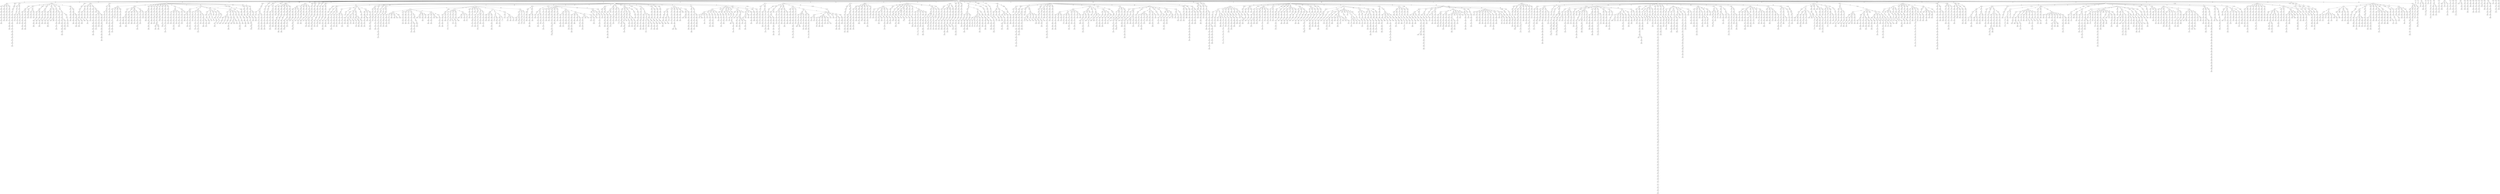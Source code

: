 digraph { 
0 -> 332[label="g''4",weight="g''4"];
0 -> 4898[label="cis'4",weight="cis'4"];
0 -> 325[label="e''2",weight="e''2"];
0 -> 1386[label="e''4",weight="e''4"];
0 -> 3229[label="b'4.",weight="b'4."];
0 -> 1084[label="b4",weight="b4"];
0 -> 313[label="c''2",weight="c''2"];
0 -> 29[label="c''4",weight="c''4"];
0 -> 2189[label="c''8",weight="c''8"];
0 -> 1796[label="b8",weight="b8"];
0 -> 1555[label="c''!4",weight="c''!4"];
0 -> 3037[label="bes'8",weight="bes'8"];
0 -> 3652[label="ees''4",weight="ees''4"];
0 -> 207[label="bes'4",weight="bes'4"];
0 -> 3246[label="c'4.",weight="c'4."];
0 -> 3906[label="ees'!4",weight="ees'!4"];
0 -> 4304[label="a'2",weight="a'2"];
0 -> 455[label="a'!4",weight="a'!4"];
0 -> 1854[label="f''4",weight="f''4"];
0 -> 1[label="g'4",weight="g'4"];
0 -> 1211[label="a'4.",weight="a'4."];
0 -> 247[label="g4",weight="g4"];
0 -> 1817[label="f'8",weight="f'8"];
0 -> 3259[label="g'2",weight="g'2"];
0 -> 301[label="f'4",weight="f'4"];
0 -> 1018[label="g'8",weight="g'8"];
0 -> 3634[label="f'2",weight="f'2"];
0 -> 4313[label="cis'2",weight="cis'2"];
0 -> 3612[label="d'2",weight="d'2"];
0 -> 153[label="c'8",weight="c'8"];
0 -> 3435[label="a2",weight="a2"];
0 -> 707[label="ees'4.",weight="ees'4."];
0 -> 1536[label="a4",weight="a4"];
0 -> 266[label="d'4",weight="d'4"];
0 -> 3626[label="ees'2",weight="ees'2"];
0 -> 1519[label="d'8",weight="d'8"];
0 -> 401[label="c'2",weight="c'2"];
0 -> 40[label="c'4",weight="c'4"];
0 -> 567[label="bes4",weight="bes4"];
0 -> 99[label="r4",weight="r4"];
0 -> 8[label="d''4",weight="d''4"];
0 -> 229[label="e'8",weight="e'8"];
0 -> 130[label="ees'4",weight="ees'4"];
0 -> 2593[label="e'2",weight="e'2"];
0 -> 2169[label="f'!4",weight="f'!4"];
0 -> 3486[label="g'4.",weight="g'4."];
0 -> 3501[label="d''8",weight="d''8"];
0 -> 50[label="e'4",weight="e'4"];
0 -> 4296[label="b'2",weight="b'2"];
0 -> 528[label="b'4",weight="b'4"];
0 -> 882[label="a'8",weight="a'8"];
0 -> 3305[label="b'8",weight="b'8"];
0 -> 3478[label="c''2.",weight="c''2."];
0 -> 104[label="a'4",weight="a'4"];
0 -> 864[label="aes'4",weight="aes'4"];
1 -> 5319[label="gis'4",weight="gis'4"];
1 -> 1920[label="c''2",weight="c''2"];
1 -> 188[label="c''4",weight="c''4"];
1 -> 942[label="bes'4",weight="bes'4"];
1 -> 5125[label="ees'8",weight="ees'8"];
1 -> 1416[label="c'4.",weight="c'4."];
1 -> 447[label="fis'4",weight="fis'4"];
1 -> 2[label="g'4",weight="g'4"];
1 -> 1353[label="a'4.",weight="a'4."];
1 -> 875[label="f'8",weight="f'8"];
1 -> 139[label="f'4",weight="f'4"];
1 -> 2479[label="g'8",weight="g'8"];
1 -> 1608[label="ees'4",weight="ees'4"];
1 -> 171[label="d'4",weight="d'4"];
1 -> 819[label="aes'4",weight="aes'4"];
1 -> 4230[label="c'4",weight="c'4"];
1 -> 111[label="e'8",weight="e'8"];
1 -> 2607[label="e'2",weight="e'2"];
1 -> 2963[label="f'!4",weight="f'!4"];
1 -> 5363[label="g'4.",weight="g'4."];
1 -> 75[label="e'4",weight="e'4"];
1 -> 601[label="a'8",weight="a'8"];
1 -> 94[label="a'4",weight="a'4"];
1 -> 2634[label="a'2",weight="a'2"];
1 -> 1601[label="~",weight="~"];
2 -> 779[label="g'4",weight="g'4"];
2 -> 1989[label="f'8",weight="f'8"];
2 -> 21[label="f'4",weight="f'4"];
2 -> 2388[label="e'4",weight="e'4"];
2 -> 1005[label="ees'4",weight="ees'4"];
2 -> 597[label="fis'4",weight="fis'4"];
2 -> 4040[label="d'4",weight="d'4"];
2 -> 413[label="c''4",weight="c''4"];
2 -> 3[label="a'4",weight="a'4"];
2 -> 719[label="aes'4",weight="aes'4"];
3 -> 2494[label="g'4",weight="g'4"];
3 -> 4[label="a'4",weight="a'4"];
3 -> 2725[label="b'4",weight="b'4"];
4 -> 18[label="g'4",weight="g'4"];
4 -> 5[label="b'4",weight="b'4"];
5 -> 5076[label="b'8",weight="b'8"];
5 -> 6[label="b'4",weight="b'4"];
6 -> 7[label="c''2",weight="c''2"];
8 -> 9[label="d''4",weight="d''4"];
8 -> 3553[label="ees''4",weight="ees''4"];
8 -> 1934[label="e''2",weight="e''2"];
8 -> 3303[label="e''4",weight="e''4"];
8 -> 214[label="c''4",weight="c''4"];
8 -> 440[label="a'4",weight="a'4"];
9 -> 2283[label="d''4",weight="d''4"];
9 -> 10[label="c''4",weight="c''4"];
10 -> 3319[label="b'8",weight="b'8"];
10 -> 1915[label="b'4",weight="b'4"];
10 -> 11[label="c''4",weight="c''4"];
11 -> 12[label="b'4",weight="b'4"];
12 -> 1833[label="c''2",weight="c''2"];
12 -> 2282[label="c''2.",weight="c''2."];
12 -> 13[label="a'8",weight="a'8"];
13 -> 14[label="b'16",weight="b'16"];
14 -> 15[label="c''1",weight="c''1"];
15 -> 16[label="a'2",weight="a'2"];
16 -> 17[label="g'2",weight="g'2"];
18 -> 19[label="f'4",weight="f'4"];
18 -> 5080[label="f'8",weight="f'8"];
19 -> 20[label="e'2",weight="e'2"];
21 -> 22[label="f'4",weight="f'4"];
21 -> 702[label="ees'4",weight="ees'4"];
21 -> 1012[label="bes'4",weight="bes'4"];
21 -> 4036[label="e'8",weight="e'8"];
21 -> 36[label="e'4",weight="e'4"];
22 -> 23[label="e'4",weight="e'4"];
23 -> 24[label="d'8",weight="d'8"];
24 -> 25[label="e'16",weight="e'16"];
25 -> 26[label="f'1",weight="f'1"];
26 -> 27[label="d'2",weight="d'2"];
27 -> 28[label="c'2",weight="c'2"];
29 -> 183[label="g'4",weight="g'4"];
29 -> 1028[label="d''4",weight="d''4"];
29 -> 3544[label="f''4",weight="f''4"];
29 -> 3330[label="d''2",weight="d''2"];
29 -> 924[label="bes'4.",weight="bes'4."];
29 -> 2322[label="bes'8",weight="bes'8"];
29 -> 4741[label="ees''4",weight="ees''4"];
29 -> 1035[label="bes'4",weight="bes'4"];
29 -> 1864[label="d''8",weight="d''8"];
29 -> 1891[label="c''2",weight="c''2"];
29 -> 108[label="b'4",weight="b'4"];
29 -> 30[label="c''4",weight="c''4"];
29 -> 1547[label="b'8",weight="b'8"];
29 -> 3984[label="c''8",weight="c''8"];
29 -> 4602[label="bes'!4",weight="bes'!4"];
29 -> 4732[label="aes'4",weight="aes'4"];
29 -> 1928[label="f''2",weight="f''2"];
30 -> 983[label="g'4",weight="g'4"];
30 -> 200[label="d''4",weight="d''4"];
30 -> 31[label="b'4",weight="b'4"];
30 -> 737[label="bes'4",weight="bes'4"];
30 -> 931[label="c''4",weight="c''4"];
31 -> 3972[label="a'4",weight="a'4"];
31 -> 32[label="b'4",weight="b'4"];
31 -> 599[label="a'2",weight="a'2"];
31 -> 3313[label="c''4",weight="c''4"];
32 -> 576[label="a'4.",weight="a'4."];
32 -> 33[label="a'4",weight="a'4"];
33 -> 34[label="a'4",weight="a'4"];
34 -> 35[label="g'2",weight="g'2"];
36 -> 3240[label="d'2",weight="d'2"];
36 -> 1201[label="d'4.",weight="d'4."];
36 -> 37[label="d'4",weight="d'4"];
37 -> 38[label="d'4",weight="d'4"];
38 -> 39[label="c'2",weight="c'2"];
40 -> 80[label="g'4",weight="g'4"];
40 -> 3923[label="g4",weight="g4"];
40 -> 2839[label="b4",weight="b4"];
40 -> 2156[label="c'8",weight="c'8"];
40 -> 238[label="f'4",weight="f'4"];
40 -> 63[label="e'2",weight="e'2"];
40 -> 4555[label="des'4",weight="des'4"];
40 -> 3699[label="g'8",weight="g'8"];
40 -> 5026[label="f'2",weight="f'2"];
40 -> 2901[label="e'4",weight="e'4"];
40 -> 2600[label="d'2",weight="d'2"];
40 -> 921[label="ees'4",weight="ees'4"];
40 -> 4661[label="c'4.",weight="c'4."];
40 -> 3207[label="a4",weight="a4"];
40 -> 121[label="d'4",weight="d'4"];
40 -> 1512[label="d'8",weight="d'8"];
40 -> 41[label="c'2",weight="c'2"];
40 -> 4852[label="b8",weight="b8"];
40 -> 222[label="c'4",weight="c'4"];
40 -> 539[label="bes4",weight="bes4"];
41 -> 2586[label="b4",weight="b4"];
41 -> 42[label="g'4",weight="g'4"];
41 -> 3409[label="c'4",weight="c'4"];
41 -> 5099[label="d'4",weight="d'4"];
42 -> 43[label="e'4.",weight="e'4."];
43 -> 44[label="d'8",weight="d'8"];
44 -> 45[label="c'4",weight="c'4"];
45 -> 46[label="c'4.",weight="c'4."];
46 -> 47[label="d'8",weight="d'8"];
47 -> 48[label="e'4",weight="e'4"];
48 -> 49[label="d'2",weight="d'2"];
50 -> 1695[label="g'4",weight="g'4"];
50 -> 1783[label="e'8",weight="e'8"];
50 -> 1791[label="f'8",weight="f'8"];
50 -> 51[label="g'2",weight="g'2"];
50 -> 289[label="f'4",weight="f'4"];
50 -> 508[label="f'!4",weight="f'!4"];
50 -> 1328[label="f'2",weight="f'2"];
50 -> 56[label="e'4",weight="e'4"];
50 -> 2640[label="d'2",weight="d'2"];
50 -> 5573[label="c'8",weight="c'8"];
50 -> 892[label="fis'4",weight="fis'4"];
50 -> 806[label="d'4",weight="d'4"];
50 -> 384[label="d'8",weight="d'8"];
50 -> 990[label="a'4",weight="a'4"];
50 -> 165[label="c'4",weight="c'4"];
51 -> 52[label="f'4",weight="f'4"];
52 -> 69[label="e'2",weight="e'2"];
52 -> 53[label="e'4",weight="e'4"];
53 -> 54[label="d'2",weight="d'2"];
54 -> 55[label="c'2",weight="c'2"];
56 -> 2457[label="f'8",weight="f'8"];
56 -> 57[label="f'4",weight="f'4"];
56 -> 483[label="e'4",weight="e'4"];
56 -> 4757[label="fis'4",weight="fis'4"];
56 -> 488[label="d'4",weight="d'4"];
56 -> 960[label="d'8",weight="d'8"];
56 -> 1219[label="a'4",weight="a'4"];
56 -> 4834[label="c'4",weight="c'4"];
57 -> 58[label="g'4",weight="g'4"];
58 -> 907[label="aes'2",weight="aes'2"];
58 -> 59[label="g'4.",weight="g'4."];
59 -> 60[label="f'8",weight="f'8"];
60 -> 61[label="e'4",weight="e'4"];
61 -> 62[label="d'2",weight="d'2"];
63 -> 64[label="f'4",weight="f'4"];
63 -> 2614[label="d'4",weight="d'4"];
64 -> 65[label="g'2",weight="g'2"];
65 -> 66[label="f'4",weight="f'4"];
66 -> 67[label="e'2.",weight="e'2."];
67 -> 68[label="c'2",weight="c'2"];
69 -> 70[label="d'4",weight="d'4"];
70 -> 71[label="c'4.",weight="c'4."];
70 -> 4679[label="c'2",weight="c'2"];
71 -> 72[label="d'8",weight="d'8"];
72 -> 73[label="e'4",weight="e'4"];
73 -> 74[label="d'2",weight="d'2"];
75 -> 3767[label="g'4",weight="g'4"];
75 -> 4213[label="a'4.",weight="a'4."];
75 -> 4983[label="f'4",weight="f'4"];
75 -> 4564[label="e'4",weight="e'4"];
75 -> 5306[label="a'4",weight="a'4"];
75 -> 4254[label="c'4",weight="c'4"];
76 -> 77[label="g'4",weight="g'4"];
78 -> 79[label="c'4",weight="c'4"];
80 -> 81[label="g'4",weight="g'4"];
80 -> 1141[label="e'8",weight="e'8"];
80 -> 3180[label="f'4",weight="f'4"];
80 -> 5594[label="g'8",weight="g'8"];
80 -> 3044[label="e'4",weight="e'4"];
80 -> 2135[label="a'8",weight="a'8"];
80 -> 2131[label="a'4",weight="a'4"];
81 -> 1584[label="f'4",weight="f'4"];
81 -> 1227[label="g'4",weight="g'4"];
81 -> 82[label="a'4",weight="a'4"];
82 -> 83[label="b'4",weight="b'4"];
82 -> 3723[label="g'8",weight="g'8"];
83 -> 2184[label="c''2",weight="c''2"];
83 -> 5385[label="c''8",weight="c''8"];
83 -> 84[label="c''4",weight="c''4"];
84 -> 85[label="b'4",weight="b'4"];
85 -> 86[label="a'4",weight="a'4"];
86 -> 87[label="a'4",weight="a'4"];
87 -> 88[label="g'2",weight="g'2"];
88 -> 89[label="r4",weight="r4"];
89 -> 90[label="g'4",weight="g'4"];
90 -> 91[label="a'4",weight="a'4"];
91 -> 92[label="b'4",weight="b'4"];
92 -> 93[label="c''4",weight="c''4"];
94 -> 95[label="g'4",weight="g'4"];
94 -> 575[label="g'2",weight="g'2"];
94 -> 587[label="f'4",weight="f'4"];
94 -> 192[label="bes'4",weight="bes'4"];
94 -> 649[label="g'8",weight="g'8"];
94 -> 4034[label="f'2",weight="f'2"];
94 -> 178[label="b'4",weight="b'4"];
94 -> 1112[label="a'4",weight="a'4"];
95 -> 96[label="f'4",weight="f'4"];
95 -> 4243[label="g'4",weight="g'4"];
95 -> 2031[label="d'8",weight="d'8"];
95 -> 1986[label="a'4",weight="a'4"];
95 -> 5507[label="f'8",weight="f'8"];
96 -> 97[label="f'4",weight="f'4"];
96 -> 579[label="e'2",weight="e'2"];
96 -> 535[label="e'8",weight="e'8"];
96 -> 1774[label="e'4",weight="e'4"];
97 -> 98[label="e'2",weight="e'2"];
97 -> 1554[label="e'2.",weight="e'2."];
99 -> 1304[label="b4",weight="b4"];
99 -> 2101[label="c''4",weight="c''4"];
99 -> 100[label="c''!4",weight="c''!4"];
99 -> 2302[label="bes'4",weight="bes'4"];
99 -> 3113[label="fis'4",weight="fis'4"];
99 -> 124[label="g'4",weight="g'4"];
99 -> 2013[label="g4",weight="g4"];
99 -> 1161[label="g'2",weight="g'2"];
99 -> 142[label="f'4",weight="f'4"];
99 -> 4448[label="g'8",weight="g'8"];
99 -> 2619[label="a'2.",weight="a'2."];
99 -> 5134[label="ees'4",weight="ees'4"];
99 -> 831[label="aes4",weight="aes4"];
99 -> 580[label="d'4",weight="d'4"];
99 -> 559[label="c'4",weight="c'4"];
99 -> 547[label="bes4",weight="bes4"];
99 -> 1834[label="d''4",weight="d''4"];
99 -> 369[label="e'8",weight="e'8"];
99 -> 594[label="e'4",weight="e'4"];
99 -> 2107[label="b'4",weight="b'4"];
99 -> 421[label="a'4",weight="a'4"];
99 -> 4548[label="aes'4",weight="aes'4"];
100 -> 101[label="a'4",weight="a'4"];
101 -> 102[label="b'4",weight="b'4"];
102 -> 103[label="c''4",weight="c''4"];
104 -> 105[label="g'4",weight="g'4"];
104 -> 2067[label="d''4",weight="d''4"];
104 -> 1593[label="bes'4",weight="bes'4"];
104 -> 2908[label="g'8",weight="g'8"];
104 -> 2999[label="f'2",weight="f'2"];
104 -> 2163[label="b'4",weight="b'4"];
104 -> 3992[label="d''8",weight="d''8"];
104 -> 1965[label="d'4",weight="d'4"];
104 -> 4113[label="c''4",weight="c''4"];
104 -> 679[label="a'4",weight="a'4"];
105 -> 106[label="f'4",weight="f'4"];
105 -> 3042[label="g'4",weight="g'4"];
105 -> 1690[label="f'!4",weight="f'!4"];
105 -> 4961[label="d'4",weight="d'4"];
106 -> 2572[label="e'8",weight="e'8"];
106 -> 107[label="e'4",weight="e'4"];
107 -> 2268[label="f'4",weight="f'4"];
107 -> 2736[label="d'2",weight="d'2"];
107 -> 5582[label="f'8",weight="f'8"];
107 -> 1224[label="d'4.",weight="d'4."];
107 -> 498[label="d'4",weight="d'4"];
108 -> 109[label="a'4",weight="a'4"];
108 -> 1841[label="c''4",weight="c''4"];
109 -> 110[label="g'4",weight="g'4"];
109 -> 4369[label="a'4",weight="a'4"];
109 -> 978[label="b'4",weight="b'4"];
109 -> 2670[label="g'8",weight="g'8"];
110 -> 5241[label="f'4",weight="f'4"];
111 -> 4192[label="d'8",weight="d'8"];
111 -> 112[label="f'8",weight="f'8"];
112 -> 113[label="g'4",weight="g'4"];
113 -> 5392[label="f'4",weight="f'4"];
113 -> 114[label="a'4",weight="a'4"];
113 -> 4648[label="a'2",weight="a'2"];
114 -> 115[label="g'4",weight="g'4"];
115 -> 116[label="f'4",weight="f'4"];
115 -> 2201[label="g'4",weight="g'4"];
116 -> 117[label="e'4",weight="e'4"];
117 -> 118[label="d'4",weight="d'4"];
118 -> 119[label="d'4",weight="d'4"];
119 -> 120[label="c'1",weight="c'1"];
121 -> 3783[label="e'8",weight="e'8"];
121 -> 4120[label="e'4.",weight="e'4."];
121 -> 666[label="e'4",weight="e'4"];
121 -> 122[label="ees'4",weight="ees'4"];
121 -> 1492[label="d'4",weight="d'4"];
121 -> 3949[label="c'4",weight="c'4"];
122 -> 429[label="f'4",weight="f'4"];
122 -> 4071[label="f'8",weight="f'8"];
122 -> 123[label="c'4",weight="c'4"];
124 -> 1135[label="g'4",weight="g'4"];
124 -> 1458[label="f'8",weight="f'8"];
124 -> 1642[label="bes'4.",weight="bes'4."];
124 -> 125[label="f'4",weight="f'4"];
124 -> 5347[label="c''4",weight="c''4"];
124 -> 5368[label="g'4.",weight="g'4."];
124 -> 1438[label="c'4",weight="c'4"];
124 -> 3515[label="a'8",weight="a'8"];
124 -> 1313[label="e'4",weight="e'4"];
124 -> 614[label="a'4",weight="a'4"];
124 -> 134[label="aes'4",weight="aes'4"];
125 -> 1448[label="f'4",weight="f'4"];
125 -> 126[label="ees'4",weight="ees'4"];
125 -> 619[label="e'4",weight="e'4"];
125 -> 148[label="c'8",weight="c'8"];
126 -> 127[label="d'4",weight="d'4"];
127 -> 128[label="c'4",weight="c'4"];
128 -> 129[label="d'2",weight="d'2"];
128 -> 4582[label="bes4",weight="bes4"];
130 -> 131[label="f'4",weight="f'4"];
130 -> 2313[label="des'4",weight="des'4"];
130 -> 4827[label="des'!8",weight="des'!8"];
130 -> 1636[label="g'4.",weight="g'4."];
130 -> 3835[label="d'2",weight="d'2"];
130 -> 725[label="ees'4",weight="ees'4"];
130 -> 939[label="d'4",weight="d'4"];
131 -> 714[label="f'4",weight="f'4"];
131 -> 132[label="g'4",weight="g'4"];
131 -> 4060[label="g'8",weight="g'8"];
131 -> 4544[label="ees'4",weight="ees'4"];
132 -> 133[label="ees'4",weight="ees'4"];
132 -> 4361[label="g'4",weight="g'4"];
132 -> 469[label="a'!4",weight="a'!4"];
134 -> 135[label="g'4",weight="g'4"];
134 -> 4727[label="bes'4",weight="bes'4"];
135 -> 136[label="f'4",weight="f'4"];
136 -> 137[label="f'4",weight="f'4"];
137 -> 138[label="ees'2",weight="ees'2"];
139 -> 4272[label="g'4",weight="g'4"];
139 -> 4162[label="e'8",weight="e'8"];
139 -> 4587[label="c'8",weight="c'8"];
139 -> 1428[label="f'4",weight="f'4"];
139 -> 3646[label="bes'4",weight="bes'4"];
139 -> 5120[label="g'8",weight="g'8"];
139 -> 282[label="e'4",weight="e'4"];
139 -> 140[label="ees'4",weight="ees'4"];
139 -> 639[label="d'4",weight="d'4"];
140 -> 1639[label="ees'4",weight="ees'4"];
140 -> 141[label="c'4",weight="c'4"];
140 -> 2238[label="d'4",weight="d'4"];
142 -> 143[label="f'4",weight="f'4"];
142 -> 473[label="ees'4",weight="ees'4"];
142 -> 1287[label="e'4",weight="e'4"];
142 -> 553[label="c'8",weight="c'8"];
143 -> 144[label="ees'4",weight="ees'4"];
144 -> 145[label="d'4",weight="d'4"];
145 -> 146[label="c'4",weight="c'4"];
146 -> 147[label="bes2",weight="bes2"];
148 -> 149[label="d'8",weight="d'8"];
149 -> 150[label="ees'4",weight="ees'4"];
150 -> 151[label="d'4",weight="d'4"];
151 -> 152[label="c'2",weight="c'2"];
153 -> 154[label="d'8",weight="d'8"];
153 -> 1676[label="d'16",weight="d'16"];
154 -> 2218[label="ees'4",weight="ees'4"];
154 -> 155[label="e'4",weight="e'4"];
155 -> 156[label="f'4",weight="f'4"];
155 -> 2357[label="e'4",weight="e'4"];
156 -> 157[label="g'4",weight="g'4"];
156 -> 4617[label="g'8",weight="g'8"];
157 -> 956[label="f'4",weight="f'4"];
157 -> 158[label="g'4",weight="g'4"];
157 -> 673[label="a'4",weight="a'4"];
157 -> 2798[label="f'8",weight="f'8"];
158 -> 162[label="f'4",weight="f'4"];
158 -> 159[label="a'4",weight="a'4"];
159 -> 160[label="b'4",weight="b'4"];
160 -> 161[label="c''4",weight="c''4"];
162 -> 163[label="e'4",weight="e'4"];
163 -> 164[label="d'4",weight="d'4"];
165 -> 3390[label="d'8",weight="d'8"];
165 -> 166[label="c'4",weight="c'4"];
165 -> 1570[label="d'4",weight="d'4"];
165 -> 1175[label="e'4",weight="e'4"];
166 -> 167[label="f'4",weight="f'4"];
166 -> 4423[label="c'4.",weight="c'4."];
167 -> 168[label="e'4",weight="e'4"];
168 -> 169[label="d'2",weight="d'2"];
169 -> 3258[label="c'1",weight="c'1"];
169 -> 170[label="c'4",weight="c'4"];
171 -> 3166[label="ees'4",weight="ees'4"];
171 -> 172[label="e'4",weight="e'4"];
172 -> 173[label="f'4",weight="f'4"];
173 -> 174[label="f'4",weight="f'4"];
174 -> 175[label="e'4",weight="e'4"];
175 -> 176[label="e'4",weight="e'4"];
176 -> 177[label="d'4",weight="d'4"];
178 -> 2095[label="c''2",weight="c''2"];
178 -> 3509[label="c''4.",weight="c''4."];
178 -> 1364[label="c''8",weight="c''8"];
178 -> 179[label="c''4",weight="c''4"];
180 -> 181[label="d'2",weight="d'2"];
180 -> 3267[label="d'4.",weight="d'4."];
181 -> 182[label="c'4",weight="c'4"];
183 -> 5443[label="aes'8",weight="aes'8"];
183 -> 184[label="a'4",weight="a'4"];
183 -> 5438[label="aes'4",weight="aes'4"];
183 -> 4333[label="e'4",weight="e'4"];
184 -> 185[label="b'4",weight="b'4"];
185 -> 186[label="c''2",weight="c''2"];
186 -> 187[label="c''4",weight="c''4"];
188 -> 799[label="g'4",weight="g'4"];
188 -> 189[label="bes'4",weight="bes'4"];
188 -> 792[label="b'4",weight="b'4"];
188 -> 3885[label="d''4",weight="d''4"];
188 -> 197[label="c''4",weight="c''4"];
189 -> 190[label="a'2",weight="a'2"];
190 -> 191[label="g'2",weight="g'2"];
192 -> 4169[label="c''8",weight="c''8"];
192 -> 205[label="a'4",weight="a'4"];
192 -> 193[label="c''4",weight="c''4"];
193 -> 194[label="bes'4",weight="bes'4"];
194 -> 195[label="a'4",weight="a'4"];
195 -> 196[label="g'2",weight="g'2"];
197 -> 3864[label="d''4",weight="d''4"];
197 -> 198[label="b'4",weight="b'4"];
197 -> 5283[label="d''8",weight="d''8"];
198 -> 199[label="c''2",weight="c''2"];
200 -> 201[label="d''4",weight="d''4"];
200 -> 1371[label="c''8",weight="c''8"];
200 -> 1907[label="e''4",weight="e''4"];
200 -> 435[label="c''4",weight="c''4"];
201 -> 202[label="c''4",weight="c''4"];
202 -> 203[label="bes'4",weight="bes'4"];
203 -> 204[label="a'2",weight="a'2"];
205 -> 206[label="g'2",weight="g'2"];
207 -> 950[label="g'4",weight="g'4"];
207 -> 4747[label="c''4.",weight="c''4."];
207 -> 1589[label="a'4",weight="a'4"];
207 -> 3530[label="ees''4",weight="ees''4"];
207 -> 208[label="c''4",weight="c''4"];
208 -> 209[label="d''4",weight="d''4"];
209 -> 210[label="ees''8",weight="ees''8"];
210 -> 211[label="d''8",weight="d''8"];
211 -> 212[label="c''2",weight="c''2"];
212 -> 213[label="d''2",weight="d''2"];
214 -> 933[label="g'4",weight="g'4"];
214 -> 215[label="d''4",weight="d''4"];
214 -> 3868[label="b'4",weight="b'4"];
215 -> 216[label="c''4",weight="c''4"];
216 -> 217[label="bes'!4",weight="bes'!4"];
217 -> 218[label="g'4",weight="g'4"];
218 -> 219[label="a'4",weight="a'4"];
219 -> 220[label="b'!4",weight="b'!4"];
220 -> 221[label="c''2",weight="c''2"];
222 -> 2925[label="g'4",weight="g'4"];
222 -> 610[label="g4",weight="g4"];
222 -> 4793[label="f'4",weight="f'4"];
222 -> 760[label="b4",weight="b4"];
222 -> 501[label="d'4",weight="d'4"];
222 -> 259[label="c'2",weight="c'2"];
222 -> 3196[label="b8",weight="b8"];
222 -> 223[label="c'4",weight="c'4"];
222 -> 4592[label="bes4",weight="bes4"];
223 -> 4076[label="d'2",weight="d'2"];
223 -> 4226[label="g'4",weight="g'4"];
223 -> 4639[label="f'2",weight="f'2"];
223 -> 1079[label="b4",weight="b4"];
223 -> 4089[label="d'4.",weight="d'4."];
223 -> 224[label="d'4",weight="d'4"];
223 -> 5191[label="a8",weight="a8"];
223 -> 3830[label="c'2",weight="c'2"];
223 -> 261[label="c'4",weight="c'4"];
223 -> 5053[label="a4",weight="a4"];
224 -> 225[label="c'4",weight="c'4"];
224 -> 3713[label="e'4",weight="e'4"];
225 -> 226[label="f'4",weight="f'4"];
226 -> 227[label="g'4",weight="g'4"];
227 -> 228[label="f'2",weight="f'2"];
229 -> 350[label="d'8",weight="d'8"];
229 -> 230[label="f'8",weight="f'8"];
230 -> 231[label="g'4",weight="g'4"];
231 -> 358[label="g'4",weight="g'4"];
231 -> 2498[label="f'4",weight="f'4"];
231 -> 5518[label="g'8",weight="g'8"];
231 -> 4035[label="d'2",weight="d'2"];
231 -> 232[label="a'4",weight="a'4"];
231 -> 2371[label="c'4",weight="c'4"];
232 -> 2408[label="g'4",weight="g'4"];
232 -> 1500[label="g'4.",weight="g'4."];
232 -> 233[label="g'8",weight="g'8"];
233 -> 234[label="f'8",weight="f'8"];
234 -> 235[label="e'4",weight="e'4"];
235 -> 677[label="f'2",weight="f'2"];
235 -> 236[label="d'4",weight="d'4"];
236 -> 237[label="c'4",weight="c'4"];
238 -> 5277[label="f'4",weight="f'4"];
238 -> 4527[label="ees'4",weight="ees'4"];
238 -> 239[label="e'8",weight="e'8"];
238 -> 3967[label="d'4",weight="d'4"];
238 -> 5222[label="e'4",weight="e'4"];
239 -> 240[label="f'8",weight="f'8"];
240 -> 241[label="g'4",weight="g'4"];
241 -> 242[label="d'4",weight="d'4"];
242 -> 243[label="c'8",weight="c'8"];
243 -> 244[label="b8",weight="b8"];
244 -> 245[label="a4",weight="a4"];
245 -> 246[label="g4",weight="g4"];
247 -> 394[label="g4",weight="g4"];
247 -> 2842[label="a4",weight="a4"];
247 -> 248[label="d'4",weight="d'4"];
247 -> 3840[label="c'2",weight="c'2"];
247 -> 275[label="c'4",weight="c'4"];
247 -> 4576[label="bes4",weight="bes4"];
248 -> 249[label="d'4",weight="d'4"];
249 -> 1187[label="d'2",weight="d'2"];
249 -> 250[label="d'4",weight="d'4"];
250 -> 251[label="e'4",weight="e'4"];
251 -> 252[label="f'8",weight="f'8"];
252 -> 253[label="e'8",weight="e'8"];
253 -> 254[label="d'4",weight="d'4"];
254 -> 255[label="c'8",weight="c'8"];
255 -> 256[label="d'8",weight="d'8"];
256 -> 257[label="e'4",weight="e'4"];
257 -> 258[label="d'2",weight="d'2"];
259 -> 5150[label="c'1",weight="c'1"];
259 -> 260[label="c'4",weight="c'4"];
261 -> 4798[label="d'2",weight="d'2"];
261 -> 262[label="d'4",weight="d'4"];
262 -> 263[label="bes4",weight="bes4"];
262 -> 391[label="e'4",weight="e'4"];
263 -> 264[label="a4",weight="a4"];
264 -> 265[label="g4",weight="g4"];
266 -> 2272[label="g'4",weight="g'4"];
266 -> 3095[label="b!4",weight="b!4"];
266 -> 1233[label="e'8",weight="e'8"];
266 -> 4609[label="f'8",weight="f'8"];
266 -> 731[label="ees'!4",weight="ees'!4"];
266 -> 3073[label="f'4",weight="f'4"];
266 -> 5032[label="e'2",weight="e'2"];
266 -> 4952[label="g'4.",weight="g'4."];
266 -> 267[label="e'4",weight="e'4"];
266 -> 3847[label="d'2",weight="d'2"];
266 -> 476[label="ees'4",weight="ees'4"];
266 -> 514[label="d'4",weight="d'4"];
266 -> 3859[label="ees'2",weight="ees'2"];
266 -> 2535[label="a'4",weight="a'4"];
266 -> 2810[label="c'4",weight="c'4"];
267 -> 658[label="f'4",weight="f'4"];
267 -> 1973[label="fis'4",weight="fis'4"];
267 -> 2040[label="c'4",weight="c'4"];
267 -> 268[label="d'4",weight="d'4"];
267 -> 2487[label="e'4",weight="e'4"];
268 -> 269[label="c'4",weight="c'4"];
269 -> 270[label="b8",weight="b8"];
269 -> 3283[label="c'4",weight="c'4"];
269 -> 3175[label="b!8",weight="b!8"];
270 -> 271[label="a8",weight="a8"];
271 -> 272[label="b4",weight="b4"];
272 -> 273[label="a4",weight="a4"];
273 -> 274[label="g4",weight="g4"];
275 -> 4946[label="b4",weight="b4"];
275 -> 3062[label="e'8",weight="e'8"];
275 -> 276[label="c'4",weight="c'4"];
275 -> 294[label="d'4",weight="d'4"];
276 -> 277[label="c'4",weight="c'4"];
277 -> 278[label="d'4",weight="d'4"];
278 -> 279[label="b!4",weight="b!4"];
279 -> 280[label="a4",weight="a4"];
280 -> 281[label="g4",weight="g4"];
282 -> 1725[label="d'8",weight="d'8"];
282 -> 5255[label="a'4",weight="a'4"];
282 -> 1248[label="d'4.",weight="d'4."];
282 -> 283[label="d'4",weight="d'4"];
283 -> 2253[label="c'8",weight="c'8"];
283 -> 5590[label="e'8",weight="e'8"];
283 -> 284[label="c'4",weight="c'4"];
283 -> 1255[label="d'4",weight="d'4"];
283 -> 2279[label="e'4",weight="e'4"];
284 -> 4800[label="b4",weight="b4"];
284 -> 285[label="c'8",weight="c'8"];
285 -> 286[label="d'8",weight="d'8"];
286 -> 287[label="e'4",weight="e'4"];
287 -> 288[label="d'4",weight="d'4"];
289 -> 765[label="g'4",weight="g'4"];
289 -> 1630[label="g'8",weight="g'8"];
289 -> 2353[label="d'4",weight="d'4"];
289 -> 290[label="e'4",weight="e'4"];
290 -> 291[label="d'4",weight="d'4"];
291 -> 1563[label="g'4",weight="g'4"];
291 -> 1766[label="e'8",weight="e'8"];
291 -> 3188[label="cis'4",weight="cis'4"];
291 -> 4366[label="e'4",weight="e'4"];
291 -> 2260[label="c'8",weight="c'8"];
291 -> 292[label="cis'!4",weight="cis'!4"];
291 -> 3898[label="d'4",weight="d'4"];
291 -> 2246[label="c'4",weight="c'4"];
292 -> 293[label="d'2.",weight="d'2."];
294 -> 364[label="e'8",weight="e'8"];
294 -> 692[label="e'4.",weight="e'4."];
294 -> 295[label="e'4",weight="e'4"];
295 -> 4445[label="e'8",weight="e'8"];
295 -> 296[label="f'4",weight="f'4"];
295 -> 3270[label="e'4",weight="e'4"];
295 -> 3752[label="d'4",weight="d'4"];
295 -> 3450[label="d'8",weight="d'8"];
295 -> 5578[label="a'4",weight="a'4"];
296 -> 297[label="g'4",weight="g'4"];
296 -> 3203[label="d'8",weight="d'8"];
296 -> 5482[label="e'8",weight="e'8"];
296 -> 2265[label="g'4.",weight="g'4."];
296 -> 3215[label="e'4",weight="e'4"];
297 -> 298[label="f'8",weight="f'8"];
298 -> 299[label="e'8",weight="e'8"];
299 -> 300[label="d'4",weight="d'4"];
301 -> 1063[label="g'4",weight="g'4"];
301 -> 4808[label="aes'4",weight="aes'4"];
301 -> 3671[label="bes'4.",weight="bes'4."];
301 -> 3955[label="c'4",weight="c'4"];
301 -> 914[label="f'4",weight="f'4"];
301 -> 3537[label="bes'4",weight="bes'4"];
301 -> 5161[label="f'2",weight="f'2"];
301 -> 302[label="e'4",weight="e'4"];
301 -> 408[label="ees'4",weight="ees'4"];
301 -> 1615[label="ees'8",weight="ees'8"];
302 -> 3470[label="d'4.",weight="d'4."];
302 -> 303[label="d'4",weight="d'4"];
303 -> 3190[label="g'4",weight="g'4"];
303 -> 304[label="g'4.",weight="g'4."];
303 -> 686[label="c'4",weight="c'4"];
303 -> 3458[label="d'4",weight="d'4"];
303 -> 3050[label="e'4",weight="e'4"];
304 -> 305[label="f'8",weight="f'8"];
305 -> 306[label="e'8",weight="e'8"];
306 -> 307[label="d'8",weight="d'8"];
307 -> 308[label="c'8",weight="c'8"];
308 -> 309[label="d'8",weight="d'8"];
309 -> 310[label="e'4",weight="e'4"];
310 -> 311[label="d'4",weight="d'4"];
311 -> 312[label="c'2.",weight="c'2."];
313 -> 314[label="d''4",weight="d''4"];
313 -> 2056[label="c''4",weight="c''4"];
314 -> 315[label="e''2",weight="e''2"];
315 -> 321[label="f''4",weight="f''4"];
315 -> 316[label="d''4",weight="d''4"];
316 -> 317[label="c''2",weight="c''2"];
317 -> 318[label="b'4",weight="b'4"];
318 -> 319[label="a'2.",weight="a'2."];
319 -> 320[label="g'2",weight="g'2"];
321 -> 322[label="e''4",weight="e''4"];
322 -> 323[label="d''2",weight="d''2"];
323 -> 324[label="c''2.",weight="c''2."];
325 -> 326[label="f''4",weight="f''4"];
325 -> 339[label="g''4",weight="g''4"];
326 -> 327[label="g''2",weight="g''2"];
327 -> 328[label="f''4",weight="f''4"];
328 -> 329[label="e''4",weight="e''4"];
329 -> 330[label="d''2",weight="d''2"];
330 -> 331[label="e''2.",weight="e''2."];
332 -> 3337[label="e''2",weight="e''2"];
332 -> 2882[label="g''4",weight="g''4"];
332 -> 333[label="g''2",weight="g''2"];
332 -> 1882[label="e''4",weight="e''4"];
333 -> 334[label="a''2",weight="a''2"];
334 -> 335[label="g''4",weight="g''4"];
335 -> 336[label="f''4",weight="f''4"];
336 -> 337[label="e''2",weight="e''2"];
337 -> 338[label="d''2.",weight="d''2."];
339 -> 340[label="f''2",weight="f''2"];
340 -> 341[label="e''4",weight="e''4"];
341 -> 346[label="d''2",weight="d''2"];
341 -> 342[label="c''4",weight="c''4"];
342 -> 343[label="d''2",weight="d''2"];
343 -> 344[label="e''2.",weight="e''2."];
344 -> 345[label="c''2",weight="c''2"];
346 -> 347[label="e''4",weight="e''4"];
347 -> 348[label="d''2.",weight="d''2."];
348 -> 349[label="c''2",weight="c''2"];
350 -> 4206[label="e'8",weight="e'8"];
350 -> 351[label="c'4",weight="c'4"];
351 -> 3815[label="c'4",weight="c'4"];
351 -> 352[label="d'4",weight="d'4"];
352 -> 353[label="e'8",weight="e'8"];
353 -> 354[label="f'8",weight="f'8"];
354 -> 355[label="g'4",weight="g'4"];
355 -> 356[label="f'2",weight="f'2"];
356 -> 357[label="e'4",weight="e'4"];
358 -> 3930[label="e'8",weight="e'8"];
358 -> 359[label="d'4",weight="d'4"];
358 -> 5182[label="e'4",weight="e'4"];
359 -> 360[label="e'8",weight="e'8"];
359 -> 1581[label="e'4",weight="e'4"];
360 -> 361[label="d'8",weight="d'8"];
361 -> 362[label="c'2",weight="c'2"];
362 -> 363[label="b4",weight="b4"];
364 -> 1576[label="f'16",weight="f'16"];
364 -> 365[label="d'8",weight="d'8"];
364 -> 378[label="f'8",weight="f'8"];
365 -> 366[label="e'8",weight="e'8"];
366 -> 367[label="f'8",weight="f'8"];
367 -> 368[label="d'2",weight="d'2"];
369 -> 370[label="d'8",weight="d'8"];
369 -> 628[label="f'8",weight="f'8"];
370 -> 371[label="c'4",weight="c'4"];
371 -> 372[label="d'4",weight="d'4"];
372 -> 373[label="e'8",weight="e'8"];
373 -> 374[label="f'8",weight="f'8"];
374 -> 375[label="g'4",weight="g'4"];
375 -> 376[label="f'2",weight="f'2"];
376 -> 377[label="e'4",weight="e'4"];
378 -> 379[label="g'8",weight="g'8"];
379 -> 380[label="f'8",weight="f'8"];
380 -> 381[label="e'4",weight="e'4"];
381 -> 382[label="d'4",weight="d'4"];
382 -> 383[label="c'4",weight="c'4"];
384 -> 385[label="c'8",weight="c'8"];
384 -> 2832[label="e'8",weight="e'8"];
384 -> 4875[label="cis'8",weight="cis'8"];
385 -> 386[label="d'4",weight="d'4"];
386 -> 387[label="g'4",weight="g'4"];
387 -> 388[label="e'4",weight="e'4"];
388 -> 389[label="c'4",weight="c'4"];
389 -> 390[label="d'2",weight="d'2"];
391 -> 392[label="d'2",weight="d'2"];
392 -> 393[label="c'1",weight="c'1"];
394 -> 395[label="a4",weight="a4"];
395 -> 396[label="b4",weight="b4"];
396 -> 397[label="c'4",weight="c'4"];
397 -> 1565[label="d'8",weight="d'8"];
397 -> 398[label="d'4",weight="d'4"];
398 -> 399[label="b4",weight="b4"];
399 -> 400[label="g4",weight="g4"];
402 -> 403[label="f'4",weight="f'4"];
403 -> 404[label="g'4",weight="g'4"];
404 -> 405[label="d'4",weight="d'4"];
405 -> 406[label="ees'2",weight="ees'2"];
406 -> 407[label="d'2",weight="d'2"];
408 -> 848[label="f'4",weight="f'4"];
408 -> 4710[label="d'8",weight="d'8"];
408 -> 409[label="d'4",weight="d'4"];
409 -> 410[label="c'4",weight="c'4"];
410 -> 411[label="b4",weight="b4"];
411 -> 464[label="c'8",weight="c'8"];
411 -> 412[label="c'2",weight="c'2"];
413 -> 414[label="bes'4",weight="bes'4"];
413 -> 4130[label="b'4",weight="b'4"];
414 -> 415[label="a'4",weight="a'4"];
414 -> 5413[label="aes'4",weight="aes'4"];
415 -> 416[label="g'8",weight="g'8"];
416 -> 417[label="a'8",weight="a'8"];
417 -> 418[label="bes'4",weight="bes'4"];
418 -> 419[label="a'4",weight="a'4"];
419 -> 420[label="g'2",weight="g'2"];
421 -> 422[label="bes'4",weight="bes'4"];
421 -> 1127[label="a'4",weight="a'4"];
421 -> 1105[label="d'4",weight="d'4"];
422 -> 423[label="g'4",weight="g'4"];
423 -> 424[label="g'4",weight="g'4"];
424 -> 425[label="d'4",weight="d'4"];
425 -> 426[label="ees'4",weight="ees'4"];
426 -> 427[label="ees'4",weight="ees'4"];
427 -> 428[label="d'2",weight="d'2"];
429 -> 430[label="g'4",weight="g'4"];
430 -> 431[label="f'4",weight="f'4"];
431 -> 432[label="ees'4",weight="ees'4"];
432 -> 433[label="d'4",weight="d'4"];
433 -> 434[label="c'2",weight="c'2"];
435 -> 436[label="d''4",weight="d''4"];
435 -> 2437[label="a'8",weight="a'8"];
436 -> 437[label="b'4",weight="b'4"];
437 -> 438[label="c''2",weight="c''2"];
438 -> 439[label="c''2",weight="c''2"];
440 -> 441[label="bes'4",weight="bes'4"];
441 -> 442[label="g'4",weight="g'4"];
442 -> 443[label="g'4",weight="g'4"];
443 -> 444[label="d'4",weight="d'4"];
444 -> 445[label="ees'2",weight="ees'2"];
445 -> 446[label="d'2",weight="d'2"];
447 -> 448[label="g'4",weight="g'4"];
447 -> 2204[label="g'8",weight="g'8"];
448 -> 449[label="a'4",weight="a'4"];
449 -> 450[label="bes'4",weight="bes'4"];
450 -> 451[label="a'4",weight="a'4"];
451 -> 452[label="g'4",weight="g'4"];
452 -> 453[label="fis'!4",weight="fis'!4"];
453 -> 454[label="g'2",weight="g'2"];
455 -> 456[label="b'4",weight="b'4"];
456 -> 457[label="c''2",weight="c''2"];
457 -> 458[label="g'4",weight="g'4"];
458 -> 459[label="f'4",weight="f'4"];
459 -> 460[label="g'4",weight="g'4"];
460 -> 461[label="d'4",weight="d'4"];
461 -> 462[label="ees'2",weight="ees'2"];
462 -> 463[label="d'2",weight="d'2"];
464 -> 465[label="d'8",weight="d'8"];
465 -> 466[label="ees'4",weight="ees'4"];
466 -> 467[label="d'2",weight="d'2"];
467 -> 468[label="c'2",weight="c'2"];
469 -> 470[label="bes'4",weight="bes'4"];
470 -> 471[label="a'4",weight="a'4"];
471 -> 472[label="g'2",weight="g'2"];
473 -> 841[label="c'4",weight="c'4"];
473 -> 474[label="d'4",weight="d'4"];
474 -> 475[label="c'2",weight="c'2"];
476 -> 477[label="f'4",weight="f'4"];
476 -> 2716[label="ees'4",weight="ees'4"];
476 -> 4052[label="f'8",weight="f'8"];
477 -> 478[label="ees'4",weight="ees'4"];
477 -> 4067[label="g'4",weight="g'4"];
478 -> 479[label="f'4",weight="f'4"];
479 -> 480[label="c'4",weight="c'4"];
480 -> 481[label="b4",weight="b4"];
481 -> 482[label="c'1",weight="c'1"];
483 -> 484[label="g'4",weight="g'4"];
483 -> 522[label="f'8",weight="f'8"];
483 -> 5063[label="f'4",weight="f'4"];
483 -> 1340[label="f'4.",weight="f'4."];
483 -> 3802[label="e'4",weight="e'4"];
483 -> 1182[label="a2",weight="a2"];
483 -> 1509[label="d'4",weight="d'4"];
483 -> 5058[label="a'4",weight="a'4"];
484 -> 485[label="f'4",weight="f'4"];
485 -> 486[label="f'4",weight="f'4"];
486 -> 487[label="e'2",weight="e'2"];
488 -> 2804[label="c'4",weight="c'4"];
488 -> 494[label="d'4",weight="d'4"];
488 -> 489[label="e'4",weight="e'4"];
489 -> 490[label="f'4",weight="f'4"];
489 -> 5007[label="e'2",weight="e'2"];
490 -> 3794[label="e'8",weight="e'8"];
490 -> 491[label="e'4",weight="e'4"];
491 -> 492[label="d'2",weight="d'2"];
492 -> 493[label="c'1",weight="c'1"];
494 -> 495[label="c'4",weight="c'4"];
494 -> 1163[label="e'4",weight="e'4"];
495 -> 496[label="c'4",weight="c'4"];
495 -> 5491[label="d'4",weight="d'4"];
496 -> 497[label="b2",weight="b2"];
498 -> 3894[label="e'2",weight="e'2"];
498 -> 499[label="d'4",weight="d'4"];
499 -> 500[label="c'2",weight="c'2"];
501 -> 502[label="e'8",weight="e'8"];
501 -> 1321[label="e'4.",weight="e'4."];
501 -> 904[label="e'4",weight="e'4"];
501 -> 4167[label="ees'2",weight="ees'2"];
501 -> 4027[label="c'4",weight="c'4"];
501 -> 3172[label="bes4",weight="bes4"];
502 -> 2958[label="d'8",weight="d'8"];
502 -> 503[label="fis'8",weight="fis'8"];
503 -> 504[label="g'4",weight="g'4"];
504 -> 505[label="g'4",weight="g'4"];
505 -> 506[label="fis'4",weight="fis'4"];
506 -> 507[label="g'4",weight="g'4"];
508 -> 509[label="e'4",weight="e'4"];
509 -> 510[label="d'4",weight="d'4"];
510 -> 2921[label="c'4",weight="c'4"];
510 -> 511[label="e'4",weight="e'4"];
511 -> 512[label="d'2",weight="d'2"];
512 -> 513[label="c'4",weight="c'4"];
514 -> 4784[label="g'4",weight="g'4"];
514 -> 1204[label="e'8",weight="e'8"];
514 -> 1092[label="f'4",weight="f'4"];
514 -> 515[label="e'4",weight="e'4"];
514 -> 4183[label="ees'4",weight="ees'4"];
514 -> 3718[label="a4",weight="a4"];
514 -> 1267[label="d'4",weight="d'4"];
514 -> 4789[label="c'4",weight="c'4"];
515 -> 516[label="f'4",weight="f'4"];
515 -> 2376[label="f'8",weight="f'8"];
515 -> 1334[label="f'2",weight="f'2"];
516 -> 517[label="f'4",weight="f'4"];
516 -> 4764[label="g'4",weight="g'4"];
516 -> 3775[label="g'8",weight="g'8"];
516 -> 2471[label="f'8.",weight="f'8."];
517 -> 518[label="e'8",weight="e'8"];
518 -> 519[label="d'8",weight="d'8"];
519 -> 520[label="e'4",weight="e'4"];
520 -> 521[label="d'4",weight="d'4"];
522 -> 523[label="g'8",weight="g'8"];
523 -> 524[label="a'4",weight="a'4"];
524 -> 525[label="a'4",weight="a'4"];
525 -> 526[label="gis'4",weight="gis'4"];
526 -> 527[label="a'4",weight="a'4"];
528 -> 1874[label="g'4",weight="g'4"];
528 -> 2524[label="d''4",weight="d''4"];
528 -> 5313[label="a'4",weight="a'4"];
528 -> 3005[label="g'2",weight="g'2"];
528 -> 1347[label="c''2",weight="c''2"];
528 -> 5322[label="c''4.",weight="c''4."];
528 -> 1845[label="b'4",weight="b'4"];
528 -> 529[label="c''4",weight="c''4"];
528 -> 2138[label="c''8",weight="c''8"];
529 -> 899[label="d''4",weight="d''4"];
529 -> 3354[label="e'2",weight="e'2"];
529 -> 530[label="e'4",weight="e'4"];
529 -> 1394[label="b'4",weight="b'4"];
529 -> 1542[label="c''4",weight="c''4"];
529 -> 2766[label="b'8",weight="b'8"];
530 -> 531[label="f'4",weight="f'4"];
531 -> 532[label="e'4",weight="e'4"];
532 -> 533[label="d'2",weight="d'2"];
533 -> 534[label="d'4",weight="d'4"];
535 -> 536[label="f'8",weight="f'8"];
536 -> 537[label="d'2",weight="d'2"];
537 -> 538[label="c'4",weight="c'4"];
539 -> 540[label="bes4",weight="bes4"];
540 -> 541[label="c'4",weight="c'4"];
541 -> 542[label="d'4",weight="d'4"];
542 -> 543[label="c'4",weight="c'4"];
543 -> 544[label="bes4",weight="bes4"];
544 -> 545[label="a4",weight="a4"];
545 -> 546[label="g2",weight="g2"];
547 -> 548[label="c'4",weight="c'4"];
547 -> 871[label="f'2",weight="f'2"];
548 -> 825[label="des'4",weight="des'4"];
548 -> 549[label="d'4",weight="d'4"];
549 -> 550[label="c'4",weight="c'4"];
550 -> 551[label="b4",weight="b4"];
551 -> 552[label="c'2",weight="c'2"];
553 -> 554[label="d'8",weight="d'8"];
554 -> 555[label="ees'4",weight="ees'4"];
555 -> 556[label="d'4",weight="d'4"];
556 -> 557[label="c'4",weight="c'4"];
557 -> 558[label="d'2",weight="d'2"];
559 -> 1280[label="b4",weight="b4"];
559 -> 1294[label="d'8",weight="d'8"];
559 -> 643[label="d'4",weight="d'4"];
559 -> 560[label="bes4",weight="bes4"];
559 -> 3273[label="c'4",weight="c'4"];
560 -> 561[label="c'4",weight="c'4"];
561 -> 562[label="d'4",weight="d'4"];
562 -> 563[label="c'4",weight="c'4"];
563 -> 564[label="bes4",weight="bes4"];
564 -> 565[label="a4",weight="a4"];
565 -> 566[label="g4",weight="g4"];
567 -> 4818[label="f'4",weight="f'4"];
567 -> 856[label="f'2",weight="f'2"];
567 -> 2331[label="ees'4",weight="ees'4"];
567 -> 4355[label="aes4",weight="aes4"];
567 -> 3745[label="a4",weight="a4"];
567 -> 5169[label="ees'2",weight="ees'2"];
567 -> 568[label="c'4",weight="c'4"];
568 -> 569[label="d'4",weight="d'4"];
569 -> 570[label="c'4",weight="c'4"];
570 -> 571[label="b4",weight="b4"];
571 -> 572[label="c'1",weight="c'1"];
573 -> 574[label="c'2",weight="c'2"];
576 -> 577[label="g'8",weight="g'8"];
577 -> 578[label="g'2",weight="g'2"];
580 -> 581[label="e'8",weight="e'8"];
580 -> 1653[label="f'4.",weight="f'4."];
580 -> 1116[label="e'4",weight="e'4"];
580 -> 1474[label="ees'4",weight="ees'4"];
580 -> 3123[label="d'4",weight="d'4"];
580 -> 3277[label="c'4",weight="c'4"];
581 -> 582[label="fis'8",weight="fis'8"];
582 -> 583[label="g'4",weight="g'4"];
583 -> 584[label="g'4",weight="g'4"];
584 -> 585[label="fis'4",weight="fis'4"];
585 -> 586[label="g'2",weight="g'2"];
587 -> 588[label="f'4",weight="f'4"];
587 -> 5228[label="g'4.",weight="g'4."];
588 -> 589[label="e'4",weight="e'4"];
589 -> 590[label="f'4",weight="f'4"];
590 -> 591[label="e'4",weight="e'4"];
591 -> 592[label="d'4",weight="d'4"];
592 -> 593[label="c'2",weight="c'2"];
594 -> 3758[label="g'4",weight="g'4"];
594 -> 1260[label="f'4",weight="f'4"];
594 -> 595[label="d'2",weight="d'2"];
594 -> 1274[label="d'4",weight="d'4"];
594 -> 2630[label="a'8",weight="a'8"];
594 -> 623[label="c'4",weight="c'4"];
595 -> 596[label="c'4",weight="c'4"];
597 -> 598[label="g'4",weight="g'4"];
599 -> 600[label="g'2",weight="g'2"];
601 -> 4991[label="b'8",weight="b'8"];
601 -> 602[label="g'8",weight="g'8"];
602 -> 603[label="f'4",weight="f'4"];
603 -> 604[label="f'4",weight="f'4"];
603 -> 3962[label="d'4",weight="d'4"];
604 -> 605[label="e'4",weight="e'4"];
605 -> 606[label="f'8",weight="f'8"];
606 -> 607[label="e'8",weight="e'8"];
607 -> 608[label="d'2",weight="d'2"];
608 -> 609[label="c'2",weight="c'2"];
610 -> 611[label="c'4",weight="c'4"];
611 -> 5213[label="f'4",weight="f'4"];
611 -> 612[label="d'4",weight="d'4"];
612 -> 613[label="e'2",weight="e'2"];
614 -> 615[label="g'4",weight="g'4"];
614 -> 4259[label="a'4",weight="a'4"];
614 -> 3495[label="b'4",weight="b'4"];
615 -> 1271[label="f'4",weight="f'4"];
615 -> 1132[label="a'4",weight="a'4"];
615 -> 616[label="f'4.",weight="f'4."];
615 -> 1998[label="d'8",weight="d'8"];
616 -> 617[label="g'8",weight="g'8"];
617 -> 618[label="e'2",weight="e'2"];
619 -> 620[label="d'4",weight="d'4"];
620 -> 621[label="c'4",weight="c'4"];
621 -> 622[label="d'2",weight="d'2"];
623 -> 624[label="f'4",weight="f'4"];
623 -> 634[label="c'4",weight="c'4"];
623 -> 2650[label="d'4",weight="d'4"];
624 -> 625[label="e'4",weight="e'4"];
625 -> 626[label="d'4",weight="d'4"];
626 -> 627[label="c'2",weight="c'2"];
627 -> 3763[label="d'4",weight="d'4"];
628 -> 629[label="g'4",weight="g'4"];
629 -> 630[label="g'4",weight="g'4"];
629 -> 2025[label="a'4",weight="a'4"];
630 -> 631[label="f'4",weight="f'4"];
631 -> 632[label="e'4",weight="e'4"];
632 -> 633[label="d'2",weight="d'2"];
634 -> 635[label="d'4",weight="d'4"];
635 -> 636[label="e'4",weight="e'4"];
636 -> 637[label="f'2",weight="f'2"];
637 -> 638[label="e'4",weight="e'4"];
639 -> 640[label="e'4",weight="e'4"];
640 -> 641[label="f'4",weight="f'4"];
641 -> 642[label="g'2",weight="g'2"];
643 -> 2417[label="d'4",weight="d'4"];
643 -> 644[label="e'4",weight="e'4"];
644 -> 645[label="f'4",weight="f'4"];
645 -> 3379[label="d'4",weight="d'4"];
645 -> 646[label="e'4",weight="e'4"];
646 -> 647[label="d'2",weight="d'2"];
647 -> 648[label="c'4",weight="c'4"];
649 -> 650[label="f'8",weight="f'8"];
650 -> 651[label="e'8",weight="e'8"];
651 -> 652[label="f'8",weight="f'8"];
652 -> 653[label="g'4",weight="g'4"];
653 -> 1996[label="d'2",weight="d'2"];
653 -> 654[label="f'8",weight="f'8"];
654 -> 655[label="e'8",weight="e'8"];
655 -> 656[label="f'4",weight="f'4"];
656 -> 657[label="e'4",weight="e'4"];
658 -> 1059[label="f'4",weight="f'4"];
658 -> 659[label="g'4",weight="g'4"];
658 -> 4136[label="g'4.",weight="g'4."];
658 -> 3218[label="g'8",weight="g'8"];
658 -> 3764[label="e'4",weight="e'4"];
659 -> 974[label="f'4",weight="f'4"];
659 -> 2982[label="g'4",weight="g'4"];
659 -> 660[label="f'8",weight="f'8"];
660 -> 661[label="e'8",weight="e'8"];
661 -> 662[label="d'8",weight="d'8"];
662 -> 663[label="c'8",weight="c'8"];
663 -> 664[label="d'4",weight="d'4"];
664 -> 665[label="c'4",weight="c'4"];
666 -> 1701[label="e'8",weight="e'8"];
666 -> 667[label="f'8",weight="f'8"];
666 -> 969[label="f'4",weight="f'4"];
666 -> 2576[label="e'4",weight="e'4"];
666 -> 3120[label="fis'2",weight="fis'2"];
666 -> 763[label="d'4",weight="d'4"];
666 -> 776[label="d'8",weight="d'8"];
666 -> 4938[label="c'4",weight="c'4"];
667 -> 668[label="e'8",weight="e'8"];
668 -> 669[label="d'4",weight="d'4"];
669 -> 3138[label="c'8",weight="c'8"];
669 -> 670[label="e'4",weight="e'4"];
670 -> 671[label="d'4",weight="d'4"];
671 -> 672[label="c'4",weight="c'4"];
673 -> 674[label="e'4",weight="e'4"];
674 -> 675[label="fis'4",weight="fis'4"];
675 -> 676[label="g'4",weight="g'4"];
677 -> 678[label="e'4",weight="e'4"];
679 -> 2142[label="g'4",weight="g'4"];
679 -> 3461[label="bes'4",weight="bes'4"];
679 -> 680[label="a'4",weight="a'4"];
679 -> 2097[label="gis'4",weight="gis'4"];
680 -> 1983[label="d''4",weight="d''4"];
680 -> 681[label="d'4",weight="d'4"];
681 -> 682[label="g'4",weight="g'4"];
682 -> 683[label="f'4",weight="f'4"];
683 -> 684[label="e'4",weight="e'4"];
684 -> 685[label="d'4",weight="d'4"];
686 -> 687[label="d'8",weight="d'8"];
687 -> 688[label="c'8",weight="c'8"];
688 -> 689[label="bes4",weight="bes4"];
689 -> 690[label="a4",weight="a4"];
690 -> 691[label="g4",weight="g4"];
692 -> 3943[label="d'16",weight="d'16"];
692 -> 693[label="f'8",weight="f'8"];
693 -> 694[label="g'4",weight="g'4"];
694 -> 695[label="f'8",weight="f'8"];
695 -> 696[label="e'8",weight="e'8"];
696 -> 697[label="d'4",weight="d'4"];
697 -> 698[label="e'8",weight="e'8"];
698 -> 699[label="f'8",weight="f'8"];
699 -> 700[label="d'2",weight="d'2"];
700 -> 701[label="c'4",weight="c'4"];
702 -> 703[label="d'4.",weight="d'4."];
703 -> 704[label="c'8",weight="c'8"];
704 -> 3171[label="c'2",weight="c'2"];
704 -> 705[label="c'4",weight="c'4"];
705 -> 706[label="c'4",weight="c'4"];
707 -> 708[label="f'8",weight="f'8"];
708 -> 709[label="g'4",weight="g'4"];
709 -> 710[label="g'4",weight="g'4"];
710 -> 711[label="f'4.",weight="f'4."];
711 -> 712[label="ees'8",weight="ees'8"];
712 -> 713[label="ees'2",weight="ees'2"];
714 -> 715[label="ees'4",weight="ees'4"];
715 -> 716[label="d'4.",weight="d'4."];
716 -> 717[label="c'8",weight="c'8"];
717 -> 718[label="c'2",weight="c'2"];
719 -> 3147[label="f'4",weight="f'4"];
719 -> 743[label="g'4",weight="g'4"];
719 -> 720[label="aes'4",weight="aes'4"];
720 -> 721[label="f'4",weight="f'4"];
721 -> 722[label="f'4",weight="f'4"];
722 -> 723[label="g'4",weight="g'4"];
723 -> 724[label="g'4",weight="g'4"];
725 -> 813[label="f'4",weight="f'4"];
725 -> 3588[label="ees'4",weight="ees'4"];
725 -> 726[label="aes'4",weight="aes'4"];
725 -> 4047[label="d'4",weight="d'4"];
726 -> 727[label="aes'4",weight="aes'4"];
727 -> 748[label="f'4",weight="f'4"];
727 -> 728[label="g'4",weight="g'4"];
728 -> 729[label="g'4",weight="g'4"];
729 -> 730[label="f'2",weight="f'2"];
731 -> 732[label="f'4",weight="f'4"];
731 -> 3596[label="d'4",weight="d'4"];
732 -> 733[label="ees'4",weight="ees'4"];
733 -> 734[label="d'4",weight="d'4"];
734 -> 735[label="d'4",weight="d'4"];
735 -> 736[label="c'2",weight="c'2"];
737 -> 738[label="bes'4",weight="bes'4"];
738 -> 739[label="a'4",weight="a'4"];
738 -> 919[label="aes'2",weight="aes'2"];
739 -> 740[label="a'4",weight="a'4"];
740 -> 741[label="g'4",weight="g'4"];
741 -> 742[label="g'4",weight="g'4"];
743 -> 744[label="f'4.",weight="f'4."];
744 -> 745[label="ees'8",weight="ees'8"];
745 -> 746[label="ees'4",weight="ees'4"];
746 -> 747[label="ees'4",weight="ees'4"];
748 -> 749[label="f'4",weight="f'4"];
749 -> 750[label="bes'4",weight="bes'4"];
750 -> 751[label="bes'4",weight="bes'4"];
751 -> 752[label="g'4",weight="g'4"];
752 -> 753[label="g'4",weight="g'4"];
753 -> 754[label="c''4",weight="c''4"];
754 -> 755[label="c''4",weight="c''4"];
755 -> 756[label="b'4",weight="b'4"];
756 -> 757[label="b'4",weight="b'4"];
757 -> 758[label="c''4",weight="c''4"];
758 -> 759[label="c''4",weight="c''4"];
760 -> 761[label="c'4",weight="c'4"];
760 -> 4925[label="a4",weight="a4"];
761 -> 762[label="d'2",weight="d'2"];
761 -> 4347[label="d'4",weight="d'4"];
763 -> 764[label="c'2",weight="c'2"];
763 -> 771[label="c'4",weight="c'4"];
765 -> 1050[label="g'4",weight="g'4"];
765 -> 1736[label="f'8",weight="f'8"];
765 -> 766[label="f'4",weight="f'4"];
765 -> 1055[label="e'4",weight="e'4"];
765 -> 1758[label="c'8",weight="c'8"];
765 -> 4644[label="a'2",weight="a'2"];
765 -> 1070[label="c'4",weight="c'4"];
766 -> 767[label="e'4",weight="e'4"];
767 -> 768[label="d'4",weight="d'4"];
768 -> 769[label="e'2",weight="e'2"];
771 -> 772[label="b4",weight="b4"];
771 -> 5210[label="c'4",weight="c'4"];
772 -> 773[label="c'4.",weight="c'4."];
772 -> 2491[label="a2",weight="a2"];
772 -> 2511[label="a4",weight="a4"];
773 -> 774[label="b8",weight="b8"];
774 -> 775[label="b2",weight="b2"];
776 -> 777[label="c'8",weight="c'8"];
777 -> 778[label="c'2",weight="c'2"];
779 -> 780[label="g'4",weight="g'4"];
779 -> 1192[label="f'2.",weight="f'2."];
779 -> 4654[label="f'2",weight="f'2"];
779 -> 4141[label="e'4",weight="e'4"];
779 -> 1240[label="g'8",weight="g'8"];
779 -> 1124[label="c''4",weight="c''4"];
779 -> 1257[label="a'4",weight="a'4"];
780 -> 3022[label="g'4",weight="g'4"];
780 -> 781[label="bes'4",weight="bes'4"];
780 -> 3468[label="g'2",weight="g'2"];
780 -> 3456[label="a'2",weight="a'2"];
780 -> 3464[label="c''2",weight="c''2"];
781 -> 782[label="a'4",weight="a'4"];
782 -> 783[label="g'4",weight="g'4"];
783 -> 784[label="f'4",weight="f'4"];
785 -> 786[label="d'8",weight="d'8"];
786 -> 787[label="e'4",weight="e'4"];
787 -> 788[label="fis'4",weight="fis'4"];
788 -> 789[label="g'4",weight="g'4"];
789 -> 790[label="a'4",weight="a'4"];
790 -> 791[label="g'4",weight="g'4"];
792 -> 2530[label="d''4",weight="d''4"];
792 -> 793[label="a'4",weight="a'4"];
792 -> 2225[label="c''4",weight="c''4"];
793 -> 1721[label="g'4",weight="g'4"];
793 -> 794[label="b'4",weight="b'4"];
794 -> 795[label="c''8",weight="c''8"];
795 -> 796[label="b'8",weight="b'8"];
796 -> 797[label="a'4",weight="a'4"];
797 -> 798[label="g'4",weight="g'4"];
799 -> 800[label="a'4",weight="a'4"];
800 -> 801[label="e'8",weight="e'8"];
800 -> 1197[label="g'4.",weight="g'4."];
800 -> 5375[label="e'4",weight="e'4"];
801 -> 802[label="f'8",weight="f'8"];
802 -> 803[label="g'4",weight="g'4"];
803 -> 804[label="f'4",weight="f'4"];
804 -> 805[label="e'4",weight="e'4"];
806 -> 5233[label="g4",weight="g4"];
806 -> 807[label="f'4",weight="f'4"];
806 -> 2381[label="g'8",weight="g'8"];
806 -> 1743[label="e'4",weight="e'4"];
806 -> 1776[label="e'8",weight="e'8"];
806 -> 1685[label="c'4",weight="c'4"];
807 -> 808[label="e'4",weight="e'4"];
808 -> 809[label="d'4",weight="d'4"];
809 -> 810[label="a4",weight="a4"];
810 -> 811[label="b4",weight="b4"];
811 -> 812[label="c'4",weight="c'4"];
813 -> 814[label="g'4",weight="g'4"];
814 -> 815[label="aes'4",weight="aes'4"];
815 -> 816[label="aes'4",weight="aes'4"];
816 -> 817[label="g'2",weight="g'2"];
817 -> 818[label="f'2",weight="f'2"];
819 -> 2293[label="g'4",weight="g'4"];
819 -> 820[label="bes'4",weight="bes'4"];
819 -> 1043[label="g'8",weight="g'8"];
819 -> 4532[label="aes'4",weight="aes'4"];
820 -> 821[label="f'4",weight="f'4"];
820 -> 3154[label="g'4",weight="g'4"];
821 -> 822[label="ees'4",weight="ees'4"];
822 -> 823[label="des'4",weight="des'4"];
823 -> 824[label="c'1",weight="c'1"];
823 -> 840[label="c'2",weight="c'2"];
825 -> 826[label="ees'4.",weight="ees'4."];
826 -> 827[label="des'8",weight="des'8"];
827 -> 828[label="c'4",weight="c'4"];
828 -> 829[label="bes4",weight="bes4"];
829 -> 830[label="aes2",weight="aes2"];
831 -> 832[label="ees'4",weight="ees'4"];
832 -> 833[label="ees'4",weight="ees'4"];
833 -> 834[label="f'4",weight="f'4"];
834 -> 835[label="g'4",weight="g'4"];
835 -> 836[label="aes'4",weight="aes'4"];
836 -> 837[label="aes'4",weight="aes'4"];
837 -> 838[label="g'2",weight="g'2"];
838 -> 839[label="f'2",weight="f'2"];
841 -> 842[label="des'4",weight="des'4"];
842 -> 843[label="ees'8.",weight="ees'8."];
842 -> 846[label="ees'4",weight="ees'4"];
843 -> 844[label="des'16",weight="des'16"];
844 -> 845[label="c'2",weight="c'2"];
846 -> 847[label="c'2",weight="c'2"];
848 -> 849[label="g'4",weight="g'4"];
849 -> 860[label="aes'8",weight="aes'8"];
849 -> 850[label="aes'4",weight="aes'4"];
850 -> 851[label="g'8",weight="g'8"];
851 -> 852[label="f'8",weight="f'8"];
852 -> 853[label="ees'4",weight="ees'4"];
853 -> 854[label="des'4",weight="des'4"];
854 -> 855[label="c'4",weight="c'4"];
856 -> 857[label="ees'4",weight="ees'4"];
857 -> 858[label="des'4",weight="des'4"];
858 -> 859[label="c'2",weight="c'2"];
860 -> 861[label="g'8",weight="g'8"];
861 -> 862[label="f'4",weight="f'4"];
862 -> 863[label="ees'2",weight="ees'2"];
864 -> 865[label="g'4",weight="g'4"];
864 -> 909[label="aes'4",weight="aes'4"];
864 -> 4536[label="g'8",weight="g'8"];
865 -> 2339[label="f'4",weight="f'4"];
865 -> 866[label="bes'4",weight="bes'4"];
866 -> 867[label="f'4",weight="f'4"];
867 -> 868[label="ees'4",weight="ees'4"];
868 -> 869[label="des'4",weight="des'4"];
869 -> 870[label="c'2",weight="c'2"];
871 -> 872[label="ees'4",weight="ees'4"];
872 -> 873[label="des'4",weight="des'4"];
873 -> 874[label="c'1",weight="c'1"];
875 -> 876[label="e'8",weight="e'8"];
876 -> 2940[label="d'8",weight="d'8"];
876 -> 877[label="a'4",weight="a'4"];
877 -> 4431[label="a'4",weight="a'4"];
877 -> 878[label="b'4",weight="b'4"];
878 -> 879[label="c''4",weight="c''4"];
879 -> 880[label="c''4",weight="c''4"];
880 -> 881[label="b'2",weight="b'2"];
882 -> 883[label="b'8",weight="b'8"];
883 -> 884[label="c''4",weight="c''4"];
884 -> 5529[label="g'4",weight="g'4"];
884 -> 885[label="g'8",weight="g'8"];
885 -> 886[label="f'8",weight="f'8"];
886 -> 887[label="e'4",weight="e'4"];
887 -> 888[label="f'4",weight="f'4"];
888 -> 889[label="e'4",weight="e'4"];
889 -> 890[label="d'4",weight="d'4"];
890 -> 891[label="c'4",weight="c'4"];
892 -> 4760[label="g'4",weight="g'4"];
892 -> 1997[label="g'2",weight="g'2"];
892 -> 893[label="gis'4",weight="gis'4"];
893 -> 5535[label="a'4",weight="a'4"];
893 -> 894[label="a'8",weight="a'8"];
894 -> 895[label="b'8",weight="b'8"];
895 -> 896[label="c''4",weight="c''4"];
896 -> 897[label="b'4",weight="b'4"];
897 -> 898[label="a'2",weight="a'2"];
899 -> 4389[label="d''4",weight="d''4"];
899 -> 1378[label="c''8",weight="c''8"];
899 -> 900[label="e''4",weight="e''4"];
899 -> 2442[label="c''4",weight="c''4"];
900 -> 5539[label="d''4.",weight="d''4."];
900 -> 901[label="d''4",weight="d''4"];
901 -> 902[label="d''4",weight="d''4"];
902 -> 903[label="c''2",weight="c''2"];
904 -> 5012[label="d'2",weight="d'2"];
904 -> 2240[label="d'8",weight="d'8"];
904 -> 4754[label="c'2",weight="c'2"];
904 -> 3737[label="f'8",weight="f'8"];
904 -> 905[label="f'2",weight="f'2"];
905 -> 906[label="e'2",weight="e'2"];
907 -> 908[label="g'2",weight="g'2"];
909 -> 910[label="g'4",weight="g'4"];
910 -> 911[label="g'4",weight="g'4"];
911 -> 912[label="f'2",weight="f'2"];
912 -> 913[label="e'2",weight="e'2"];
914 -> 915[label="ees'4",weight="ees'4"];
914 -> 4718[label="g'4",weight="g'4"];
915 -> 916[label="ees'4",weight="ees'4"];
915 -> 4814[label="des'4",weight="des'4"];
916 -> 917[label="des'2",weight="des'2"];
917 -> 918[label="c'2",weight="c'2"];
919 -> 920[label="g'2",weight="g'2"];
921 -> 922[label="f'4",weight="f'4"];
921 -> 2697[label="ees'4",weight="ees'4"];
921 -> 3575[label="c'4",weight="c'4"];
922 -> 923[label="g'4",weight="g'4"];
924 -> 925[label="a'8",weight="a'8"];
925 -> 926[label="g'8",weight="g'8"];
926 -> 927[label="a'8",weight="a'8"];
927 -> 928[label="bes'4",weight="bes'4"];
928 -> 929[label="a'2",weight="a'2"];
929 -> 930[label="g'4",weight="g'4"];
931 -> 1411[label="d''4",weight="d''4"];
931 -> 5452[label="a'4",weight="a'4"];
931 -> 932[label="b'4",weight="b'4"];
931 -> 2124[label="g'8",weight="g'8"];
932 -> 2975[label="g'4",weight="g'4"];
933 -> 934[label="aes'4",weight="aes'4"];
934 -> 935[label="g'8",weight="g'8"];
935 -> 936[label="f'8",weight="f'8"];
936 -> 937[label="f'2",weight="f'2"];
937 -> 938[label="ees'4",weight="ees'4"];
939 -> 3580[label="ees'4",weight="ees'4"];
939 -> 1098[label="c'4",weight="c'4"];
939 -> 940[label="d'4",weight="d'4"];
940 -> 941[label="c'4",weight="c'4"];
942 -> 943[label="bes'4",weight="bes'4"];
942 -> 948[label="c''4",weight="c''4"];
943 -> 944[label="f'8",weight="f'8"];
944 -> 945[label="g'8",weight="g'8"];
945 -> 946[label="aes'4",weight="aes'4"];
946 -> 947[label="g'4",weight="g'4"];
948 -> 949[label="g'4",weight="g'4"];
950 -> 4696[label="bes'4",weight="bes'4"];
950 -> 5417[label="c''8",weight="c''8"];
950 -> 951[label="f'8",weight="f'8"];
951 -> 952[label="ees'8",weight="ees'8"];
952 -> 953[label="d'4.",weight="d'4."];
953 -> 954[label="c'8",weight="c'8"];
954 -> 955[label="c'2",weight="c'2"];
956 -> 957[label="e'4",weight="e'4"];
957 -> 958[label="d'4",weight="d'4"];
958 -> 959[label="e'4",weight="e'4"];
960 -> 961[label="e'8",weight="e'8"];
961 -> 962[label="f'8",weight="f'8"];
962 -> 963[label="e'8",weight="e'8"];
963 -> 964[label="d'4",weight="d'4"];
964 -> 5333[label="c'8",weight="c'8"];
964 -> 965[label="c'8.",weight="c'8."];
964 -> 3133[label="c'4",weight="c'4"];
965 -> 966[label="d'16",weight="d'16"];
966 -> 967[label="d'4",weight="d'4"];
967 -> 968[label="c'4",weight="c'4"];
969 -> 5566[label="d'4",weight="d'4"];
969 -> 970[label="e'4",weight="e'4"];
970 -> 2989[label="d'2",weight="d'2"];
970 -> 5337[label="d'8.",weight="d'8."];
970 -> 971[label="d'4.",weight="d'4."];
970 -> 2182[label="d'4",weight="d'4"];
971 -> 972[label="cis'8",weight="cis'8"];
972 -> 973[label="d'4",weight="d'4"];
974 -> 975[label="e'4",weight="e'4"];
975 -> 976[label="d'4",weight="d'4"];
976 -> 977[label="e'4",weight="e'4"];
978 -> 979[label="g'4",weight="g'4"];
979 -> 980[label="a'4",weight="a'4"];
980 -> 981[label="b'4",weight="b'4"];
981 -> 982[label="c''4",weight="c''4"];
983 -> 984[label="g'4",weight="g'4"];
983 -> 4569[label="g'8",weight="g'8"];
984 -> 3237[label="f'4",weight="f'4"];
984 -> 985[label="e'8",weight="e'8"];
985 -> 986[label="f'8",weight="f'8"];
986 -> 987[label="g'4",weight="g'4"];
987 -> 988[label="f'4",weight="f'4"];
988 -> 989[label="e'4",weight="e'4"];
990 -> 1156[label="g'4",weight="g'4"];
990 -> 991[label="a'4",weight="a'4"];
991 -> 992[label="g'8",weight="g'8"];
992 -> 993[label="a'8",weight="a'8"];
993 -> 994[label="b'4",weight="b'4"];
994 -> 995[label="c''8",weight="c''8"];
995 -> 996[label="b'8",weight="b'8"];
996 -> 997[label="a'4",weight="a'4"];
997 -> 998[label="g'4",weight="g'4"];
999 -> 1000[label="g'8",weight="g'8"];
1000 -> 4523[label="f'4",weight="f'4"];
1000 -> 1001[label="f'8",weight="f'8"];
1001 -> 1002[label="e'8",weight="e'8"];
1002 -> 1003[label="d'4",weight="d'4"];
1003 -> 1004[label="c'4",weight="c'4"];
1005 -> 1006[label="f'4",weight="f'4"];
1006 -> 1007[label="g'8",weight="g'8"];
1007 -> 1008[label="f'8",weight="f'8"];
1008 -> 1009[label="ees'4",weight="ees'4"];
1009 -> 1010[label="d'4",weight="d'4"];
1010 -> 1011[label="c'4",weight="c'4"];
1012 -> 1013[label="g'8",weight="g'8"];
1013 -> 1014[label="f'8",weight="f'8"];
1014 -> 1015[label="ees'4",weight="ees'4"];
1015 -> 1016[label="f'4",weight="f'4"];
1016 -> 1017[label="g'4",weight="g'4"];
1018 -> 1019[label="a'!8",weight="a'!8"];
1018 -> 1645[label="f'8",weight="f'8"];
1018 -> 1664[label="a'16",weight="a'16"];
1019 -> 1020[label="bes'4",weight="bes'4"];
1020 -> 1021[label="c''8",weight="c''8"];
1021 -> 1022[label="d''8",weight="d''8"];
1022 -> 1023[label="ees''4",weight="ees''4"];
1023 -> 1024[label="d''4",weight="d''4"];
1024 -> 1025[label="c''4",weight="c''4"];
1025 -> 1026[label="b'4",weight="b'4"];
1026 -> 1027[label="c''4",weight="c''4"];
1028 -> 3027[label="d''4",weight="d''4"];
1028 -> 5432[label="ees''4",weight="ees''4"];
1028 -> 2864[label="e''4",weight="e''4"];
1028 -> 1029[label="c''4",weight="c''4"];
1029 -> 1030[label="bes'4",weight="bes'4"];
1029 -> 2733[label="b'4",weight="b'4"];
1030 -> 1031[label="a'4",weight="a'4"];
1031 -> 1032[label="g'4",weight="g'4"];
1032 -> 1033[label="a'4",weight="a'4"];
1033 -> 1034[label="g'4",weight="g'4"];
1035 -> 1036[label="a'4",weight="a'4"];
1036 -> 1037[label="bes'8",weight="bes'8"];
1037 -> 1038[label="aes'8",weight="aes'8"];
1038 -> 1039[label="g'4",weight="g'4"];
1039 -> 1040[label="g'4",weight="g'4"];
1040 -> 1041[label="f'4",weight="f'4"];
1041 -> 1042[label="ees'4",weight="ees'4"];
1043 -> 1044[label="f'8",weight="f'8"];
1044 -> 1045[label="ees'4",weight="ees'4"];
1045 -> 1046[label="f'4",weight="f'4"];
1045 -> 3916[label="f'8",weight="f'8"];
1046 -> 1047[label="ees'4",weight="ees'4"];
1047 -> 1048[label="d'4",weight="d'4"];
1048 -> 1049[label="c'4",weight="c'4"];
1050 -> 1051[label="f'4",weight="f'4"];
1051 -> 1052[label="e'4",weight="e'4"];
1052 -> 1053[label="d'4",weight="d'4"];
1053 -> 1054[label="d'4",weight="d'4"];
1055 -> 1056[label="d'4.",weight="d'4."];
1055 -> 1075[label="d'4",weight="d'4"];
1056 -> 1057[label="d'8",weight="d'8"];
1057 -> 1058[label="c'2",weight="c'2"];
1059 -> 5000[label="e'8",weight="e'8"];
1059 -> 1060[label="e'4.",weight="e'4."];
1059 -> 1625[label="e'4",weight="e'4"];
1060 -> 1061[label="d'8",weight="d'8"];
1061 -> 1062[label="d'2",weight="d'2"];
1063 -> 4078[label="f'4",weight="f'4"];
1063 -> 1731[label="g'4",weight="g'4"];
1063 -> 1064[label="a'4",weight="a'4"];
1063 -> 3160[label="aes'4",weight="aes'4"];
1063 -> 4972[label="d'4",weight="d'4"];
1064 -> 1065[label="a'4",weight="a'4"];
1064 -> 1751[label="g'8",weight="g'8"];
1065 -> 1066[label="g'4",weight="g'4"];
1066 -> 1067[label="g'8.",weight="g'8."];
1066 -> 1628[label="g'4",weight="g'4"];
1067 -> 1068[label="f'16",weight="f'16"];
1068 -> 1069[label="f'2",weight="f'2"];
1070 -> 1071[label="f'4",weight="f'4"];
1071 -> 1072[label="e'4",weight="e'4"];
1072 -> 1073[label="d'4",weight="d'4"];
1073 -> 1074[label="d'4",weight="d'4"];
1075 -> 1076[label="d'4",weight="d'4"];
1076 -> 1624[label="c'2",weight="c'2"];
1076 -> 1077[label="c'4",weight="c'4"];
1077 -> 1078[label="c'4",weight="c'4"];
1079 -> 1080[label="ees'4",weight="ees'4"];
1080 -> 1081[label="d'4",weight="d'4"];
1081 -> 1082[label="c'4",weight="c'4"];
1082 -> 1083[label="b4",weight="b4"];
1084 -> 1085[label="b4",weight="b4"];
1084 -> 1806[label="c'8",weight="c'8"];
1084 -> 5105[label="c'2",weight="c'2"];
1084 -> 1673[label="c'4",weight="c'4"];
1085 -> 1086[label="b4",weight="b4"];
1086 -> 4860[label="b4",weight="b4"];
1086 -> 1087[label="c'4",weight="c'4"];
1087 -> 1088[label="a4",weight="a4"];
1088 -> 1089[label="b4",weight="b4"];
1089 -> 1090[label="b4",weight="b4"];
1090 -> 1091[label="c'4",weight="c'4"];
1092 -> 1093[label="d'4",weight="d'4"];
1093 -> 1094[label="bes4",weight="bes4"];
1094 -> 1095[label="c'4",weight="c'4"];
1095 -> 1096[label="d'4",weight="d'4"];
1096 -> 1097[label="ees'4",weight="ees'4"];
1098 -> 1099[label="b4",weight="b4"];
1098 -> 4351[label="ees'4",weight="ees'4"];
1098 -> 4579[label="f'4",weight="f'4"];
1098 -> 3585[label="c'4",weight="c'4"];
1100 -> 1101[label="c'8",weight="c'8"];
1101 -> 1102[label="g'4",weight="g'4"];
1102 -> 1103[label="g'4",weight="g'4"];
1103 -> 1104[label="a'2",weight="a'2"];
1105 -> 1106[label="d'4",weight="d'4"];
1106 -> 1107[label="g'4",weight="g'4"];
1107 -> 1108[label="f'4",weight="f'4"];
1108 -> 1109[label="e'4",weight="e'4"];
1109 -> 1110[label="d'4",weight="d'4"];
1110 -> 1111[label="c'4",weight="c'4"];
1112 -> 1113[label="g'4",weight="g'4"];
1112 -> 2271[label="d'4",weight="d'4"];
1112 -> 5606[label="e'4",weight="e'4"];
1113 -> 1114[label="f'4",weight="f'4"];
1113 -> 3466[label="g'4",weight="g'4"];
1114 -> 1115[label="e'2",weight="e'2"];
1114 -> 1972[label="e'2.",weight="e'2."];
1116 -> 3754[label="f'4",weight="f'4"];
1116 -> 1117[label="fis'4",weight="fis'4"];
1117 -> 1118[label="g'4",weight="g'4"];
1118 -> 1119[label="a'4",weight="a'4"];
1118 -> 5547[label="a'8",weight="a'8"];
1119 -> 1120[label="b'4",weight="b'4"];
1120 -> 1121[label="a'8",weight="a'8"];
1121 -> 1122[label="g'8",weight="g'8"];
1122 -> 1123[label="g'4",weight="g'4"];
1124 -> 1125[label="bes'4",weight="bes'4"];
1124 -> 5553[label="bes'8",weight="bes'8"];
1124 -> 3873[label="c''4",weight="c''4"];
1125 -> 1982[label="a'2.",weight="a'2."];
1125 -> 1126[label="a'2",weight="a'2"];
1127 -> 1128[label="a'4",weight="a'4"];
1128 -> 1129[label="d''4",weight="d''4"];
1129 -> 5556[label="c''8",weight="c''8"];
1129 -> 1130[label="c''4",weight="c''4"];
1130 -> 1131[label="b'2",weight="b'2"];
1132 -> 1133[label="b'4",weight="b'4"];
1133 -> 1134[label="c''2",weight="c''2"];
1135 -> 4149[label="g'4",weight="g'4"];
1135 -> 1465[label="a'4",weight="a'4"];
1135 -> 1136[label="f'8",weight="f'8"];
1136 -> 1137[label="e'8",weight="e'8"];
1137 -> 1138[label="d'4",weight="d'4"];
1138 -> 1139[label="d'4",weight="d'4"];
1139 -> 1140[label="c'2.",weight="c'2."];
1141 -> 1142[label="d'8",weight="d'8"];
1142 -> 1143[label="c'4",weight="c'4"];
1143 -> 1144[label="g'4",weight="g'4"];
1144 -> 1145[label="a'8.",weight="a'8."];
1145 -> 1146[label="b'32",weight="b'32"];
1146 -> 1147[label="c''3",weight="c''3"];
1147 -> 1148[label="a'4",weight="a'4"];
1148 -> 1149[label="g'4",weight="g'4"];
1150 -> 2986[label="a'4",weight="a'4"];
1150 -> 1719[label="a'2",weight="a'2"];
1150 -> 1151[label="a'8",weight="a'8"];
1151 -> 1152[label="c''8",weight="c''8"];
1152 -> 1153[label="b'8",weight="b'8"];
1153 -> 1154[label="a'8",weight="a'8"];
1154 -> 1155[label="g'4",weight="g'4"];
1156 -> 1157[label="f'4",weight="f'4"];
1157 -> 1158[label="e'4",weight="e'4"];
1158 -> 1159[label="d'2",weight="d'2"];
1159 -> 1160[label="c'4",weight="c'4"];
1159 -> 1541[label="e'4",weight="e'4"];
1161 -> 1162[label="e'2",weight="e'2"];
1163 -> 1164[label="e'4",weight="e'4"];
1164 -> 1165[label="d'4",weight="d'4"];
1165 -> 3708[label="d'4",weight="d'4"];
1165 -> 1166[label="e'4",weight="e'4"];
1166 -> 1167[label="f'4",weight="f'4"];
1167 -> 1168[label="e'4",weight="e'4"];
1168 -> 1169[label="d'2",weight="d'2"];
1169 -> 1170[label="c'2",weight="c'2"];
1171 -> 1172[label="e'4",weight="e'4"];
1172 -> 1173[label="d'2",weight="d'2"];
1173 -> 1174[label="c'4",weight="c'4"];
1175 -> 1176[label="f'2",weight="f'2"];
1176 -> 1177[label="e'4",weight="e'4"];
1177 -> 1178[label="d'2",weight="d'2"];
1178 -> 1179[label="c'4",weight="c'4"];
1179 -> 1180[label="d'2",weight="d'2"];
1180 -> 1181[label="d'4",weight="d'4"];
1182 -> 1183[label="b4",weight="b4"];
1183 -> 1184[label="c'2",weight="c'2"];
1184 -> 1185[label="c'4",weight="c'4"];
1185 -> 1186[label="b2.",weight="b2."];
1187 -> 1188[label="e'4",weight="e'4"];
1188 -> 1189[label="f'2",weight="f'2"];
1189 -> 1190[label="f'4",weight="f'4"];
1190 -> 1191[label="e'2.",weight="e'2."];
1192 -> 1193[label="e'4",weight="e'4"];
1193 -> 1194[label="e'4",weight="e'4"];
1194 -> 1195[label="d'4",weight="d'4"];
1195 -> 1196[label="c'2.",weight="c'2."];
1197 -> 1198[label="f'8",weight="f'8"];
1198 -> 1199[label="e'4",weight="e'4"];
1199 -> 1200[label="e'4",weight="e'4"];
1201 -> 1202[label="c'8",weight="c'8"];
1202 -> 1203[label="c'2",weight="c'2"];
1204 -> 2420[label="d'8",weight="d'8"];
1204 -> 1205[label="fis'8",weight="fis'8"];
1205 -> 1206[label="g'4",weight="g'4"];
1206 -> 1706[label="g'4",weight="g'4"];
1206 -> 1207[label="g'4.",weight="g'4."];
1207 -> 1208[label="fis'8",weight="fis'8"];
1208 -> 1209[label="g'4",weight="g'4"];
1209 -> 1210[label="g'4",weight="g'4"];
1211 -> 1212[label="b'8",weight="b'8"];
1211 -> 4436[label="g'8",weight="g'8"];
1212 -> 1213[label="c''4",weight="c''4"];
1213 -> 1214[label="c''4",weight="c''4"];
1214 -> 1215[label="b'4.",weight="b'4."];
1215 -> 1216[label="b'8",weight="b'8"];
1216 -> 1217[label="a'4",weight="a'4"];
1217 -> 1218[label="a'4",weight="a'4"];
1219 -> 1220[label="g'4",weight="g'4"];
1220 -> 2367[label="f'16",weight="f'16"];
1220 -> 1221[label="g'4",weight="g'4"];
1221 -> 1222[label="fis'4",weight="fis'4"];
1222 -> 1223[label="g'2",weight="g'2"];
1224 -> 1225[label="c'8",weight="c'8"];
1225 -> 1226[label="c'2",weight="c'2"];
1227 -> 1228[label="g'4",weight="g'4"];
1228 -> 1229[label="a'4",weight="a'4"];
1229 -> 1230[label="g'8",weight="g'8"];
1230 -> 1231[label="f'8",weight="f'8"];
1231 -> 1232[label="e'4",weight="e'4"];
1233 -> 2392[label="f'16",weight="f'16"];
1233 -> 2852[label="d'8",weight="d'8"];
1233 -> 1234[label="fis'8",weight="fis'8"];
1234 -> 1235[label="g'4",weight="g'4"];
1235 -> 1771[label="g'4",weight="g'4"];
1235 -> 4146[label="a'4",weight="a'4"];
1235 -> 1236[label="g'8",weight="g'8"];
1235 -> 3779[label="a'8",weight="a'8"];
1236 -> 1237[label="a'8",weight="a'8"];
1237 -> 1238[label="fis'!4",weight="fis'!4"];
1238 -> 1239[label="g'2.",weight="g'2."];
1240 -> 1241[label="f'8",weight="f'8"];
1240 -> 2817[label="a'8",weight="a'8"];
1241 -> 1242[label="e'8",weight="e'8"];
1242 -> 1243[label="f'8",weight="f'8"];
1243 -> 1244[label="g'4",weight="g'4"];
1243 -> 4202[label="g'8",weight="g'8"];
1244 -> 1245[label="f'8",weight="f'8"];
1245 -> 1246[label="e'8",weight="e'8"];
1246 -> 1247[label="d'4",weight="d'4"];
1248 -> 1249[label="e'8",weight="e'8"];
1249 -> 1250[label="c'8",weight="c'8"];
1250 -> 1251[label="d'8",weight="d'8"];
1251 -> 1252[label="e'8",weight="e'8"];
1252 -> 1253[label="f'8",weight="f'8"];
1253 -> 1254[label="g'4",weight="g'4"];
1255 -> 4157[label="c'8",weight="c'8"];
1255 -> 1256[label="c'2.",weight="c'2."];
1255 -> 4100[label="e'2.",weight="e'2."];
1257 -> 5497[label="f'4",weight="f'4"];
1257 -> 2520[label="g'4",weight="g'4"];
1257 -> 1258[label="a'4",weight="a'4"];
1257 -> 3728[label="g'8",weight="g'8"];
1258 -> 1765[label="g'2.",weight="g'2."];
1258 -> 1259[label="g'2",weight="g'2"];
1260 -> 4186[label="f'4",weight="f'4"];
1260 -> 2943[label="g'4",weight="g'4"];
1260 -> 1261[label="e'4",weight="e'4"];
1261 -> 3276[label="d'2",weight="d'2"];
1261 -> 1262[label="d'4",weight="d'4"];
1262 -> 1263[label="e'8.",weight="e'8."];
1262 -> 4627[label="c'4",weight="c'4"];
1263 -> 1264[label="f'16",weight="f'16"];
1264 -> 1265[label="d'2",weight="d'2"];
1265 -> 1266[label="c'4",weight="c'4"];
1267 -> 4845[label="d'8",weight="d'8"];
1267 -> 3814[label="d'4",weight="d'4"];
1267 -> 1268[label="e'4",weight="e'4"];
1268 -> 4101[label="d'4",weight="d'4"];
1268 -> 1269[label="e'4",weight="e'4"];
1269 -> 1270[label="d'2",weight="d'2"];
1269 -> 1770[label="d'2.",weight="d'2."];
1271 -> 1272[label="e'4",weight="e'4"];
1272 -> 2649[label="d'2",weight="d'2"];
1272 -> 1273[label="f'2",weight="f'2"];
1274 -> 1275[label="e'8.",weight="e'8."];
1275 -> 1276[label="f'16",weight="f'16"];
1276 -> 1277[label="d'4.",weight="d'4."];
1277 -> 1278[label="c'8",weight="c'8"];
1278 -> 1279[label="c'2.",weight="c'2."];
1280 -> 1281[label="c'4",weight="c'4"];
1281 -> 1282[label="d'4",weight="d'4"];
1282 -> 1283[label="d'4",weight="d'4"];
1283 -> 1284[label="c'4",weight="c'4"];
1284 -> 1285[label="d'4",weight="d'4"];
1285 -> 1286[label="e'2",weight="e'2"];
1287 -> 1288[label="d'4",weight="d'4"];
1288 -> 1289[label="c'4",weight="c'4"];
1289 -> 1290[label="b8",weight="b8"];
1290 -> 1291[label="c'8",weight="c'8"];
1291 -> 1292[label="d'2",weight="d'2"];
1292 -> 1293[label="c'2",weight="c'2"];
1294 -> 1295[label="e'8",weight="e'8"];
1295 -> 1296[label="f'4",weight="f'4"];
1296 -> 1297[label="e'8",weight="e'8"];
1297 -> 1298[label="d'8",weight="d'8"];
1298 -> 1299[label="c'4",weight="c'4"];
1299 -> 1300[label="d'8",weight="d'8"];
1300 -> 1301[label="c'8",weight="c'8"];
1301 -> 1302[label="b4",weight="b4"];
1302 -> 1303[label="a2",weight="a2"];
1304 -> 1305[label="g4",weight="g4"];
1304 -> 3288[label="c'4",weight="c'4"];
1305 -> 1306[label="g4",weight="g4"];
1306 -> 1307[label="d'4",weight="d'4"];
1307 -> 1308[label="e'4",weight="e'4"];
1308 -> 1309[label="f'8",weight="f'8"];
1309 -> 1310[label="e'8",weight="e'8"];
1310 -> 1311[label="d'4",weight="d'4"];
1311 -> 1312[label="c'2",weight="c'2"];
1313 -> 3131[label="d'4",weight="d'4"];
1313 -> 1314[label="e'4",weight="e'4"];
1314 -> 1315[label="d'4",weight="d'4"];
1315 -> 1316[label="c'4",weight="c'4"];
1316 -> 1317[label="b4",weight="b4"];
1317 -> 1318[label="c'4",weight="c'4"];
1318 -> 1319[label="d'2",weight="d'2"];
1319 -> 1320[label="c'2",weight="c'2"];
1321 -> 1322[label="f'8",weight="f'8"];
1321 -> 3344[label="fis'8",weight="fis'8"];
1322 -> 1323[label="g'4",weight="g'4"];
1323 -> 1324[label="g'4",weight="g'4"];
1324 -> 1325[label="g'4",weight="g'4"];
1325 -> 1326[label="fis'4",weight="fis'4"];
1326 -> 1327[label="g'2",weight="g'2"];
1328 -> 1329[label="e'4",weight="e'4"];
1329 -> 1330[label="d'2.",weight="d'2."];
1329 -> 5045[label="d'4",weight="d'4"];
1330 -> 3349[label="d'2",weight="d'2"];
1330 -> 1331[label="c'4",weight="c'4"];
1331 -> 1332[label="b2",weight="b2"];
1332 -> 1333[label="c'2.",weight="c'2."];
1334 -> 1335[label="f'4",weight="f'4"];
1334 -> 4755[label="e'4",weight="e'4"];
1335 -> 1336[label="e'4.",weight="e'4."];
1336 -> 1337[label="d'8",weight="d'8"];
1337 -> 1338[label="e'4",weight="e'4"];
1338 -> 1339[label="d'2.",weight="d'2."];
1340 -> 1341[label="g'8",weight="g'8"];
1341 -> 1342[label="a'4",weight="a'4"];
1342 -> 1343[label="a'4",weight="a'4"];
1342 -> 3351[label="a'2",weight="a'2"];
1343 -> 1344[label="gis'4",weight="gis'4"];
1344 -> 1345[label="gis'4",weight="gis'4"];
1345 -> 1346[label="a'2",weight="a'2"];
1347 -> 1348[label="e'4",weight="e'4"];
1348 -> 1349[label="f'2",weight="f'2"];
1349 -> 1350[label="e'4",weight="e'4"];
1350 -> 1351[label="d'4",weight="d'4"];
1351 -> 1352[label="d'4",weight="d'4"];
1353 -> 5328[label="b'8",weight="b'8"];
1353 -> 1354[label="g'8",weight="g'8"];
1354 -> 1355[label="f'4",weight="f'4"];
1355 -> 3359[label="e'8",weight="e'8"];
1355 -> 1356[label="e'4",weight="e'4"];
1356 -> 1357[label="d'2",weight="d'2"];
1357 -> 1358[label="c'2.",weight="c'2."];
1359 -> 1360[label="e'8",weight="e'8"];
1360 -> 1361[label="a'4",weight="a'4"];
1361 -> 1362[label="a'4",weight="a'4"];
1362 -> 1363[label="g'4",weight="g'4"];
1364 -> 1365[label="d''8",weight="d''8"];
1365 -> 4921[label="e''8",weight="e''8"];
1365 -> 1366[label="e''4",weight="e''4"];
1366 -> 1367[label="d''4",weight="d''4"];
1366 -> 2676[label="d''2",weight="d''2"];
1366 -> 2433[label="d''8",weight="d''8"];
1367 -> 1368[label="c''2",weight="c''2"];
1368 -> 1369[label="b'4",weight="b'4"];
1369 -> 1370[label="c''2.",weight="c''2."];
1371 -> 1372[label="b'8",weight="b'8"];
1372 -> 1373[label="a'8",weight="a'8"];
1373 -> 1374[label="b'8",weight="b'8"];
1374 -> 1375[label="c''4",weight="c''4"];
1375 -> 1376[label="c''4",weight="c''4"];
1376 -> 1377[label="b'4",weight="b'4"];
1378 -> 1379[label="b'8",weight="b'8"];
1379 -> 1380[label="a'8",weight="a'8"];
1380 -> 1381[label="b'8",weight="b'8"];
1381 -> 2681[label="c''4.",weight="c''4."];
1381 -> 1382[label="c''8",weight="c''8"];
1382 -> 1383[label="e''8",weight="e''8"];
1383 -> 1384[label="d''4",weight="d''4"];
1384 -> 1385[label="b'4",weight="b'4"];
1386 -> 1898[label="e''8",weight="e''8"];
1386 -> 1400[label="d''4",weight="d''4"];
1386 -> 2888[label="g''4",weight="g''4"];
1386 -> 2048[label="e''2",weight="e''2"];
1386 -> 1387[label="e''4",weight="e''4"];
1386 -> 2774[label="d''8",weight="d''8"];
1386 -> 1403[label="f''8",weight="f''8"];
1386 -> 1953[label="f''4",weight="f''4"];
1387 -> 1388[label="e''4",weight="e''4"];
1387 -> 1828[label="c''4",weight="c''4"];
1388 -> 1389[label="d''4",weight="d''4"];
1388 -> 5464[label="c''4",weight="c''4"];
1389 -> 1390[label="c''4",weight="c''4"];
1390 -> 1391[label="c''4",weight="c''4"];
1391 -> 1392[label="b'4",weight="b'4"];
1392 -> 1393[label="c''4",weight="c''4"];
1394 -> 1395[label="a'4",weight="a'4"];
1394 -> 4659[label="a'2",weight="a'2"];
1394 -> 2684[label="a'8",weight="a'8"];
1395 -> 2748[label="b'8",weight="b'8"];
1395 -> 1396[label="g'4",weight="g'4"];
1395 -> 2199[label="a'4",weight="a'4"];
1396 -> 1397[label="g'4",weight="g'4"];
1397 -> 1398[label="fis'4",weight="fis'4"];
1398 -> 1399[label="g'4",weight="g'4"];
1400 -> 2289[label="e''4",weight="e''4"];
1400 -> 1401[label="c''4",weight="c''4"];
1401 -> 1402[label="b'4",weight="b'4"];
1401 -> 2186[label="c''4",weight="c''4"];
1402 -> 2728[label="a'2",weight="a'2"];
1403 -> 1404[label="e''8",weight="e''8"];
1404 -> 1405[label="d''4",weight="d''4"];
1405 -> 2448[label="e''8",weight="e''8"];
1405 -> 1406[label="e''4",weight="e''4"];
1406 -> 1407[label="c''4",weight="c''4"];
1407 -> 1408[label="c''4",weight="c''4"];
1408 -> 1409[label="b'4",weight="b'4"];
1409 -> 1410[label="c''4",weight="c''4"];
1411 -> 1412[label="c''4",weight="c''4"];
1412 -> 5303[label="bes'4",weight="bes'4"];
1412 -> 1413[label="c''2.",weight="c''2."];
1412 -> 2454[label="c''4",weight="c''4"];
1413 -> 1414[label="b'4",weight="b'4"];
1414 -> 1415[label="c''2.",weight="c''2."];
1416 -> 1417[label="d'8",weight="d'8"];
1417 -> 1418[label="ees'4",weight="ees'4"];
1418 -> 1419[label="f'4",weight="f'4"];
1419 -> 1420[label="g'8",weight="g'8"];
1420 -> 1421[label="a'8",weight="a'8"];
1421 -> 1422[label="bes'4",weight="bes'4"];
1422 -> 1423[label="a'4",weight="a'4"];
1423 -> 1424[label="g'4",weight="g'4"];
1424 -> 1425[label="g'4",weight="g'4"];
1425 -> 1426[label="fis'4",weight="fis'4"];
1426 -> 1427[label="g'4",weight="g'4"];
1428 -> 1429[label="bes'4",weight="bes'4"];
1429 -> 1430[label="g'4",weight="g'4"];
1430 -> 1431[label="aes'8",weight="aes'8"];
1431 -> 1432[label="g'8",weight="g'8"];
1432 -> 1433[label="f'8",weight="f'8"];
1433 -> 1434[label="ees'8",weight="ees'8"];
1434 -> 1435[label="f'4.",weight="f'4."];
1435 -> 1436[label="ees'8",weight="ees'8"];
1436 -> 1437[label="ees'2",weight="ees'2"];
1438 -> 1439[label="d'4",weight="d'4"];
1439 -> 1440[label="ees'4",weight="ees'4"];
1439 -> 1470[label="ees'8",weight="ees'8"];
1440 -> 1441[label="f'4",weight="f'4"];
1441 -> 1442[label="g'8",weight="g'8"];
1442 -> 1443[label="a'8",weight="a'8"];
1443 -> 1444[label="bes'4",weight="bes'4"];
1444 -> 1445[label="a'4.",weight="a'4."];
1445 -> 1446[label="g'8",weight="g'8"];
1446 -> 1447[label="g'2",weight="g'2"];
1448 -> 1449[label="bes'4",weight="bes'4"];
1449 -> 1450[label="g'4",weight="g'4"];
1450 -> 1451[label="aes'8",weight="aes'8"];
1451 -> 1452[label="g'8",weight="g'8"];
1452 -> 1453[label="f'8",weight="f'8"];
1453 -> 1454[label="ees'8",weight="ees'8"];
1454 -> 1455[label="d'4.",weight="d'4."];
1455 -> 1456[label="c'8",weight="c'8"];
1456 -> 1457[label="c'2",weight="c'2"];
1458 -> 1459[label="g'8",weight="g'8"];
1459 -> 1460[label="ees'8",weight="ees'8"];
1460 -> 1461[label="f'8",weight="f'8"];
1461 -> 1462[label="d'4.",weight="d'4."];
1462 -> 1463[label="c'8",weight="c'8"];
1463 -> 1464[label="c'2",weight="c'2"];
1465 -> 1466[label="bes'4",weight="bes'4"];
1466 -> 1467[label="bes'4",weight="bes'4"];
1467 -> 1468[label="a'2",weight="a'2"];
1468 -> 1469[label="g'4",weight="g'4"];
1470 -> 1471[label="f'8",weight="f'8"];
1471 -> 1472[label="g'4",weight="g'4"];
1472 -> 1473[label="c'2",weight="c'2"];
1474 -> 1662[label="f'4",weight="f'4"];
1474 -> 1475[label="d'4",weight="d'4"];
1475 -> 1476[label="ees'4",weight="ees'4"];
1476 -> 1477[label="f'4",weight="f'4"];
1477 -> 1478[label="g'4",weight="g'4"];
1478 -> 1479[label="a'4",weight="a'4"];
1479 -> 1480[label="bes'8",weight="bes'8"];
1480 -> 1481[label="a'8",weight="a'8"];
1481 -> 1482[label="g'4",weight="g'4"];
1482 -> 1483[label="c''4",weight="c''4"];
1483 -> 1484[label="bes'4",weight="bes'4"];
1484 -> 1485[label="aes'8",weight="aes'8"];
1485 -> 1486[label="g'8",weight="g'8"];
1486 -> 1487[label="f'8",weight="f'8"];
1487 -> 1488[label="ees'8",weight="ees'8"];
1488 -> 1489[label="d'4.",weight="d'4."];
1489 -> 1490[label="c'8",weight="c'8"];
1490 -> 1491[label="c'2",weight="c'2"];
1492 -> 1493[label="c'4.",weight="c'4."];
1492 -> 2400[label="c'4",weight="c'4"];
1492 -> 3806[label="e'4",weight="e'4"];
1493 -> 1494[label="b8",weight="b8"];
1494 -> 1495[label="a4",weight="a4"];
1495 -> 1496[label="g4",weight="g4"];
1496 -> 1497[label="a4",weight="a4"];
1497 -> 1498[label="b4",weight="b4"];
1498 -> 1499[label="c'2.",weight="c'2."];
1500 -> 1501[label="f'8",weight="f'8"];
1501 -> 1502[label="e'8",weight="e'8"];
1502 -> 1503[label="d'8",weight="d'8"];
1503 -> 1504[label="c'8",weight="c'8"];
1504 -> 1505[label="b8",weight="b8"];
1505 -> 1506[label="a4",weight="a4"];
1506 -> 1507[label="b4",weight="b4"];
1507 -> 1508[label="c'2",weight="c'2"];
1509 -> 1510[label="e'2",weight="e'2"];
1509 -> 4238[label="e'4",weight="e'4"];
1510 -> 2416[label="c'2",weight="c'2"];
1510 -> 1511[label="c'4",weight="c'4"];
1512 -> 4682[label="c'8",weight="c'8"];
1512 -> 1513[label="e'8",weight="e'8"];
1513 -> 1514[label="f'4",weight="f'4"];
1514 -> 3593[label="f'4",weight="f'4"];
1514 -> 1515[label="e'8",weight="e'8"];
1514 -> 2556[label="e'4.",weight="e'4."];
1514 -> 5217[label="e'4",weight="e'4"];
1515 -> 1516[label="d'8",weight="d'8"];
1515 -> 2004[label="f'8",weight="f'8"];
1516 -> 1517[label="e'4",weight="e'4"];
1517 -> 1518[label="c'2",weight="c'2"];
1519 -> 2043[label="e'16",weight="e'16"];
1519 -> 1520[label="e'8",weight="e'8"];
1520 -> 1521[label="f'4",weight="f'4"];
1521 -> 4082[label="c'8",weight="c'8"];
1521 -> 1522[label="e'8",weight="e'8"];
1522 -> 1523[label="d'8",weight="d'8"];
1523 -> 1524[label="c'8",weight="c'8"];
1524 -> 1525[label="b8",weight="b8"];
1525 -> 1526[label="a4",weight="a4"];
1526 -> 1527[label="g4",weight="g4"];
1526 -> 2559[label="b8",weight="b8"];
1527 -> 1528[label="c'8",weight="c'8"];
1528 -> 1529[label="d'8",weight="d'8"];
1529 -> 1530[label="e'4",weight="e'4"];
1530 -> 1531[label="d'4.",weight="d'4."];
1531 -> 1532[label="c'8",weight="c'8"];
1532 -> 1533[label="b4",weight="b4"];
1533 -> 1534[label="a4",weight="a4"];
1534 -> 1535[label="g2",weight="g2"];
1536 -> 1537[label="b4",weight="b4"];
1536 -> 4939[label="d'4.",weight="d'4."];
1537 -> 1538[label="c'2",weight="c'2"];
1537 -> 2430[label="c'4",weight="c'4"];
1538 -> 1539[label="d'2",weight="d'2"];
1538 -> 2566[label="~",weight="~"];
1539 -> 1540[label="c'2.",weight="c'2."];
1542 -> 1543[label="b'8",weight="b'8"];
1542 -> 3881[label="a'4",weight="a'4"];
1543 -> 1544[label="a'8",weight="a'8"];
1544 -> 1545[label="b'4",weight="b'4"];
1545 -> 1546[label="a'2.",weight="a'2."];
1547 -> 1548[label="a'8",weight="a'8"];
1548 -> 1549[label="g'4",weight="g'4"];
1549 -> 1550[label="a'4",weight="a'4"];
1550 -> 1551[label="b'4",weight="b'4"];
1551 -> 1552[label="c''2",weight="c''2"];
1552 -> 1553[label="c''4",weight="c''4"];
1555 -> 1556[label="b'8",weight="b'8"];
1555 -> 2147[label="b'4",weight="b'4"];
1556 -> 1557[label="c''8",weight="c''8"];
1557 -> 1558[label="d''4",weight="d''4"];
1558 -> 1559[label="c''4",weight="c''4"];
1559 -> 1560[label="b'4",weight="b'4"];
1560 -> 1561[label="a'2",weight="a'2"];
1561 -> 1562[label="b'4",weight="b'4"];
1563 -> 1564[label="e'2.",weight="e'2."];
1565 -> 1566[label="c'8",weight="c'8"];
1566 -> 1567[label="b8",weight="b8"];
1567 -> 1568[label="a8",weight="a8"];
1568 -> 1569[label="g4",weight="g4"];
1570 -> 1571[label="e'8",weight="e'8"];
1570 -> 4778[label="d'4",weight="d'4"];
1570 -> 4095[label="e'4",weight="e'4"];
1571 -> 1572[label="f'8",weight="f'8"];
1572 -> 1573[label="g'4",weight="g'4"];
1573 -> 1574[label="f'2",weight="f'2"];
1574 -> 1575[label="e'4",weight="e'4"];
1576 -> 1577[label="g'1",weight="g'1"];
1577 -> 1578[label="f'8",weight="f'8"];
1578 -> 1579[label="e'8",weight="e'8"];
1579 -> 5486[label="d'2",weight="d'2"];
1579 -> 1580[label="d'2.",weight="d'2."];
1581 -> 1582[label="c'2",weight="c'2"];
1582 -> 1583[label="b4",weight="b4"];
1582 -> 4444[label="d'4",weight="d'4"];
1584 -> 1585[label="c''4",weight="c''4"];
1585 -> 1586[label="bes'4",weight="bes'4"];
1586 -> 1587[label="a'4",weight="a'4"];
1587 -> 1588[label="g'4",weight="g'4"];
1589 -> 1590[label="g'4",weight="g'4"];
1590 -> 1591[label="a'2",weight="a'2"];
1591 -> 1592[label="g'2.",weight="g'2."];
1593 -> 1594[label="a'4",weight="a'4"];
1593 -> 2231[label="g'8",weight="g'8"];
1594 -> 5290[label="g'4",weight="g'4"];
1594 -> 1595[label="bes'4",weight="bes'4"];
1595 -> 1596[label="g'4",weight="g'4"];
1596 -> 4701[label="f'4",weight="f'4"];
1596 -> 1597[label="f'8",weight="f'8"];
1596 -> 4598[label="a'8",weight="a'8"];
1597 -> 1598[label="ees'8",weight="ees'8"];
1598 -> 1599[label="d'4",weight="d'4"];
1599 -> 1600[label="c'4",weight="c'4"];
1601 -> 1602[label="g'4",weight="g'4"];
1602 -> 1603[label="f'4",weight="f'4"];
1603 -> 1604[label="ees'8",weight="ees'8"];
1604 -> 1605[label="d'8",weight="d'8"];
1605 -> 1606[label="c'4",weight="c'4"];
1606 -> 1607[label="bes2",weight="bes2"];
1608 -> 2211[label="f'4",weight="f'4"];
1608 -> 1609[label="bes'4",weight="bes'4"];
1609 -> 1610[label="g'4",weight="g'4"];
1610 -> 1611[label="f'8",weight="f'8"];
1611 -> 1612[label="ees'8",weight="ees'8"];
1612 -> 1613[label="f'4",weight="f'4"];
1613 -> 1614[label="g'4",weight="g'4"];
1615 -> 1616[label="d'8",weight="d'8"];
1616 -> 1617[label="c'4",weight="c'4"];
1617 -> 1618[label="bes4",weight="bes4"];
1618 -> 1619[label="ees'4",weight="ees'4"];
1619 -> 1620[label="d'8",weight="d'8"];
1620 -> 1621[label="c'4",weight="c'4"];
1621 -> 1622[label="b!8",weight="b!8"];
1622 -> 1623[label="c'1",weight="c'1"];
1625 -> 1626[label="e'4",weight="e'4"];
1626 -> 1627[label="d'2",weight="d'2"];
1628 -> 1629[label="f'2",weight="f'2"];
1630 -> 1631[label="f'8",weight="f'8"];
1631 -> 1632[label="e'4",weight="e'4"];
1632 -> 1633[label="d'4",weight="d'4"];
1633 -> 1634[label="d'4",weight="d'4"];
1634 -> 1635[label="c'2",weight="c'2"];
1636 -> 1637[label="f'8",weight="f'8"];
1637 -> 1638[label="ees'4",weight="ees'4"];
1639 -> 1640[label="d'4",weight="d'4"];
1640 -> 1641[label="ees'2",weight="ees'2"];
1642 -> 1643[label="aes'8",weight="aes'8"];
1643 -> 1644[label="g'4",weight="g'4"];
1645 -> 5142[label="ees'4",weight="ees'4"];
1645 -> 2822[label="e'8",weight="e'8"];
1645 -> 1646[label="ees'8",weight="ees'8"];
1646 -> 1647[label="d'8",weight="d'8"];
1647 -> 1648[label="c'4",weight="c'4"];
1648 -> 1649[label="d'4.",weight="d'4."];
1649 -> 1650[label="c'8",weight="c'8"];
1650 -> 1651[label="b4",weight="b4"];
1651 -> 1652[label="g4",weight="g4"];
1653 -> 1654[label="ees'8",weight="ees'8"];
1654 -> 1655[label="d'4",weight="d'4"];
1655 -> 1656[label="ees'4",weight="ees'4"];
1656 -> 1657[label="ees'4",weight="ees'4"];
1657 -> 1658[label="d'4",weight="d'4"];
1658 -> 1659[label="c'4.",weight="c'4."];
1659 -> 1660[label="c'8",weight="c'8"];
1660 -> 1661[label="d'2",weight="d'2"];
1662 -> 4190[label="d'2",weight="d'2"];
1662 -> 1663[label="g'4",weight="g'4"];
1664 -> 1665[label="bes'1",weight="bes'1"];
1665 -> 1666[label="a'4.",weight="a'4."];
1666 -> 1667[label="g'8",weight="g'8"];
1667 -> 1668[label="fis'4",weight="fis'4"];
1668 -> 1669[label="g'4",weight="g'4"];
1669 -> 1670[label="g'4.",weight="g'4."];
1670 -> 1671[label="fis'8",weight="fis'8"];
1671 -> 1672[label="g'4",weight="g'4"];
1673 -> 3820[label="c'4",weight="c'4"];
1673 -> 1674[label="d'4",weight="d'4"];
1674 -> 1675[label="ees'4",weight="ees'4"];
1674 -> 2176[label="e'4",weight="e'4"];
1676 -> 1677[label="ees'1",weight="ees'1"];
1677 -> 1678[label="d'4.",weight="d'4."];
1678 -> 1679[label="c'8",weight="c'8"];
1679 -> 1680[label="b4",weight="b4"];
1680 -> 1681[label="c'4",weight="c'4"];
1681 -> 1682[label="c'4.",weight="c'4."];
1682 -> 1683[label="b8",weight="b8"];
1683 -> 1684[label="c'4",weight="c'4"];
1685 -> 2275[label="b4",weight="b4"];
1685 -> 4410[label="c'4.",weight="c'4."];
1685 -> 3394[label="g'4.",weight="g'4."];
1685 -> 1686[label="d'4",weight="d'4"];
1686 -> 4978[label="e'8",weight="e'8"];
1686 -> 1687[label="e'4",weight="e'4"];
1687 -> 2570[label="f'4",weight="f'4"];
1687 -> 1688[label="fis'4",weight="fis'4"];
1688 -> 1689[label="g'2",weight="g'2"];
1690 -> 1691[label="e'8",weight="e'8"];
1690 -> 2971[label="e'4",weight="e'4"];
1691 -> 1692[label="d'8",weight="d'8"];
1692 -> 1693[label="d'2",weight="d'2"];
1693 -> 1694[label="c'2",weight="c'2"];
1695 -> 1696[label="f'4",weight="f'4"];
1695 -> 5477[label="g'4",weight="g'4"];
1696 -> 1715[label="e'8",weight="e'8"];
1696 -> 1697[label="e'4",weight="e'4"];
1697 -> 1698[label="d'4",weight="d'4"];
1698 -> 1699[label="c'4",weight="c'4"];
1698 -> 2517[label="e'4",weight="e'4"];
1699 -> 1700[label="b2",weight="b2"];
1701 -> 1702[label="f'16",weight="f'16"];
1702 -> 1703[label="g'1",weight="g'1"];
1703 -> 1704[label="f'2",weight="f'2"];
1704 -> 1705[label="e'2",weight="e'2"];
1706 -> 1707[label="fis'4",weight="fis'4"];
1706 -> 3242[label="fis'!4",weight="fis'!4"];
1707 -> 1708[label="g'2",weight="g'2"];
1709 -> 1710[label="g'8",weight="g'8"];
1710 -> 1711[label="f'4",weight="f'4"];
1711 -> 1712[label="e'8",weight="e'8"];
1712 -> 1713[label="d'8",weight="d'8"];
1713 -> 1714[label="d'2",weight="d'2"];
1715 -> 1716[label="d'8",weight="d'8"];
1716 -> 1717[label="d'2",weight="d'2"];
1716 -> 5542[label="c'4",weight="c'4"];
1717 -> 1718[label="c'2",weight="c'2"];
1719 -> 1720[label="g'4",weight="g'4"];
1721 -> 1722[label="f'4",weight="f'4"];
1721 -> 4021[label="d''4",weight="d''4"];
1722 -> 3368[label="e'8",weight="e'8"];
1722 -> 1723[label="e'4",weight="e'4"];
1723 -> 1724[label="d'4",weight="d'4"];
1725 -> 4631[label="c'8",weight="c'8"];
1725 -> 1726[label="e'8",weight="e'8"];
1726 -> 1727[label="f'4",weight="f'4"];
1727 -> 1728[label="e'4",weight="e'4"];
1728 -> 1729[label="d'4",weight="d'4"];
1729 -> 1730[label="c'4",weight="c'4"];
1731 -> 1732[label="f'4",weight="f'4"];
1732 -> 1733[label="e'4",weight="e'4"];
1733 -> 1734[label="d'4",weight="d'4"];
1734 -> 1735[label="d'4",weight="d'4"];
1736 -> 1737[label="e'8",weight="e'8"];
1737 -> 4691[label="d'4.",weight="d'4."];
1737 -> 1738[label="d'4",weight="d'4"];
1738 -> 1739[label="~",weight="~"];
1739 -> 1740[label="d'8",weight="d'8"];
1740 -> 1741[label="c'8",weight="c'8"];
1741 -> 1742[label="c'2",weight="c'2"];
1743 -> 3393[label="f'4",weight="f'4"];
1743 -> 1744[label="f'8",weight="f'8"];
1743 -> 4418[label="c'4",weight="c'4"];
1743 -> 3772[label="d'4",weight="d'4"];
1744 -> 1745[label="e'8",weight="e'8"];
1745 -> 1746[label="f'8",weight="f'8"];
1746 -> 1747[label="g'8",weight="g'8"];
1747 -> 1748[label="e'4",weight="e'4"];
1748 -> 1749[label="e'4",weight="e'4"];
1749 -> 1750[label="d'2",weight="d'2"];
1751 -> 1752[label="a'16",weight="a'16"];
1752 -> 1753[label="bes'1",weight="bes'1"];
1753 -> 1754[label="a'4",weight="a'4"];
1754 -> 1755[label="g'8",weight="g'8"];
1755 -> 1756[label="f'8",weight="f'8"];
1756 -> 1757[label="f'2",weight="f'2"];
1758 -> 1759[label="d'8",weight="d'8"];
1759 -> 1760[label="e'4",weight="e'4"];
1760 -> 1761[label="d'8",weight="d'8"];
1761 -> 1762[label="c'8",weight="c'8"];
1762 -> 1763[label="c'4",weight="c'4"];
1763 -> 1764[label="c'4",weight="c'4"];
1766 -> 1767[label="f'8",weight="f'8"];
1767 -> 1768[label="d'2",weight="d'2"];
1768 -> 1769[label="c'4",weight="c'4"];
1771 -> 1772[label="fis'4",weight="fis'4"];
1771 -> 4200[label="fis'!4",weight="fis'!4"];
1772 -> 1773[label="g'2.",weight="g'2."];
1772 -> 3119[label="g'2",weight="g'2"];
1774 -> 1775[label="f'2.",weight="f'2."];
1776 -> 1777[label="f'8",weight="f'8"];
1776 -> 5245[label="fis'8",weight="fis'8"];
1777 -> 1778[label="d'4",weight="d'4"];
1778 -> 1779[label="~",weight="~"];
1779 -> 1780[label="d'8",weight="d'8"];
1780 -> 1781[label="c'8",weight="c'8"];
1781 -> 1782[label="c'2.",weight="c'2."];
1783 -> 4219[label="f'16",weight="f'16"];
1783 -> 4869[label="d'8",weight="d'8"];
1783 -> 1784[label="f'8",weight="f'8"];
1784 -> 1811[label="g'4",weight="g'4"];
1784 -> 1785[label="g'8",weight="g'8"];
1785 -> 1786[label="f'8",weight="f'8"];
1786 -> 1787[label="e'4",weight="e'4"];
1787 -> 1788[label="d'4.",weight="d'4."];
1788 -> 1789[label="d'8",weight="d'8"];
1789 -> 1790[label="d'2",weight="d'2"];
1791 -> 1792[label="e'8",weight="e'8"];
1792 -> 1793[label="d'4.",weight="d'4."];
1793 -> 1794[label="c'8",weight="c'8"];
1794 -> 1795[label="c'2",weight="c'2"];
1796 -> 1797[label="a8",weight="a8"];
1797 -> 1798[label="b8",weight="b8"];
1798 -> 1799[label="c'8",weight="c'8"];
1799 -> 1800[label="d'8",weight="d'8"];
1800 -> 1801[label="c'8",weight="c'8"];
1801 -> 1802[label="b4",weight="b4"];
1802 -> 1803[label="a4.",weight="a4."];
1803 -> 1804[label="a8",weight="a8"];
1804 -> 1805[label="a2",weight="a2"];
1806 -> 1807[label="b8",weight="b8"];
1807 -> 1808[label="a4.",weight="a4."];
1808 -> 1809[label="g8",weight="g8"];
1809 -> 1810[label="g2",weight="g2"];
1811 -> 3383[label="f'4",weight="f'4"];
1811 -> 1812[label="f'8",weight="f'8"];
1811 -> 4405[label="e'4",weight="e'4"];
1812 -> 1813[label="e'8",weight="e'8"];
1813 -> 1814[label="d'4.",weight="d'4."];
1814 -> 1815[label="d'8",weight="d'8"];
1815 -> 1816[label="d'2",weight="d'2"];
1817 -> 1818[label="e'8",weight="e'8"];
1817 -> 3521[label="g'8",weight="g'8"];
1818 -> 1819[label="f'8",weight="f'8"];
1819 -> 1820[label="g'8",weight="g'8"];
1820 -> 1821[label="e'8",weight="e'8"];
1821 -> 1822[label="d'8",weight="d'8"];
1822 -> 1823[label="e'8",weight="e'8"];
1823 -> 1824[label="f'8",weight="f'8"];
1824 -> 1825[label="d'4.",weight="d'4."];
1825 -> 1826[label="c'8",weight="c'8"];
1826 -> 1827[label="c'1",weight="c'1"];
1828 -> 1829[label="d''4",weight="d''4"];
1829 -> 1830[label="e''4",weight="e''4"];
1830 -> 1831[label="f''2",weight="f''2"];
1831 -> 1832[label="d''4",weight="d''4"];
1831 -> 2288[label="e''4",weight="e''4"];
1834 -> 1835[label="d''4",weight="d''4"];
1834 -> 2120[label="c''4",weight="c''4"];
1835 -> 1836[label="d''4",weight="d''4"];
1836 -> 2113[label="c''2",weight="c''2"];
1836 -> 1837[label="d''4",weight="d''4"];
1837 -> 1838[label="e''4",weight="e''4"];
1838 -> 1839[label="c''2",weight="c''2"];
1839 -> 1840[label="c''4",weight="c''4"];
1841 -> 4125[label="d''4.",weight="d''4."];
1841 -> 1842[label="d''4",weight="d''4"];
1843 -> 1844[label="c''2.",weight="c''2."];
1843 -> 1851[label="c''4",weight="c''4"];
1845 -> 1846[label="b'4",weight="b'4"];
1846 -> 1847[label="b'4",weight="b'4"];
1847 -> 1848[label="b'4",weight="b'4"];
1848 -> 1849[label="c''2",weight="c''2"];
1849 -> 1850[label="c''4",weight="c''4"];
1851 -> 1852[label="d''4",weight="d''4"];
1852 -> 1853[label="e''4",weight="e''4"];
1854 -> 3568[label="f''4",weight="f''4"];
1854 -> 1855[label="e''4",weight="e''4"];
1855 -> 1856[label="d''4",weight="d''4"];
1856 -> 1857[label="c''4",weight="c''4"];
1857 -> 1858[label="b'8",weight="b'8"];
1858 -> 1859[label="a'8",weight="a'8"];
1859 -> 1860[label="b'4",weight="b'4"];
1860 -> 1861[label="c''4",weight="c''4"];
1861 -> 1862[label="d''2",weight="d''2"];
1862 -> 1863[label="c''2.",weight="c''2."];
1864 -> 1865[label="e''8",weight="e''8"];
1865 -> 1866[label="f''4",weight="f''4"];
1866 -> 1867[label="e''8",weight="e''8"];
1867 -> 1868[label="d''8",weight="d''8"];
1868 -> 1869[label="c''4",weight="c''4"];
1869 -> 1870[label="d''8",weight="d''8"];
1870 -> 1871[label="c''8",weight="c''8"];
1871 -> 1872[label="b'4",weight="b'4"];
1872 -> 1873[label="a'4",weight="a'4"];
1874 -> 1875[label="g'4",weight="g'4"];
1874 -> 4396[label="a'4",weight="a'4"];
1875 -> 1876[label="d''4",weight="d''4"];
1876 -> 1877[label="e''4",weight="e''4"];
1877 -> 1878[label="f''8",weight="f''8"];
1878 -> 1879[label="e''8",weight="e''8"];
1879 -> 1880[label="d''4",weight="d''4"];
1880 -> 1881[label="c''4",weight="c''4"];
1882 -> 1883[label="f''8",weight="f''8"];
1883 -> 1884[label="e''8",weight="e''8"];
1884 -> 1885[label="d''4.",weight="d''4."];
1885 -> 1886[label="c''8",weight="c''8"];
1886 -> 1887[label="b'4",weight="b'4"];
1887 -> 1888[label="c''4",weight="c''4"];
1888 -> 1889[label="d''2",weight="d''2"];
1889 -> 1890[label="c''2.",weight="c''2."];
1891 -> 1892[label="b'4",weight="b'4"];
1892 -> 1893[label="a'2",weight="a'2"];
1893 -> 1894[label="g'4",weight="g'4"];
1894 -> 1895[label="c''4",weight="c''4"];
1895 -> 1896[label="d''2",weight="d''2"];
1896 -> 1897[label="e''2",weight="e''2"];
1898 -> 1899[label="d''8",weight="d''8"];
1899 -> 1900[label="e''2",weight="e''2"];
1899 -> 3977[label="e''4",weight="e''4"];
1900 -> 1901[label="e''2",weight="e''2"];
1901 -> 1902[label="d''4",weight="d''4"];
1902 -> 1903[label="c''8",weight="c''8"];
1903 -> 1904[label="d''8",weight="d''8"];
1904 -> 1905[label="d''2",weight="d''2"];
1905 -> 1906[label="c''2",weight="c''2"];
1907 -> 1908[label="d''2",weight="d''2"];
1908 -> 1909[label="e''8",weight="e''8"];
1909 -> 1910[label="d''8",weight="d''8"];
1910 -> 1911[label="c''8",weight="c''8"];
1911 -> 1912[label="d''8",weight="d''8"];
1912 -> 1913[label="b'2",weight="b'2"];
1913 -> 1914[label="a'2",weight="a'2"];
1915 -> 3309[label="a'4",weight="a'4"];
1915 -> 1916[label="c''8",weight="c''8"];
1916 -> 1917[label="b'8",weight="b'8"];
1917 -> 1918[label="a'2",weight="a'2"];
1918 -> 1919[label="g'2",weight="g'2"];
1920 -> 1947[label="b'4",weight="b'4"];
1920 -> 1921[label="c''4",weight="c''4"];
1921 -> 2073[label="d''4",weight="d''4"];
1921 -> 1922[label="d''2",weight="d''2"];
1922 -> 1923[label="d''4",weight="d''4"];
1923 -> 1924[label="e''4",weight="e''4"];
1924 -> 1925[label="d''4",weight="d''4"];
1925 -> 1926[label="e''4",weight="e''4"];
1926 -> 1927[label="c''2",weight="c''2"];
1928 -> 1929[label="f''4",weight="f''4"];
1929 -> 1930[label="e''8",weight="e''8"];
1929 -> 2080[label="e''4",weight="e''4"];
1930 -> 1931[label="d''8",weight="d''8"];
1931 -> 1932[label="e''2",weight="e''2"];
1932 -> 1933[label="d''2",weight="d''2"];
1934 -> 1935[label="e''4",weight="e''4"];
1935 -> 1936[label="f''2",weight="f''2"];
1936 -> 1937[label="f''4",weight="f''4"];
1937 -> 1938[label="g''4.",weight="g''4."];
1938 -> 1939[label="f''8",weight="f''8"];
1939 -> 1940[label="e''8",weight="e''8"];
1940 -> 1941[label="d''8",weight="d''8"];
1941 -> 1942[label="c''2",weight="c''2"];
1943 -> 1944[label="b'8",weight="b'8"];
1944 -> 1945[label="a'2",weight="a'2"];
1945 -> 1946[label="g'2",weight="g'2"];
1947 -> 1948[label="a'2",weight="a'2"];
1948 -> 1949[label="g'4",weight="g'4"];
1949 -> 1950[label="d''4",weight="d''4"];
1950 -> 2087[label="e''4.",weight="e''4."];
1950 -> 1951[label="e''2",weight="e''2"];
1951 -> 1952[label="d''2",weight="d''2"];
1953 -> 2877[label="g''4",weight="g''4"];
1953 -> 1954[label="e''4",weight="e''4"];
1954 -> 1955[label="d''4",weight="d''4"];
1955 -> 1956[label="e''8",weight="e''8"];
1955 -> 2090[label="c''8",weight="c''8"];
1956 -> 1957[label="f''8",weight="f''8"];
1957 -> 1958[label="d''2",weight="d''2"];
1958 -> 1959[label="c''2",weight="c''2"];
1960 -> 1961[label="c'8",weight="c'8"];
1961 -> 1962[label="g'4",weight="g'4"];
1962 -> 1963[label="g'4",weight="g'4"];
1963 -> 1964[label="a'2.",weight="a'2."];
1965 -> 1966[label="d'4",weight="d'4"];
1966 -> 1967[label="g'4",weight="g'4"];
1967 -> 1968[label="f'4",weight="f'4"];
1968 -> 1969[label="e'4",weight="e'4"];
1969 -> 4258[label="c'4",weight="c'4"];
1969 -> 1970[label="d'4",weight="d'4"];
1970 -> 1971[label="c'4",weight="c'4"];
1973 -> 1974[label="g'4",weight="g'4"];
1973 -> 4263[label="g'4.",weight="g'4."];
1973 -> 5312[label="g'2",weight="g'2"];
1974 -> 5260[label="a'4",weight="a'4"];
1974 -> 1975[label="a'8",weight="a'8"];
1975 -> 1976[label="b'16",weight="b'16"];
1976 -> 1977[label="c''1",weight="c''1"];
1977 -> 1978[label="b'4",weight="b'4"];
1978 -> 1979[label="a'8",weight="a'8"];
1979 -> 1980[label="g'8",weight="g'8"];
1980 -> 1981[label="g'4",weight="g'4"];
1983 -> 1984[label="c''4",weight="c''4"];
1984 -> 1985[label="b'2.",weight="b'2."];
1986 -> 1987[label="b'4",weight="b'4"];
1987 -> 1988[label="c''2.",weight="c''2."];
1989 -> 1990[label="e'8",weight="e'8"];
1990 -> 1991[label="d'8",weight="d'8"];
1990 -> 4267[label="d'4",weight="d'4"];
1991 -> 1992[label="e'16",weight="e'16"];
1992 -> 1993[label="f'1",weight="f'1"];
1993 -> 1994[label="d'4",weight="d'4"];
1994 -> 1995[label="c'2.",weight="c'2."];
1998 -> 1999[label="e'8",weight="e'8"];
1999 -> 2000[label="f'4",weight="f'4"];
2000 -> 2001[label="e'4",weight="e'4"];
2001 -> 2002[label="d'4",weight="d'4"];
2002 -> 2003[label="c'4",weight="c'4"];
2004 -> 2005[label="g'4",weight="g'4"];
2005 -> 2006[label="~",weight="~"];
2006 -> 2007[label="g'4",weight="g'4"];
2007 -> 2008[label="d'4",weight="d'4"];
2008 -> 2009[label="c'8",weight="c'8"];
2009 -> 2010[label="b8",weight="b8"];
2010 -> 2011[label="a4",weight="a4"];
2011 -> 2012[label="g2",weight="g2"];
2013 -> 2014[label="c'4",weight="c'4"];
2013 -> 2950[label="a4",weight="a4"];
2014 -> 2015[label="d'4",weight="d'4"];
2015 -> 2016[label="e'8",weight="e'8"];
2016 -> 2017[label="f'8",weight="f'8"];
2017 -> 2018[label="g'4",weight="g'4"];
2018 -> 2019[label="~",weight="~"];
2019 -> 2020[label="g'4",weight="g'4"];
2020 -> 2021[label="f'4",weight="f'4"];
2021 -> 2022[label="e'4",weight="e'4"];
2022 -> 2023[label="d'4",weight="d'4"];
2023 -> 2024[label="e'2",weight="e'2"];
2023 -> 2037[label="a4",weight="a4"];
2025 -> 2026[label="g'4",weight="g'4"];
2026 -> 2027[label="d'4",weight="d'4"];
2027 -> 2028[label="e'4",weight="e'4"];
2028 -> 2029[label="fis'4",weight="fis'4"];
2029 -> 2030[label="g'4",weight="g'4"];
2031 -> 2032[label="e'8",weight="e'8"];
2032 -> 2033[label="f'4",weight="f'4"];
2033 -> 2034[label="e'4",weight="e'4"];
2034 -> 2035[label="d'4",weight="d'4"];
2035 -> 2036[label="c'4",weight="c'4"];
2037 -> 2038[label="b4",weight="b4"];
2038 -> 2039[label="c'4",weight="c'4"];
2040 -> 2041[label="a2",weight="a2"];
2041 -> 2042[label="g4",weight="g4"];
2043 -> 2044[label="f'1",weight="f'1"];
2044 -> 2045[label="e'2",weight="e'2"];
2045 -> 2046[label="d'2",weight="d'2"];
2046 -> 2047[label="c'4",weight="c'4"];
2048 -> 2049[label="e''4",weight="e''4"];
2049 -> 2050[label="e''2",weight="e''2"];
2049 -> 3325[label="d''2",weight="d''2"];
2050 -> 2051[label="d''4",weight="d''4"];
2051 -> 2052[label="c''8",weight="c''8"];
2052 -> 2053[label="d''8",weight="d''8"];
2053 -> 2054[label="d''4.",weight="d''4."];
2054 -> 2055[label="c''8",weight="c''8"];
2056 -> 2057[label="c''4",weight="c''4"];
2057 -> 2058[label="d''4",weight="d''4"];
2058 -> 2059[label="e''4",weight="e''4"];
2059 -> 2060[label="d''2",weight="d''2"];
2060 -> 2061[label="e''4",weight="e''4"];
2061 -> 2062[label="c''4",weight="c''4"];
2062 -> 2063[label="b'8",weight="b'8"];
2063 -> 2064[label="a'8",weight="a'8"];
2064 -> 2065[label="b'4",weight="b'4"];
2065 -> 2066[label="a'2",weight="a'2"];
2067 -> 2068[label="c''4",weight="c''4"];
2068 -> 2069[label="b'4",weight="b'4"];
2069 -> 2070[label="c''4",weight="c''4"];
2070 -> 2071[label="a'2",weight="a'2"];
2071 -> 2072[label="g'2",weight="g'2"];
2073 -> 2074[label="e''4",weight="e''4"];
2074 -> 2075[label="f''4",weight="f''4"];
2075 -> 2076[label="e''4",weight="e''4"];
2076 -> 2077[label="d''4",weight="d''4"];
2077 -> 2078[label="e''4",weight="e''4"];
2078 -> 2079[label="c''2",weight="c''2"];
2080 -> 2081[label="d''4",weight="d''4"];
2081 -> 2082[label="e''4",weight="e''4"];
2082 -> 2083[label="d''2",weight="d''2"];
2084 -> 2085[label="a'2",weight="a'2"];
2085 -> 2086[label="g'2",weight="g'2"];
2087 -> 2088[label="d''8",weight="d''8"];
2088 -> 2089[label="d''2",weight="d''2"];
2090 -> 2091[label="d''8",weight="d''8"];
2091 -> 2092[label="d''4.",weight="d''4."];
2091 -> 4024[label="e''4",weight="e''4"];
2092 -> 2093[label="c''8",weight="c''8"];
2093 -> 2094[label="c''2",weight="c''2"];
2097 -> 2098[label="a'4",weight="a'4"];
2098 -> 2099[label="b'2",weight="b'2"];
2099 -> 2100[label="a'2",weight="a'2"];
2101 -> 4722[label="c''4.",weight="c''4."];
2101 -> 2657[label="b'4",weight="b'4"];
2101 -> 2102[label="c''4",weight="c''4"];
2102 -> 2103[label="c''8",weight="c''8"];
2102 -> 2115[label="b'4",weight="b'4"];
2103 -> 2104[label="b'8",weight="b'8"];
2104 -> 2105[label="a'2",weight="a'2"];
2105 -> 2106[label="d''2",weight="d''2"];
2107 -> 4382[label="b'4",weight="b'4"];
2107 -> 3875[label="e''4",weight="e''4"];
2107 -> 2108[label="c''4",weight="c''4"];
2108 -> 2109[label="a'4",weight="a'4"];
2108 -> 2645[label="b'4",weight="b'4"];
2109 -> 2110[label="b'4",weight="b'4"];
2110 -> 2111[label="a'4",weight="a'4"];
2111 -> 2112[label="g'2",weight="g'2"];
2113 -> 2114[label="a'2",weight="a'2"];
2115 -> 2116[label="c''8",weight="c''8"];
2116 -> 2117[label="b'8",weight="b'8"];
2117 -> 2118[label="a'4",weight="a'4"];
2118 -> 2119[label="a'2",weight="a'2"];
2120 -> 2121[label="b'4",weight="b'4"];
2121 -> 2122[label="a'2",weight="a'2"];
2121 -> 2755[label="c''4",weight="c''4"];
2122 -> 2123[label="g'2.",weight="g'2."];
2124 -> 2125[label="a'8",weight="a'8"];
2125 -> 2126[label="b'4",weight="b'4"];
2126 -> 2127[label="c''8",weight="c''8"];
2127 -> 2128[label="b'8",weight="b'8"];
2128 -> 2129[label="a'4",weight="a'4"];
2129 -> 2130[label="g'4",weight="g'4"];
2131 -> 2132[label="g'4",weight="g'4"];
2131 -> 4521[label="b'4",weight="b'4"];
2132 -> 2133[label="fis'4",weight="fis'4"];
2133 -> 2134[label="g'4",weight="g'4"];
2133 -> 4520[label="g'2",weight="g'2"];
2135 -> 2136[label="b'8",weight="b'8"];
2136 -> 2137[label="c''4",weight="c''4"];
2138 -> 2139[label="b'8",weight="b'8"];
2139 -> 2140[label="a'4",weight="a'4"];
2140 -> 2141[label="g'4",weight="g'4"];
2142 -> 2143[label="a'8",weight="a'8"];
2143 -> 2144[label="g'8",weight="g'8"];
2144 -> 2145[label="f'4",weight="f'4"];
2145 -> 2146[label="e'4",weight="e'4"];
2147 -> 2148[label="a'4",weight="a'4"];
2148 -> 2149[label="g'4",weight="g'4"];
2148 -> 5611[label="g'4.",weight="g'4."];
2149 -> 2150[label="a'8",weight="a'8"];
2150 -> 2151[label="g'8",weight="g'8"];
2151 -> 2152[label="f'8",weight="f'8"];
2152 -> 2153[label="e'8",weight="e'8"];
2153 -> 2154[label="d'4",weight="d'4"];
2154 -> 2155[label="c'4",weight="c'4"];
2156 -> 2157[label="d'8",weight="d'8"];
2157 -> 2158[label="e'4",weight="e'4"];
2158 -> 2159[label="f'4",weight="f'4"];
2158 -> 2349[label="d'4",weight="d'4"];
2159 -> 2160[label="g'4",weight="g'4"];
2160 -> 2161[label="a'4",weight="a'4"];
2161 -> 2162[label="g'2",weight="g'2"];
2163 -> 3244[label="c''2",weight="c''2"];
2163 -> 2164[label="c''4",weight="c''4"];
2164 -> 2165[label="g'4",weight="g'4"];
2164 -> 3014[label="d''4",weight="d''4"];
2164 -> 4967[label="a'4",weight="a'4"];
2164 -> 5459[label="d''2",weight="d''2"];
2165 -> 2166[label="e'4",weight="e'4"];
2166 -> 2167[label="fis'4",weight="fis'4"];
2167 -> 2168[label="g'2",weight="g'2"];
2169 -> 5270[label="bes'4",weight="bes'4"];
2169 -> 4670[label="e'4.",weight="e'4."];
2169 -> 2170[label="d'4",weight="d'4"];
2170 -> 2171[label="e'4",weight="e'4"];
2171 -> 2172[label="f'4",weight="f'4"];
2172 -> 2173[label="e'4",weight="e'4"];
2173 -> 2174[label="d'4",weight="d'4"];
2174 -> 2175[label="c'2",weight="c'2"];
2176 -> 4105[label="d'8",weight="d'8"];
2176 -> 2177[label="d'4.",weight="d'4."];
2176 -> 3085[label="a4",weight="a4"];
2177 -> 2178[label="c'8",weight="c'8"];
2178 -> 2179[label="b4",weight="b4"];
2179 -> 2180[label="a4",weight="a4"];
2180 -> 2181[label="g1",weight="g1"];
2182 -> 2493[label="c'1",weight="c'1"];
2182 -> 2183[label="c'2",weight="c'2"];
2182 -> 3136[label="e'4",weight="e'4"];
2184 -> 2738[label="c''4",weight="c''4"];
2186 -> 2187[label="b'4",weight="b'4"];
2187 -> 2188[label="c''2.",weight="c''2."];
2189 -> 2190[label="d''8",weight="d''8"];
2190 -> 2191[label="e''4",weight="e''4"];
2191 -> 5373[label="d''4",weight="d''4"];
2191 -> 2192[label="e''4",weight="e''4"];
2192 -> 2739[label="d''4.",weight="d''4."];
2192 -> 2193[label="d''4",weight="d''4"];
2193 -> 2194[label="c''4",weight="c''4"];
2194 -> 2195[label="b'8",weight="b'8"];
2195 -> 2196[label="a'8",weight="a'8"];
2196 -> 2197[label="b'4",weight="b'4"];
2197 -> 2198[label="g'4",weight="g'4"];
2199 -> 2200[label="g'2.",weight="g'2."];
2199 -> 2656[label="g'2",weight="g'2"];
2201 -> 2202[label="f'4",weight="f'4"];
2201 -> 2745[label="f'8",weight="f'8"];
2202 -> 2203[label="e'4",weight="e'4"];
2204 -> 2205[label="a'8",weight="a'8"];
2205 -> 2206[label="bes'4",weight="bes'4"];
2206 -> 2207[label="c''4",weight="c''4"];
2207 -> 2208[label="bes'4",weight="bes'4"];
2208 -> 2209[label="a'4",weight="a'4"];
2209 -> 2210[label="g'4",weight="g'4"];
2211 -> 2212[label="g'4",weight="g'4"];
2211 -> 2715[label="d'4",weight="d'4"];
2212 -> 2213[label="f'8",weight="f'8"];
2213 -> 2214[label="ees'8",weight="ees'8"];
2214 -> 2215[label="d'8",weight="d'8"];
2215 -> 2216[label="c'8",weight="c'8"];
2216 -> 2217[label="d'4c'",weight="d'4c'"];
2218 -> 2219[label="f'4",weight="f'4"];
2219 -> 2220[label="c'8",weight="c'8"];
2219 -> 5296[label="g'8",weight="g'8"];
2219 -> 5264[label="g'4",weight="g'4"];
2220 -> 2221[label="d'8",weight="d'8"];
2221 -> 2222[label="ees'4",weight="ees'4"];
2222 -> 2223[label="f'4",weight="f'4"];
2223 -> 2224[label="g'4",weight="g'4"];
2225 -> 2226[label="d''8",weight="d''8"];
2226 -> 3642[label="ees''8",weight="ees''8"];
2226 -> 2227[label="c''8",weight="c''8"];
2227 -> 2228[label="bes'!4",weight="bes'!4"];
2228 -> 2229[label="a'4",weight="a'4"];
2229 -> 2230[label="g'4",weight="g'4"];
2231 -> 2232[label="aes'8",weight="aes'8"];
2232 -> 2233[label="bes'4",weight="bes'4"];
2233 -> 2234[label="f'4",weight="f'4"];
2234 -> 2235[label="ees'4",weight="ees'4"];
2235 -> 2236[label="d'4",weight="d'4"];
2236 -> 2237[label="c'2",weight="c'2"];
2238 -> 2239[label="c'1",weight="c'1"];
2238 -> 3142[label="ees'4",weight="ees'4"];
2240 -> 2241[label="e'8",weight="e'8"];
2241 -> 4622[label="f'4",weight="f'4"];
2241 -> 2242[label="f'8",weight="f'8"];
2242 -> 2243[label="e'8",weight="e'8"];
2243 -> 2244[label="d'4",weight="d'4"];
2244 -> 2245[label="c'4",weight="c'4"];
2246 -> 2247[label="b8",weight="b8"];
2246 -> 4636[label="e'4",weight="e'4"];
2247 -> 2248[label="c'8",weight="c'8"];
2248 -> 2249[label="c'8.",weight="c'8."];
2249 -> 2250[label="b32",weight="b32"];
2250 -> 2251[label="c'3",weight="c'3"];
2251 -> 2252[label="d'4",weight="d'4"];
2253 -> 2254[label="b8",weight="b8"];
2254 -> 2255[label="a8.",weight="a8."];
2255 -> 2256[label="b32",weight="b32"];
2256 -> 2257[label="c'3",weight="c'3"];
2257 -> 2258[label="a4",weight="a4"];
2258 -> 2259[label="g4",weight="g4"];
2260 -> 2261[label="d'8",weight="d'8"];
2261 -> 2262[label="e'4",weight="e'4"];
2262 -> 5179[label="e'8",weight="e'8"];
2262 -> 2263[label="d'4",weight="d'4"];
2262 -> 3935[label="e'4",weight="e'4"];
2263 -> 2264[label="c'4",weight="c'4"];
2265 -> 2266[label="f'8",weight="f'8"];
2266 -> 2267[label="e'4",weight="e'4"];
2268 -> 2269[label="d'2",weight="d'2"];
2269 -> 2270[label="c'4",weight="c'4"];
2272 -> 2273[label="g'4",weight="g'4"];
2272 -> 2783[label="a'4",weight="a'4"];
2273 -> 2274[label="c'4",weight="c'4"];
2275 -> 5586[label="c'8",weight="c'8"];
2275 -> 2276[label="c'4",weight="c'4"];
2276 -> 2277[label="a2",weight="a2"];
2277 -> 2278[label="g4",weight="g4"];
2277 -> 5038[label="g2",weight="g2"];
2279 -> 2280[label="d'2",weight="d'2"];
2279 -> 2763[label="c'4",weight="c'4"];
2280 -> 2281[label="c'4",weight="c'4"];
2283 -> 2284[label="d''4",weight="d''4"];
2284 -> 2285[label="e''4",weight="e''4"];
2285 -> 2286[label="c''2",weight="c''2"];
2285 -> 4393[label="d''8",weight="d''8"];
2286 -> 2287[label="c''4",weight="c''4"];
2289 -> 2290[label="cis''4",weight="cis''4"];
2290 -> 2291[label="cis''4",weight="cis''4"];
2291 -> 2292[label="d''2.",weight="d''2."];
2293 -> 2294[label="f'4",weight="f'4"];
2294 -> 2295[label="g'8",weight="g'8"];
2295 -> 2296[label="aes'8",weight="aes'8"];
2296 -> 2297[label="bes'4",weight="bes'4"];
2297 -> 2320[label="aes'4",weight="aes'4"];
2297 -> 2298[label="c''4",weight="c''4"];
2298 -> 2299[label="bes'4",weight="bes'4"];
2299 -> 2300[label="aes'4",weight="aes'4"];
2300 -> 2301[label="g'2",weight="g'2"];
2302 -> 4173[label="a'4",weight="a'4"];
2302 -> 2303[label="aes'4",weight="aes'4"];
2303 -> 2304[label="g'4",weight="g'4"];
2304 -> 3900[label="aes'8",weight="aes'8"];
2304 -> 2305[label="aes'4",weight="aes'4"];
2305 -> 2306[label="f'4",weight="f'4"];
2306 -> 2307[label="ees'4",weight="ees'4"];
2307 -> 2308[label="c'8",weight="c'8"];
2308 -> 2309[label="des'8",weight="des'8"];
2309 -> 2310[label="ees'4",weight="ees'4"];
2310 -> 2311[label="des'4",weight="des'4"];
2311 -> 2312[label="c'2.",weight="c'2."];
2313 -> 2314[label="c'4",weight="c'4"];
2314 -> 2315[label="bes4",weight="bes4"];
2315 -> 2316[label="c'4",weight="c'4"];
2316 -> 2317[label="aes4",weight="aes4"];
2317 -> 2318[label="bes4",weight="bes4"];
2318 -> 2319[label="c'4",weight="c'4"];
2320 -> 2321[label="g'4",weight="g'4"];
2322 -> 2323[label="aes'8",weight="aes'8"];
2323 -> 2324[label="g'8",weight="g'8"];
2324 -> 2325[label="aes'8",weight="aes'8"];
2325 -> 2326[label="bes'4",weight="bes'4"];
2326 -> 2327[label="f'4",weight="f'4"];
2327 -> 2328[label="ees'4",weight="ees'4"];
2328 -> 3921[label="des'4",weight="des'4"];
2328 -> 2329[label="des'!4",weight="des'!4"];
2329 -> 2330[label="c'4",weight="c'4"];
2331 -> 2332[label="f'4",weight="f'4"];
2331 -> 2706[label="ees'4",weight="ees'4"];
2332 -> 2333[label="g'8",weight="g'8"];
2333 -> 2334[label="aes'8",weight="aes'8"];
2334 -> 2335[label="bes'4",weight="bes'4"];
2335 -> 2336[label="aes'4",weight="aes'4"];
2336 -> 2337[label="g'4",weight="g'4"];
2337 -> 2338[label="f'4",weight="f'4"];
2339 -> 2340[label="ees'8",weight="ees'8"];
2340 -> 2341[label="des'8",weight="des'8"];
2341 -> 2342[label="c'8",weight="c'8"];
2342 -> 2343[label="des'8",weight="des'8"];
2343 -> 2344[label="ees'4",weight="ees'4"];
2344 -> 2345[label="des'4",weight="des'4"];
2345 -> 2346[label="c'2",weight="c'2"];
2346 -> 2347[label="~",weight="~"];
2347 -> 2348[label="c'2.",weight="c'2."];
2349 -> 2350[label="c'4",weight="c'4"];
2350 -> 2795[label="d'4",weight="d'4"];
2350 -> 2351[label="b2",weight="b2"];
2351 -> 2352[label="a4",weight="a4"];
2353 -> 2354[label="e'4",weight="e'4"];
2354 -> 2355[label="d'4",weight="d'4"];
2355 -> 2356[label="c'2.",weight="c'2."];
2357 -> 2358[label="f'4",weight="f'4"];
2358 -> 2359[label="f'4",weight="f'4"];
2359 -> 4560[label="g'4",weight="g'4"];
2359 -> 2360[label="g'2",weight="g'2"];
2360 -> 2361[label="d'4",weight="d'4"];
2362 -> 2363[label="d'4",weight="d'4"];
2363 -> 2364[label="c'4",weight="c'4"];
2364 -> 2365[label="b2",weight="b2"];
2365 -> 2366[label="a4",weight="a4"];
2367 -> 2368[label="e'1",weight="e'1"];
2368 -> 2369[label="f'8",weight="f'8"];
2369 -> 2370[label="e'2.",weight="e'2."];
2371 -> 2372[label="d'4",weight="d'4"];
2372 -> 2467[label="e'8.",weight="e'8."];
2372 -> 2373[label="e'4",weight="e'4"];
2373 -> 2374[label="d'2",weight="d'2"];
2374 -> 2375[label="c'4",weight="c'4"];
2376 -> 2377[label="a'8",weight="a'8"];
2377 -> 2378[label="g'8",weight="g'8"];
2378 -> 2379[label="f'8",weight="f'8"];
2379 -> 2380[label="e'2.",weight="e'2."];
2381 -> 2382[label="a'16",weight="a'16"];
2382 -> 2383[label="b'1",weight="b'1"];
2382 -> 2474[label="bes'1",weight="bes'1"];
2383 -> 2384[label="a'4",weight="a'4"];
2384 -> 2385[label="g'8",weight="g'8"];
2385 -> 2386[label="fis'8",weight="fis'8"];
2386 -> 2387[label="g'2.",weight="g'2."];
2388 -> 2389[label="f'4",weight="f'4"];
2389 -> 2390[label="g'4",weight="g'4"];
2390 -> 2391[label="a'2.",weight="a'2."];
2392 -> 2393[label="g'1",weight="g'1"];
2393 -> 4930[label="f'4",weight="f'4"];
2393 -> 2394[label="f'8",weight="f'8"];
2394 -> 2395[label="e'8",weight="e'8"];
2395 -> 2396[label="e'4",weight="e'4"];
2396 -> 2397[label="d'8",weight="d'8"];
2397 -> 2398[label="c'8",weight="c'8"];
2398 -> 2399[label="c'2.",weight="c'2."];
2400 -> 2548[label="b8",weight="b8"];
2400 -> 2401[label="a4",weight="a4"];
2401 -> 2402[label="g4",weight="g4"];
2402 -> 2403[label="a8",weight="a8"];
2403 -> 2404[label="b8",weight="b8"];
2404 -> 2405[label="c'4",weight="c'4"];
2405 -> 2406[label="d'4",weight="d'4"];
2406 -> 2407[label="c'2.",weight="c'2."];
2408 -> 3492[label="f'8",weight="f'8"];
2408 -> 2409[label="e'4",weight="e'4"];
2409 -> 2410[label="c'4",weight="c'4"];
2409 -> 2980[label="f'2",weight="f'2"];
2410 -> 2411[label="a8",weight="a8"];
2411 -> 2412[label="b8",weight="b8"];
2412 -> 2413[label="c'4",weight="c'4"];
2413 -> 2414[label="d'4",weight="d'4"];
2414 -> 2415[label="c'2",weight="c'2"];
2417 -> 2418[label="e'2",weight="e'2"];
2418 -> 2419[label="c'2",weight="c'2"];
2420 -> 2421[label="c'8",weight="c'8"];
2421 -> 2422[label="b8",weight="b8"];
2422 -> 5494[label="a4.",weight="a4."];
2422 -> 2423[label="a4",weight="a4"];
2423 -> 2424[label="d'4",weight="d'4"];
2424 -> 2425[label="d'4",weight="d'4"];
2425 -> 2426[label="c'8",weight="c'8"];
2426 -> 2427[label="b8",weight="b8"];
2427 -> 2428[label="a2",weight="a2"];
2428 -> 2429[label="g2",weight="g2"];
2430 -> 3733[label="a4",weight="a4"];
2430 -> 2431[label="d'4",weight="d'4"];
2431 -> 3790[label="e'8",weight="e'8"];
2431 -> 2432[label="c'4",weight="c'4"];
2431 -> 5198[label="g8",weight="g8"];
2433 -> 2434[label="c''8",weight="c''8"];
2434 -> 2435[label="d''4",weight="d''4"];
2435 -> 2436[label="c''4",weight="c''4"];
2437 -> 2438[label="b'8",weight="b'8"];
2438 -> 2678[label="c''4.",weight="c''4."];
2438 -> 2439[label="c''4",weight="c''4"];
2439 -> 2440[label="c''4",weight="c''4"];
2440 -> 2441[label="b'4",weight="b'4"];
2442 -> 2443[label="a'8",weight="a'8"];
2443 -> 2444[label="b'8",weight="b'8"];
2444 -> 2445[label="c''4",weight="c''4"];
2445 -> 2446[label="c''4",weight="c''4"];
2446 -> 2447[label="b'4",weight="b'4"];
2448 -> 2449[label="d''8",weight="d''8"];
2449 -> 2691[label="c''8",weight="c''8"];
2449 -> 2450[label="c''4",weight="c''4"];
2450 -> 2451[label="c''4",weight="c''4"];
2451 -> 2452[label="b'4",weight="b'4"];
2452 -> 2453[label="c''4",weight="c''4"];
2454 -> 2455[label="b'4",weight="b'4"];
2455 -> 2456[label="c''4",weight="c''4"];
2457 -> 2458[label="g'16",weight="g'16"];
2458 -> 2459[label="a'1",weight="a'1"];
2459 -> 2460[label="g'4",weight="g'4"];
2460 -> 2461[label="f'16",weight="f'16"];
2460 -> 2465[label="f'4",weight="f'4"];
2461 -> 2462[label="e'1",weight="e'1"];
2462 -> 2463[label="f'8",weight="f'8"];
2463 -> 2464[label="e'4",weight="e'4"];
2465 -> 2466[label="e'4",weight="e'4"];
2467 -> 2468[label="f'16",weight="f'16"];
2468 -> 2469[label="d'2",weight="d'2"];
2469 -> 2470[label="c'4",weight="c'4"];
2471 -> 2472[label="g'16",weight="g'16"];
2472 -> 2473[label="e'4",weight="e'4"];
2474 -> 2475[label="a'4",weight="a'4"];
2475 -> 2476[label="g'8",weight="g'8"];
2476 -> 2477[label="fis'8",weight="fis'8"];
2477 -> 2478[label="g'4",weight="g'4"];
2479 -> 2480[label="f'8",weight="f'8"];
2479 -> 5083[label="a'16",weight="a'16"];
2480 -> 2481[label="e'4",weight="e'4"];
2481 -> 2482[label="f'4",weight="f'4"];
2482 -> 2483[label="g'8",weight="g'8"];
2483 -> 2484[label="a'16",weight="a'16"];
2484 -> 2485[label="bes'1",weight="bes'1"];
2485 -> 2486[label="a'4",weight="a'4"];
2487 -> 5204[label="c'8",weight="c'8"];
2487 -> 3937[label="a4",weight="a4"];
2487 -> 2488[label="d'4",weight="d'4"];
2488 -> 2917[label="g'4",weight="g'4"];
2488 -> 2489[label="d'4",weight="d'4"];
2489 -> 2490[label="c'4",weight="c'4"];
2491 -> 2492[label="g2",weight="g2"];
2494 -> 2495[label="f'4",weight="f'4"];
2494 -> 3512[label="f'8",weight="f'8"];
2494 -> 3297[label="a'8",weight="a'8"];
2495 -> 2496[label="e'4",weight="e'4"];
2496 -> 2497[label="d'2",weight="d'2"];
2498 -> 2499[label="e'8",weight="e'8"];
2498 -> 2505[label="e'4",weight="e'4"];
2499 -> 2500[label="d'8",weight="d'8"];
2500 -> 2584[label="d'2",weight="d'2"];
2500 -> 2501[label="c'4",weight="c'4"];
2501 -> 2502[label="d'4",weight="d'4"];
2502 -> 2503[label="e'2",weight="e'2"];
2503 -> 2504[label="c'2",weight="c'2"];
2505 -> 2513[label="c'4",weight="c'4"];
2505 -> 2506[label="d'4",weight="d'4"];
2506 -> 2507[label="e'8.",weight="e'8."];
2506 -> 3059[label="e'4",weight="e'4"];
2507 -> 2508[label="f'16",weight="f'16"];
2508 -> 2509[label="d'2",weight="d'2"];
2509 -> 2510[label="c'2",weight="c'2"];
2511 -> 2512[label="g4",weight="g4"];
2513 -> 2514[label="d'4",weight="d'4"];
2514 -> 2515[label="e'2",weight="e'2"];
2515 -> 2516[label="c'2",weight="c'2"];
2517 -> 2518[label="d'2",weight="d'2"];
2518 -> 2519[label="c'2",weight="c'2"];
2520 -> 2521[label="c''4",weight="c''4"];
2521 -> 2522[label="d''4",weight="d''4"];
2522 -> 2523[label="c''2",weight="c''2"];
2524 -> 2525[label="e''4",weight="e''4"];
2525 -> 2526[label="d''4",weight="d''4"];
2526 -> 2527[label="b'4",weight="b'4"];
2527 -> 2528[label="a'4",weight="a'4"];
2528 -> 2529[label="g'4",weight="g'4"];
2530 -> 2531[label="a'4",weight="a'4"];
2531 -> 2532[label="g'4",weight="g'4"];
2532 -> 2533[label="e'4",weight="e'4"];
2533 -> 2534[label="d'4",weight="d'4"];
2535 -> 2536[label="a'4",weight="a'4"];
2536 -> 2537[label="a'4",weight="a'4"];
2537 -> 2538[label="b'4",weight="b'4"];
2538 -> 2539[label="c''4",weight="c''4"];
2539 -> 2540[label="a'4",weight="a'4"];
2540 -> 2541[label="g'8",weight="g'8"];
2541 -> 2542[label="a'8",weight="a'8"];
2542 -> 2543[label="b'4",weight="b'4"];
2543 -> 2544[label="a'2",weight="a'2"];
2544 -> 2545[label="g'4",weight="g'4"];
2545 -> 2546[label="g'4",weight="g'4"];
2546 -> 2547[label="g'1",weight="g'1"];
2548 -> 2549[label="a8",weight="a8"];
2549 -> 2550[label="g4",weight="g4"];
2550 -> 2551[label="a8",weight="a8"];
2551 -> 2552[label="b8",weight="b8"];
2552 -> 2553[label="c'4",weight="c'4"];
2553 -> 2554[label="d'4",weight="d'4"];
2554 -> 2555[label="c'2.",weight="c'2."];
2556 -> 2557[label="d'8",weight="d'8"];
2557 -> 2558[label="c'2",weight="c'2"];
2559 -> 2560[label="c'8",weight="c'8"];
2560 -> 2561[label="d'4.",weight="d'4."];
2561 -> 2562[label="c'8",weight="c'8"];
2562 -> 2563[label="b4",weight="b4"];
2563 -> 2564[label="a4",weight="a4"];
2564 -> 2565[label="g2",weight="g2"];
2566 -> 2567[label="c'4",weight="c'4"];
2567 -> 2568[label="b4",weight="b4"];
2568 -> 2569[label="c'4",weight="c'4"];
2570 -> 2571[label="g'2",weight="g'2"];
2572 -> 2573[label="d'8",weight="d'8"];
2573 -> 2574[label="d'2",weight="d'2"];
2574 -> 2575[label="c'2",weight="c'2"];
2576 -> 2577[label="f'2",weight="f'2"];
2577 -> 2578[label="e'2",weight="e'2"];
2579 -> 2580[label="g'4",weight="g'4"];
2580 -> 2581[label="f'4",weight="f'4"];
2581 -> 2582[label="e'4",weight="e'4"];
2582 -> 2583[label="d'2",weight="d'2"];
2584 -> 2585[label="c'2",weight="c'2"];
2586 -> 2587[label="a2",weight="a2"];
2586 -> 5094[label="a4",weight="a4"];
2587 -> 2588[label="g4",weight="g4"];
2588 -> 2589[label="c'4",weight="c'4"];
2589 -> 2590[label="d'2",weight="d'2"];
2590 -> 2591[label="e'2",weight="e'2"];
2593 -> 4280[label="f'4",weight="f'4"];
2593 -> 2594[label="e'4",weight="e'4"];
2594 -> 2595[label="d'2",weight="d'2"];
2595 -> 3446[label="d'4",weight="d'4"];
2595 -> 2596[label="e'4",weight="e'4"];
2596 -> 2597[label="f'4",weight="f'4"];
2597 -> 2598[label="e'2",weight="e'2"];
2598 -> 2599[label="d'2",weight="d'2"];
2600 -> 5151[label="c'4",weight="c'4"];
2600 -> 3429[label="d'4",weight="d'4"];
2600 -> 2601[label="e'4",weight="e'4"];
2601 -> 2602[label="d'2",weight="d'2"];
2601 -> 5308[label="f'2",weight="f'2"];
2602 -> 2603[label="c'4",weight="c'4"];
2603 -> 2604[label="a4",weight="a4"];
2604 -> 2605[label="b2",weight="b2"];
2605 -> 2606[label="c'2",weight="c'2"];
2607 -> 2991[label="d'2",weight="d'2"];
2607 -> 2608[label="c'4",weight="c'4"];
2608 -> 2609[label="d'2",weight="d'2"];
2609 -> 2610[label="f'4",weight="f'4"];
2610 -> 2611[label="e'4",weight="e'4"];
2611 -> 2612[label="d'2",weight="d'2"];
2612 -> 2613[label="c'2",weight="c'2"];
2614 -> 2615[label="e'2",weight="e'2"];
2615 -> 2616[label="f'4",weight="f'4"];
2616 -> 2617[label="g'2.",weight="g'2."];
2617 -> 2618[label="e'2",weight="e'2"];
2619 -> 2620[label="~",weight="~"];
2620 -> 2621[label="a'2",weight="a'2"];
2621 -> 2622[label="g'2",weight="g'2"];
2622 -> 2623[label="~",weight="~"];
2623 -> 2624[label="g'2",weight="g'2"];
2624 -> 2625[label="f'2",weight="f'2"];
2625 -> 2626[label="~",weight="~"];
2626 -> 2627[label="f'8",weight="f'8"];
2627 -> 2628[label="e'8",weight="e'8"];
2628 -> 2629[label="f'4",weight="f'4"];
2630 -> 2631[label="f'8",weight="f'8"];
2631 -> 2632[label="d'4",weight="d'4"];
2632 -> 2633[label="e'2",weight="e'2"];
2634 -> 2635[label="b'4",weight="b'4"];
2635 -> 2636[label="c''2",weight="c''2"];
2636 -> 2637[label="b'4",weight="b'4"];
2637 -> 2638[label="a'2.",weight="a'2."];
2638 -> 2639[label="g'2",weight="g'2"];
2640 -> 2641[label="c'4",weight="c'4"];
2641 -> 2642[label="c'2",weight="c'2"];
2642 -> 2643[label="b4",weight="b4"];
2643 -> 2644[label="c'2",weight="c'2"];
2645 -> 2646[label="a'4",weight="a'4"];
2645 -> 4376[label="c''4",weight="c''4"];
2646 -> 2647[label="a'4",weight="a'4"];
2647 -> 2648[label="g'2",weight="g'2"];
2650 -> 2651[label="e'8",weight="e'8"];
2651 -> 2652[label="f'8",weight="f'8"];
2652 -> 2653[label="g'4",weight="g'4"];
2653 -> 2654[label="f'2",weight="f'2"];
2654 -> 2655[label="e'4",weight="e'4"];
2657 -> 2658[label="a'4",weight="a'4"];
2658 -> 2659[label="g'4",weight="g'4"];
2659 -> 2660[label="a'4",weight="a'4"];
2660 -> 2661[label="g'4",weight="g'4"];
2661 -> 2662[label="f'4",weight="f'4"];
2662 -> 2663[label="e'8",weight="e'8"];
2663 -> 2664[label="f'8",weight="f'8"];
2664 -> 2665[label="g'4",weight="g'4"];
2665 -> 2666[label="f'4",weight="f'4"];
2666 -> 2667[label="e'4",weight="e'4"];
2667 -> 2668[label="d'2",weight="d'2"];
2668 -> 2669[label="c'2.",weight="c'2."];
2670 -> 2671[label="f'8",weight="f'8"];
2671 -> 2672[label="e'4",weight="e'4"];
2672 -> 2673[label="a'4",weight="a'4"];
2673 -> 2674[label="a'4",weight="a'4"];
2674 -> 2675[label="g'4",weight="g'4"];
2676 -> 2677[label="c''4",weight="c''4"];
2678 -> 2679[label="d''8",weight="d''8"];
2679 -> 2680[label="b'4",weight="b'4"];
2681 -> 2682[label="d''8",weight="d''8"];
2682 -> 2683[label="b'4",weight="b'4"];
2684 -> 2685[label="b'8",weight="b'8"];
2685 -> 2686[label="g'4",weight="g'4"];
2686 -> 2687[label="g'8",weight="g'8"];
2687 -> 2688[label="a'8",weight="a'8"];
2688 -> 2689[label="fis'4",weight="fis'4"];
2689 -> 2690[label="g'4",weight="g'4"];
2691 -> 2692[label="b'8",weight="b'8"];
2692 -> 2693[label="a'8",weight="a'8"];
2693 -> 2694[label="d''8",weight="d''8"];
2694 -> 2695[label="b'4",weight="b'4"];
2695 -> 2696[label="c''4",weight="c''4"];
2697 -> 2698[label="f'4",weight="f'4"];
2698 -> 2699[label="f'4",weight="f'4"];
2699 -> 2700[label="g'4",weight="g'4"];
2700 -> 2701[label="g'4",weight="g'4"];
2701 -> 2702[label="aes'4",weight="aes'4"];
2702 -> 2703[label="g'4",weight="g'4"];
2703 -> 2704[label="f'2",weight="f'2"];
2704 -> 2705[label="ees'4",weight="ees'4"];
2706 -> 2707[label="f'4",weight="f'4"];
2707 -> 2708[label="f'4",weight="f'4"];
2708 -> 2709[label="g'4",weight="g'4"];
2709 -> 2710[label="g'4",weight="g'4"];
2710 -> 2711[label="f'4",weight="f'4"];
2711 -> 2712[label="ees'4",weight="ees'4"];
2712 -> 2713[label="d'2",weight="d'2"];
2713 -> 2714[label="c'4",weight="c'4"];
2716 -> 2717[label="f'4",weight="f'4"];
2717 -> 2718[label="f'4",weight="f'4"];
2718 -> 2719[label="g'4",weight="g'4"];
2719 -> 2720[label="g'4",weight="g'4"];
2720 -> 2721[label="f'4",weight="f'4"];
2721 -> 2722[label="ees'4",weight="ees'4"];
2722 -> 2723[label="d'2",weight="d'2"];
2723 -> 2724[label="c'4",weight="c'4"];
2725 -> 2726[label="c''2",weight="c''2"];
2725 -> 2730[label="c''4",weight="c''4"];
2726 -> 2727[label="c''2",weight="c''2"];
2728 -> 2729[label="g'2",weight="g'2"];
2730 -> 2731[label="g'4",weight="g'4"];
2730 -> 4387[label="a'4",weight="a'4"];
2730 -> 4111[label="c''4",weight="c''4"];
2731 -> 2732[label="g'2",weight="g'2"];
2733 -> 2734[label="a'2",weight="a'2"];
2734 -> 2735[label="g'2",weight="g'2"];
2736 -> 2737[label="c'2",weight="c'2"];
2739 -> 2740[label="c''8",weight="c''8"];
2740 -> 2741[label="b'8",weight="b'8"];
2741 -> 2742[label="a'8",weight="a'8"];
2742 -> 2743[label="b'4",weight="b'4"];
2743 -> 2744[label="g'4",weight="g'4"];
2745 -> 2746[label="e'8",weight="e'8"];
2746 -> 2747[label="e'4",weight="e'4"];
2748 -> 2749[label="c''8",weight="c''8"];
2749 -> 2750[label="d''4",weight="d''4"];
2750 -> 2751[label="e''4",weight="e''4"];
2751 -> 2752[label="d''4",weight="d''4"];
2752 -> 2753[label="c''4",weight="c''4"];
2753 -> 2754[label="b'2",weight="b'2"];
2755 -> 2756[label="a'4",weight="a'4"];
2756 -> 2757[label="g'4",weight="g'4"];
2757 -> 2758[label="e'8",weight="e'8"];
2758 -> 2759[label="f'8",weight="f'8"];
2759 -> 2760[label="g'4",weight="g'4"];
2760 -> 2761[label="f'4",weight="f'4"];
2761 -> 2762[label="e'2.",weight="e'2."];
2763 -> 2764[label="d'4",weight="d'4"];
2764 -> 2765[label="e'4",weight="e'4"];
2766 -> 2767[label="a'8",weight="a'8"];
2767 -> 2768[label="g'4",weight="g'4"];
2768 -> 2769[label="a'8",weight="a'8"];
2769 -> 2770[label="b'8",weight="b'8"];
2770 -> 2771[label="c''4.",weight="c''4."];
2771 -> 2772[label="d''8",weight="d''8"];
2772 -> 2773[label="b'4",weight="b'4"];
2774 -> 2775[label="c''8",weight="c''8"];
2775 -> 2776[label="b'8",weight="b'8"];
2775 -> 4016[label="b'4",weight="b'4"];
2776 -> 2777[label="c''8",weight="c''8"];
2777 -> 2778[label="d''4",weight="d''4"];
2778 -> 2779[label="a'4",weight="a'4"];
2779 -> 2780[label="g'4",weight="g'4"];
2780 -> 2781[label="f'4",weight="f'4"];
2781 -> 2782[label="e'4",weight="e'4"];
2783 -> 2784[label="b'8",weight="b'8"];
2784 -> 2785[label="c''8",weight="c''8"];
2785 -> 2786[label="d''4",weight="d''4"];
2786 -> 2787[label="c''4",weight="c''4"];
2787 -> 2788[label="b'4",weight="b'4"];
2788 -> 2789[label="a'4",weight="a'4"];
2790 -> 2791[label="f'8",weight="f'8"];
2791 -> 2792[label="g'2",weight="g'2"];
2792 -> 2793[label="f'2",weight="f'2"];
2793 -> 2794[label="e'2.",weight="e'2."];
2795 -> 2796[label="d'4",weight="d'4"];
2796 -> 2797[label="e'4",weight="e'4"];
2798 -> 2799[label="e'8",weight="e'8"];
2799 -> 2800[label="d'8",weight="d'8"];
2800 -> 2801[label="c'8",weight="c'8"];
2801 -> 2802[label="d'4",weight="d'4"];
2802 -> 2803[label="c'4",weight="c'4"];
2804 -> 2805[label="b4",weight="b4"];
2805 -> 2806[label="c'8",weight="c'8"];
2806 -> 2807[label="d'8",weight="d'8"];
2807 -> 2808[label="e'4",weight="e'4"];
2808 -> 2809[label="d'4",weight="d'4"];
2810 -> 2811[label="b4",weight="b4"];
2810 -> 4802[label="f'4",weight="f'4"];
2811 -> 2812[label="c'4",weight="c'4"];
2811 -> 2845[label="a4",weight="a4"];
2812 -> 2813[label="g4",weight="g4"];
2813 -> 2814[label="c'4",weight="c'4"];
2814 -> 2815[label="d'4",weight="d'4"];
2815 -> 2816[label="e'4",weight="e'4"];
2817 -> 2818[label="bes'4",weight="bes'4"];
2818 -> 2819[label="a'4",weight="a'4"];
2819 -> 2820[label="g'4",weight="g'4"];
2820 -> 2821[label="f'4",weight="f'4"];
2822 -> 2823[label="d'8",weight="d'8"];
2823 -> 2824[label="c'8",weight="c'8"];
2824 -> 2825[label="d'8",weight="d'8"];
2825 -> 2826[label="e'4",weight="e'4"];
2826 -> 2827[label="fis'4",weight="fis'4"];
2827 -> 2828[label="g'8.",weight="g'8."];
2827 -> 3401[label="g'4",weight="g'4"];
2828 -> 2829[label="a'16",weight="a'16"];
2829 -> 2830[label="a'4",weight="a'4"];
2830 -> 2831[label="g'4",weight="g'4"];
2832 -> 2833[label="f'4",weight="f'4"];
2833 -> 2834[label="e'4",weight="e'4"];
2834 -> 2835[label="d'4",weight="d'4"];
2835 -> 3404[label="a16",weight="a16"];
2835 -> 2836[label="a4",weight="a4"];
2836 -> 2837[label="b4",weight="b4"];
2837 -> 2838[label="c'4",weight="c'4"];
2839 -> 4864[label="b4",weight="b4"];
2839 -> 2840[label="a4",weight="a4"];
2839 -> 2850[label="c'4",weight="c'4"];
2840 -> 2841[label="g4",weight="g4"];
2842 -> 2843[label="b4",weight="b4"];
2843 -> 2855[label="c'8",weight="c'8"];
2843 -> 2844[label="c'4",weight="c'4"];
2845 -> 2846[label="b8",weight="b8"];
2846 -> 2847[label="c'8",weight="c'8"];
2847 -> 2848[label="a2",weight="a2"];
2848 -> 2849[label="g4",weight="g4"];
2850 -> 2851[label="d'4",weight="d'4"];
2852 -> 2853[label="c'4",weight="c'4"];
2853 -> 2854[label="d'4",weight="d'4"];
2855 -> 2856[label="d'8",weight="d'8"];
2856 -> 2857[label="e'4",weight="e'4"];
2857 -> 2858[label="d'4",weight="d'4"];
2858 -> 2859[label="c'4",weight="c'4"];
2859 -> 2860[label="d'2",weight="d'2"];
2860 -> 2861[label="c'1",weight="c'1"];
2861 -> 2862[label="~",weight="~"];
2862 -> 2863[label="c'2.",weight="c'2."];
2864 -> 2865[label="d''4",weight="d''4"];
2864 -> 5470[label="d''2",weight="d''2"];
2864 -> 2870[label="d''8",weight="d''8"];
2865 -> 2866[label="c''4",weight="c''4"];
2866 -> 2867[label="b'4",weight="b'4"];
2867 -> 2868[label="a'4",weight="a'4"];
2868 -> 2869[label="g'4",weight="g'4"];
2870 -> 2871[label="e''16",weight="e''16"];
2871 -> 2872[label="f''1",weight="f''1"];
2872 -> 2873[label="e''4",weight="e''4"];
2873 -> 2874[label="d''8.",weight="d''8."];
2874 -> 2875[label="c''16",weight="c''16"];
2875 -> 2876[label="c''2",weight="c''2"];
2877 -> 2878[label="f''4",weight="f''4"];
2878 -> 2879[label="e''4",weight="e''4"];
2879 -> 2880[label="d''4",weight="d''4"];
2880 -> 2881[label="e''2",weight="e''2"];
2882 -> 2883[label="a''4",weight="a''4"];
2883 -> 2884[label="g''4",weight="g''4"];
2884 -> 2885[label="f''4",weight="f''4"];
2885 -> 2886[label="e''4",weight="e''4"];
2886 -> 2887[label="d''2",weight="d''2"];
2888 -> 2889[label="f''4",weight="f''4"];
2889 -> 2890[label="e''8",weight="e''8"];
2889 -> 2896[label="e''4",weight="e''4"];
2890 -> 2891[label="d''8",weight="d''8"];
2891 -> 2892[label="c''4",weight="c''4"];
2892 -> 2893[label="d''4",weight="d''4"];
2893 -> 2894[label="e''2",weight="e''2"];
2894 -> 2895[label="c''2",weight="c''2"];
2896 -> 2897[label="d''4",weight="d''4"];
2897 -> 2898[label="c''4",weight="c''4"];
2898 -> 2899[label="d''2",weight="d''2"];
2899 -> 2900[label="c''2",weight="c''2"];
2901 -> 2902[label="g'4",weight="g'4"];
2901 -> 4270[label="fis'4",weight="fis'4"];
2901 -> 5341[label="g'4.",weight="g'4."];
2901 -> 3889[label="d'4",weight="d'4"];
2902 -> 5380[label="g'4",weight="g'4"];
2902 -> 2903[label="e'4",weight="e'4"];
2903 -> 2904[label="d'4",weight="d'4"];
2904 -> 2905[label="e'4",weight="e'4"];
2905 -> 2906[label="fis'4",weight="fis'4"];
2906 -> 2907[label="g'4",weight="g'4"];
2908 -> 2909[label="f'8",weight="f'8"];
2909 -> 2910[label="e'4",weight="e'4"];
2910 -> 2911[label="d'4",weight="d'4"];
2911 -> 2912[label="c'8",weight="c'8"];
2911 -> 4249[label="e'4",weight="e'4"];
2912 -> 2913[label="d'8",weight="d'8"];
2913 -> 2914[label="e'4",weight="e'4"];
2914 -> 2915[label="d'4",weight="d'4"];
2915 -> 2916[label="c'4",weight="c'4"];
2917 -> 2918[label="g'4",weight="g'4"];
2918 -> 2919[label="fis'4",weight="fis'4"];
2919 -> 2920[label="g'4",weight="g'4"];
2921 -> 2922[label="c'4",weight="c'4"];
2922 -> 2923[label="b4",weight="b4"];
2923 -> 2924[label="c'4",weight="c'4"];
2925 -> 3225[label="g'4",weight="g'4"];
2925 -> 2926[label="e'4.",weight="e'4."];
2926 -> 2927[label="d'8",weight="d'8"];
2927 -> 2928[label="c'4",weight="c'4"];
2928 -> 2929[label="b4",weight="b4"];
2929 -> 2930[label="c'8",weight="c'8"];
2930 -> 2931[label="b8",weight="b8"];
2931 -> 2932[label="a8",weight="a8"];
2932 -> 2933[label="g8",weight="g8"];
2933 -> 2934[label="c'4",weight="c'4"];
2934 -> 2935[label="d'4",weight="d'4"];
2935 -> 2936[label="e'8",weight="e'8"];
2936 -> 2937[label="f'8",weight="f'8"];
2937 -> 2938[label="d'2",weight="d'2"];
2938 -> 2939[label="c'4",weight="c'4"];
2940 -> 2941[label="c'8",weight="c'8"];
2941 -> 2942[label="a'2",weight="a'2"];
2943 -> 2944[label="g'4",weight="g'4"];
2944 -> 2945[label="a'8",weight="a'8"];
2945 -> 2946[label="g'8",weight="g'8"];
2946 -> 2947[label="f'8",weight="f'8"];
2947 -> 2948[label="e'8",weight="e'8"];
2948 -> 2949[label="d'2",weight="d'2"];
2950 -> 2951[label="b4",weight="b4"];
2951 -> 2952[label="c'4",weight="c'4"];
2952 -> 2953[label="d'4",weight="d'4"];
2953 -> 2954[label="e'8",weight="e'8"];
2954 -> 2955[label="f'8",weight="f'8"];
2955 -> 2956[label="d'2",weight="d'2"];
2956 -> 2957[label="c'4",weight="c'4"];
2958 -> 2959[label="c'4",weight="c'4"];
2959 -> 2960[label="e'4",weight="e'4"];
2960 -> 2961[label="fis'4",weight="fis'4"];
2961 -> 2962[label="g'4",weight="g'4"];
2963 -> 2964[label="e'4",weight="e'4"];
2964 -> 2965[label="d'4",weight="d'4"];
2965 -> 2966[label="c'8",weight="c'8"];
2966 -> 2967[label="d'8",weight="d'8"];
2967 -> 2968[label="e'4",weight="e'4"];
2968 -> 2969[label="fis'4",weight="fis'4"];
2969 -> 2970[label="g'4",weight="g'4"];
2971 -> 2972[label="f'4",weight="f'4"];
2972 -> 2973[label="d'2",weight="d'2"];
2973 -> 2974[label="c'4",weight="c'4"];
2975 -> 2976[label="a'4",weight="a'4"];
2976 -> 2977[label="a'4",weight="a'4"];
2976 -> 5239[label="b'4",weight="b'4"];
2977 -> 2979[label="g'4",weight="g'4"];
2977 -> 2978[label="e'4",weight="e'4"];
2980 -> 2981[label="e'4",weight="e'4"];
2982 -> 2983[label="f'4",weight="f'4"];
2983 -> 2984[label="e'4",weight="e'4"];
2984 -> 2985[label="d'4",weight="d'4"];
2986 -> 2987[label="a'4",weight="a'4"];
2987 -> 2988[label="g'4",weight="g'4"];
2989 -> 2990[label="c'4",weight="c'4"];
2991 -> 2992[label="c'4",weight="c'4"];
2992 -> 2993[label="f'4",weight="f'4"];
2993 -> 2994[label="g'4.",weight="g'4."];
2994 -> 2995[label="a'16",weight="a'16"];
2995 -> 2996[label="bes'1",weight="bes'1"];
2996 -> 2997[label="a'2.",weight="a'2."];
2997 -> 2998[label="g'2",weight="g'2"];
2999 -> 3000[label="g'2",weight="g'2"];
3000 -> 3001[label="c'4",weight="c'4"];
3001 -> 3002[label="f'4",weight="f'4"];
3002 -> 3003[label="e'2",weight="e'2"];
3003 -> 3004[label="d'2.",weight="d'2."];
3005 -> 3006[label="e'2",weight="e'2"];
3006 -> 3007[label="a'4",weight="a'4"];
3007 -> 3008[label="gis'4",weight="gis'4"];
3008 -> 3009[label="a'4.",weight="a'4."];
3009 -> 3010[label="b'16",weight="b'16"];
3010 -> 3011[label="c''1",weight="c''1"];
3011 -> 3012[label="b'2.",weight="b'2."];
3012 -> 3013[label="e'2",weight="e'2"];
3014 -> 3015[label="g'4",weight="g'4"];
3015 -> 3016[label="f'4",weight="f'4"];
3016 -> 3017[label="e'4",weight="e'4"];
3017 -> 3018[label="a'4",weight="a'4"];
3018 -> 3019[label="f'4",weight="f'4"];
3019 -> 3020[label="d'2.",weight="d'2."];
3020 -> 3021[label="c'2",weight="c'2"];
3022 -> 3023[label="g'8",weight="g'8"];
3023 -> 3024[label="a'8",weight="a'8"];
3024 -> 3025[label="b'4",weight="b'4"];
3025 -> 3026[label="c''4",weight="c''4"];
3027 -> 3028[label="c''4",weight="c''4"];
3028 -> 3029[label="g'4",weight="g'4"];
3029 -> 3034[label="a'4",weight="a'4"];
3029 -> 3030[label="g'8",weight="g'8"];
3030 -> 3031[label="a'8",weight="a'8"];
3031 -> 3032[label="b'4",weight="b'4"];
3032 -> 3033[label="c''4",weight="c''4"];
3034 -> 3035[label="g'4",weight="g'4"];
3035 -> 3036[label="f'4",weight="f'4"];
3037 -> 3038[label="a'8",weight="a'8"];
3038 -> 3039[label="g'8",weight="g'8"];
3039 -> 3040[label="a'8",weight="a'8"];
3040 -> 3041[label="bes'!4",weight="bes'!4"];
3042 -> 3803[label="f'4",weight="f'4"];
3042 -> 3043[label="g'2",weight="g'2"];
3044 -> 3045[label="c'4",weight="c'4"];
3045 -> 3046[label="g'4",weight="g'4"];
3046 -> 3047[label="a'4",weight="a'4"];
3047 -> 3048[label="a'4",weight="a'4"];
3048 -> 3049[label="g'4",weight="g'4"];
3050 -> 3051[label="f'4",weight="f'4"];
3051 -> 3052[label="e'4",weight="e'4"];
3052 -> 3053[label="d'4",weight="d'4"];
3053 -> 3054[label="e'4",weight="e'4"];
3054 -> 3055[label="f'4",weight="f'4"];
3055 -> 3056[label="e'4",weight="e'4"];
3056 -> 3057[label="d'2",weight="d'2"];
3057 -> 3058[label="c'2",weight="c'2"];
3059 -> 3060[label="d'2",weight="d'2"];
3060 -> 3061[label="c'2",weight="c'2"];
3062 -> 3063[label="d'8",weight="d'8"];
3063 -> 3064[label="e'8",weight="e'8"];
3064 -> 3065[label="c'8",weight="c'8"];
3065 -> 3066[label="a'4",weight="a'4"];
3066 -> 3067[label="f'2",weight="f'2"];
3067 -> 3068[label="g'4",weight="g'4"];
3068 -> 3069[label="c'4",weight="c'4"];
3069 -> 3070[label="f'4",weight="f'4"];
3070 -> 3071[label="d'2",weight="d'2"];
3071 -> 3072[label="c'4",weight="c'4"];
3073 -> 3074[label="e'4",weight="e'4"];
3074 -> 3075[label="d'4",weight="d'4"];
3075 -> 3076[label="e'8",weight="e'8"];
3076 -> 3077[label="d'8",weight="d'8"];
3077 -> 3078[label="e'8",weight="e'8"];
3078 -> 3079[label="c'8",weight="c'8"];
3079 -> 3080[label="b8",weight="b8"];
3080 -> 3081[label="c'8",weight="c'8"];
3081 -> 3082[label="c'4.",weight="c'4."];
3082 -> 3083[label="d'8",weight="d'8"];
3083 -> 3084[label="d'2",weight="d'2"];
3085 -> 3086[label="a'8",weight="a'8"];
3086 -> 3087[label="f'8",weight="f'8"];
3087 -> 3088[label="d'8",weight="d'8"];
3088 -> 3089[label="cis'8",weight="cis'8"];
3089 -> 3090[label="d'8",weight="d'8"];
3090 -> 3091[label="e'8",weight="e'8"];
3091 -> 3092[label="e'4.",weight="e'4."];
3092 -> 3093[label="f'8",weight="f'8"];
3093 -> 3094[label="f'2",weight="f'2"];
3095 -> 3096[label="c'8",weight="c'8"];
3096 -> 3097[label="b8",weight="b8"];
3097 -> 3098[label="a8",weight="a8"];
3098 -> 3099[label="g8",weight="g8"];
3099 -> 3100[label="g'4.",weight="g'4."];
3100 -> 3101[label="c'8",weight="c'8"];
3101 -> 3102[label="a'4",weight="a'4"];
3102 -> 3103[label="~",weight="~"];
3103 -> 3104[label="a'8",weight="a'8"];
3104 -> 3105[label="g'8",weight="g'8"];
3105 -> 3106[label="e'4",weight="e'4"];
3106 -> 3107[label="d'8",weight="d'8"];
3107 -> 3108[label="c'8",weight="c'8"];
3108 -> 3109[label="c'2",weight="c'2"];
3110 -> 3111[label="e'4",weight="e'4"];
3111 -> 3112[label="fis'2",weight="fis'2"];
3113 -> 3114[label="g'4",weight="g'4"];
3114 -> 3115[label="d'4",weight="d'4"];
3115 -> 3116[label="d'4",weight="d'4"];
3116 -> 3117[label="f'4",weight="f'4"];
3116 -> 3121[label="f'!4",weight="f'!4"];
3117 -> 3118[label="e'2.",weight="e'2."];
3121 -> 3122[label="e'2",weight="e'2"];
3123 -> 3124[label="d'4",weight="d'4"];
3124 -> 3125[label="e'4",weight="e'4"];
3125 -> 3126[label="d'4",weight="d'4"];
3126 -> 3127[label="f'4",weight="f'4"];
3127 -> 3128[label="e'4",weight="e'4"];
3128 -> 3129[label="e'2",weight="e'2"];
3129 -> 3130[label="d'2",weight="d'2"];
3131 -> 3132[label="c'2",weight="c'2"];
3133 -> 3134[label="d'4",weight="d'4"];
3134 -> 3135[label="c'4",weight="c'4"];
3136 -> 3137[label="d'4",weight="d'4"];
3138 -> 3139[label="a8",weight="a8"];
3139 -> 3140[label="b4",weight="b4"];
3140 -> 3141[label="c'4",weight="c'4"];
3142 -> 3143[label="d'8",weight="d'8"];
3143 -> 3144[label="c'8",weight="c'8"];
3144 -> 3145[label="b4",weight="b4"];
3145 -> 3146[label="g4",weight="g4"];
3147 -> 3148[label="g'4",weight="g'4"];
3148 -> 3152[label="f'4",weight="f'4"];
3148 -> 3149[label="f'8",weight="f'8"];
3149 -> 3150[label="ees'8",weight="ees'8"];
3150 -> 3151[label="d'2",weight="d'2"];
3152 -> 3153[label="ees'2",weight="ees'2"];
3154 -> 3155[label="aes'4",weight="aes'4"];
3155 -> 3156[label="g'4",weight="g'4"];
3156 -> 3157[label="g'8",weight="g'8"];
3157 -> 3158[label="f'8",weight="f'8"];
3158 -> 3159[label="f'4",weight="f'4"];
3160 -> 3161[label="g'4",weight="g'4"];
3161 -> 3162[label="f'4.",weight="f'4."];
3162 -> 3163[label="ees'8",weight="ees'8"];
3163 -> 3164[label="d'4",weight="d'4"];
3164 -> 3165[label="bes4",weight="bes4"];
3166 -> 3167[label="d'4",weight="d'4"];
3167 -> 3168[label="ees'4",weight="ees'4"];
3168 -> 3169[label="f'4",weight="f'4"];
3169 -> 3170[label="g'2",weight="g'2"];
3172 -> 3173[label="a4",weight="a4"];
3173 -> 3174[label="g4",weight="g4"];
3175 -> 3176[label="a8",weight="a8"];
3176 -> 3177[label="b4",weight="b4"];
3177 -> 3178[label="a4",weight="a4"];
3178 -> 3179[label="g4",weight="g4"];
3180 -> 3181[label="e'4",weight="e'4"];
3181 -> 3182[label="d'4",weight="d'4"];
3182 -> 3183[label="c'4",weight="c'4"];
3183 -> 3184[label="c'8",weight="c'8"];
3184 -> 3185[label="d'8",weight="d'8"];
3185 -> 3186[label="e'4",weight="e'4"];
3186 -> 3187[label="d'4",weight="d'4"];
3188 -> 3189[label="d'2.",weight="d'2."];
3190 -> 3191[label="c'8",weight="c'8"];
3191 -> 3192[label="d'8",weight="d'8"];
3192 -> 3193[label="e'4",weight="e'4"];
3193 -> 3194[label="d'4",weight="d'4"];
3194 -> 3195[label="c'4",weight="c'4"];
3196 -> 3197[label="a8",weight="a8"];
3197 -> 3198[label="g4",weight="g4"];
3198 -> 3199[label="c'4",weight="c'4"];
3199 -> 3200[label="d'4",weight="d'4"];
3200 -> 3201[label="e'4",weight="e'4"];
3201 -> 3202[label="c'4",weight="c'4"];
3203 -> 3204[label="c'8",weight="c'8"];
3204 -> 3205[label="d'4",weight="d'4"];
3205 -> 3206[label="c'4",weight="c'4"];
3207 -> 3208[label="b4",weight="b4"];
3208 -> 3209[label="c'8",weight="c'8"];
3209 -> 3210[label="b8",weight="b8"];
3210 -> 3211[label="a4",weight="a4"];
3211 -> 3212[label="g4",weight="g4"];
3212 -> 3213[label="fis4",weight="fis4"];
3213 -> 3214[label="g4",weight="g4"];
3215 -> 3216[label="d'4",weight="d'4"];
3216 -> 3272[label="c'4",weight="c'4"];
3216 -> 3217[label="e'4",weight="e'4"];
3218 -> 3219[label="f'8",weight="f'8"];
3219 -> 3220[label="e'4",weight="e'4"];
3220 -> 3221[label="d'8",weight="d'8"];
3221 -> 3222[label="c'8",weight="c'8"];
3222 -> 3223[label="d'4",weight="d'4"];
3223 -> 3224[label="c'4",weight="c'4"];
3225 -> 5487[label="f'4",weight="f'4"];
3225 -> 3226[label="a'4",weight="a'4"];
3225 -> 3371[label="f'8",weight="f'8"];
3226 -> 3227[label="b'4",weight="b'4"];
3227 -> 3228[label="c''2",weight="c''2"];
3229 -> 3230[label="c''8",weight="c''8"];
3230 -> 3231[label="d''4",weight="d''4"];
3231 -> 3232[label="g'4",weight="g'4"];
3232 -> 3233[label="c''4",weight="c''4"];
3233 -> 3234[label="b'4",weight="b'4"];
3234 -> 3235[label="a'2",weight="a'2"];
3235 -> 3236[label="g'2",weight="g'2"];
3237 -> 3238[label="f'4",weight="f'4"];
3238 -> 3239[label="e'2",weight="e'2"];
3240 -> 3245[label="c'1",weight="c'1"];
3240 -> 3241[label="c'2",weight="c'2"];
3242 -> 3243[label="g'2",weight="g'2"];
3246 -> 3247[label="d'8",weight="d'8"];
3247 -> 3248[label="e'4",weight="e'4"];
3248 -> 3249[label="f'4",weight="f'4"];
3249 -> 3250[label="g'4",weight="g'4"];
3250 -> 3251[label="g'4",weight="g'4"];
3251 -> 3255[label="f'4",weight="f'4"];
3251 -> 3252[label="a'4",weight="a'4"];
3252 -> 3253[label="b'4",weight="b'4"];
3253 -> 3254[label="c''2",weight="c''2"];
3255 -> 3256[label="e'4",weight="e'4"];
3256 -> 3257[label="d'2",weight="d'2"];
3259 -> 3620[label="g'4",weight="g'4"];
3259 -> 3852[label="f'4",weight="f'4"];
3259 -> 3606[label="bes'4",weight="bes'4"];
3259 -> 3260[label="d'4",weight="d'4"];
3259 -> 3421[label="a'4",weight="a'4"];
3259 -> 3473[label="a'2",weight="a'2"];
3260 -> 3261[label="e'4",weight="e'4"];
3261 -> 3262[label="f'4",weight="f'4"];
3262 -> 3263[label="f'4",weight="f'4"];
3263 -> 3264[label="e'4.",weight="e'4."];
3264 -> 3265[label="d'8",weight="d'8"];
3265 -> 3266[label="d'2",weight="d'2"];
3267 -> 3268[label="d'8",weight="d'8"];
3268 -> 3269[label="c'2",weight="c'2"];
3270 -> 3271[label="d'2.",weight="d'2."];
3273 -> 3294[label="b4",weight="b4"];
3273 -> 3274[label="d'4",weight="d'4"];
3274 -> 3275[label="e'2",weight="e'2"];
3277 -> 3286[label="c'4",weight="c'4"];
3277 -> 3278[label="d'4",weight="d'4"];
3278 -> 3279[label="e'4",weight="e'4"];
3279 -> 3280[label="d'4",weight="d'4"];
3280 -> 3281[label="c'2",weight="c'2"];
3281 -> 3282[label="d'4",weight="d'4"];
3283 -> 3284[label="b2",weight="b2"];
3284 -> 3285[label="c'1",weight="c'1"];
3284 -> 3296[label="c'2",weight="c'2"];
3286 -> 3287[label="b2",weight="b2"];
3288 -> 3289[label="b4",weight="b4"];
3289 -> 3290[label="a4",weight="a4"];
3290 -> 3291[label="a4",weight="a4"];
3291 -> 3292[label="gis2",weight="gis2"];
3292 -> 3293[label="a2",weight="a2"];
3294 -> 3295[label="c'2",weight="c'2"];
3297 -> 3298[label="b'8",weight="b'8"];
3298 -> 3299[label="c''4",weight="c''4"];
3299 -> 3300[label="c''4",weight="c''4"];
3300 -> 3301[label="b'4",weight="b'4"];
3301 -> 3302[label="c''2",weight="c''2"];
3303 -> 3304[label="c''2",weight="c''2"];
3303 -> 4007[label="e''4",weight="e''4"];
3303 -> 4918[label="d''8",weight="d''8"];
3305 -> 3306[label="c''8",weight="c''8"];
3306 -> 3307[label="d''4",weight="d''4"];
3307 -> 3308[label="a'2",weight="a'2"];
3309 -> 3310[label="a'8.",weight="a'8."];
3310 -> 3311[label="g'16",weight="g'16"];
3311 -> 3312[label="g'2",weight="g'2"];
3313 -> 3314[label="a'4",weight="a'4"];
3314 -> 3315[label="d''4",weight="d''4"];
3315 -> 3316[label="d''4",weight="d''4"];
3316 -> 3317[label="cis''4",weight="cis''4"];
3317 -> 3318[label="d''2",weight="d''2"];
3319 -> 3320[label="a'8",weight="a'8"];
3320 -> 3321[label="a'4",weight="a'4"];
3321 -> 3322[label="a'8.",weight="a'8."];
3322 -> 3323[label="g'16",weight="g'16"];
3323 -> 3324[label="g'2",weight="g'2"];
3325 -> 3326[label="e''4",weight="e''4"];
3326 -> 3327[label="f''4",weight="f''4"];
3327 -> 3328[label="e''2",weight="e''2"];
3328 -> 3329[label="d''2",weight="d''2"];
3330 -> 3331[label="e''4",weight="e''4"];
3331 -> 3332[label="d''2",weight="d''2"];
3332 -> 3333[label="c''4",weight="c''4"];
3333 -> 3334[label="a'4",weight="a'4"];
3334 -> 3335[label="b'2",weight="b'2"];
3335 -> 3336[label="c''2",weight="c''2"];
3337 -> 3338[label="c''4",weight="c''4"];
3338 -> 3339[label="d''2",weight="d''2"];
3339 -> 3340[label="f''4",weight="f''4"];
3340 -> 3341[label="e''4",weight="e''4"];
3341 -> 3342[label="d''2",weight="d''2"];
3342 -> 3343[label="c''2",weight="c''2"];
3344 -> 3345[label="g'4",weight="g'4"];
3345 -> 3346[label="g'2",weight="g'2"];
3346 -> 3347[label="fis'4",weight="fis'4"];
3347 -> 3348[label="g'2",weight="g'2"];
3349 -> 3350[label="c'2",weight="c'2"];
3351 -> 3352[label="gis'4",weight="gis'4"];
3352 -> 3353[label="a'2",weight="a'2"];
3354 -> 3355[label="f'2",weight="f'2"];
3355 -> 3356[label="e'4",weight="e'4"];
3356 -> 3357[label="d'4",weight="d'4"];
3357 -> 3358[label="d'4",weight="d'4"];
3359 -> 3360[label="d'8",weight="d'8"];
3360 -> 3361[label="d'4.",weight="d'4."];
3361 -> 3362[label="c'8",weight="c'8"];
3362 -> 3363[label="c'2.",weight="c'2."];
3364 -> 3365[label="a'8",weight="a'8"];
3365 -> 3366[label="a'2",weight="a'2"];
3366 -> 3367[label="g'4",weight="g'4"];
3368 -> 3369[label="d'8",weight="d'8"];
3369 -> 3370[label="d'4",weight="d'4"];
3371 -> 3372[label="e'8",weight="e'8"];
3372 -> 3373[label="d'4",weight="d'4"];
3373 -> 3374[label="e'4",weight="e'4"];
3374 -> 3375[label="f'8",weight="f'8"];
3375 -> 3376[label="e'8",weight="e'8"];
3376 -> 3377[label="d'4",weight="d'4"];
3377 -> 3378[label="c'2",weight="c'2"];
3377 -> 5565[label="c'4",weight="c'4"];
3379 -> 3380[label="g'4",weight="g'4"];
3380 -> 3381[label="a'4",weight="a'4"];
3381 -> 3382[label="g'4",weight="g'4"];
3383 -> 3384[label="e'8",weight="e'8"];
3384 -> 3385[label="d'8",weight="d'8"];
3385 -> 3386[label="c'8",weight="c'8"];
3386 -> 3387[label="d'8",weight="d'8"];
3387 -> 5570[label="e'8",weight="e'8"];
3387 -> 3388[label="e'4",weight="e'4"];
3388 -> 3389[label="d'4",weight="d'4"];
3390 -> 3391[label="e'8",weight="e'8"];
3391 -> 3392[label="f'4",weight="f'4"];
3394 -> 3395[label="f'8",weight="f'8"];
3395 -> 3396[label="e'4",weight="e'4"];
3396 -> 3397[label="f'8",weight="f'8"];
3397 -> 3398[label="e'8",weight="e'8"];
3398 -> 3399[label="d'2",weight="d'2"];
3399 -> 3400[label="c'2.",weight="c'2."];
3399 -> 5577[label="c'4",weight="c'4"];
3401 -> 3402[label="a'4",weight="a'4"];
3402 -> 3403[label="g'4",weight="g'4"];
3404 -> 3405[label="b1",weight="b1"];
3405 -> 3406[label="c'4",weight="c'4"];
3406 -> 3407[label="b8",weight="b8"];
3407 -> 3408[label="c'4",weight="c'4"];
3409 -> 3410[label="e'2",weight="e'2"];
3410 -> 3411[label="f'4",weight="f'4"];
3411 -> 3412[label="g'2",weight="g'2"];
3412 -> 3413[label="a'4",weight="a'4"];
3413 -> 3414[label="g'2.",weight="g'2."];
3415 -> 3416[label="e'2",weight="e'2"];
3415 -> 3600[label="g'2",weight="g'2"];
3416 -> 3417[label="f'4",weight="f'4"];
3417 -> 3418[label="g'2",weight="g'2"];
3418 -> 3419[label="a'4",weight="a'4"];
3419 -> 3420[label="g'2.",weight="g'2."];
3421 -> 3422[label="g'2",weight="g'2"];
3422 -> 3423[label="f'4",weight="f'4"];
3423 -> 3424[label="e'4.",weight="e'4."];
3424 -> 3425[label="f'8",weight="f'8"];
3425 -> 3426[label="e'8",weight="e'8"];
3426 -> 3427[label="d'8",weight="d'8"];
3427 -> 3428[label="c'2",weight="c'2"];
3429 -> 3430[label="e'2",weight="e'2"];
3430 -> 3431[label="d'4",weight="d'4"];
3431 -> 3432[label="c'2",weight="c'2"];
3432 -> 3433[label="d'4",weight="d'4"];
3433 -> 3434[label="e'2.",weight="e'2."];
3435 -> 3436[label="a4",weight="a4"];
3436 -> 3437[label="b2",weight="b2"];
3437 -> 3438[label="b4",weight="b4"];
3438 -> 3439[label="c'8",weight="c'8"];
3439 -> 3440[label="b8",weight="b8"];
3440 -> 3441[label="c'8",weight="c'8"];
3441 -> 3442[label="d'8",weight="d'8"];
3442 -> 3443[label="e'8",weight="e'8"];
3443 -> 3444[label="f'8",weight="f'8"];
3444 -> 3445[label="g'2.",weight="g'2."];
3446 -> 3447[label="c'2.",weight="c'2."];
3447 -> 3448[label="~",weight="~"];
3448 -> 3449[label="c'2",weight="c'2"];
3450 -> 3451[label="e'16",weight="e'16"];
3450 -> 5186[label="e'8",weight="e'8"];
3451 -> 3452[label="f'1",weight="f'1"];
3452 -> 3453[label="e'4",weight="e'4"];
3453 -> 3454[label="d'4",weight="d'4"];
3454 -> 3455[label="c'4",weight="c'4"];
3456 -> 3460[label="f'2",weight="f'2"];
3456 -> 3457[label="g'2",weight="g'2"];
3458 -> 3459[label="c'1",weight="c'1"];
3461 -> 3462[label="a'4",weight="a'4"];
3462 -> 3463[label="g'1",weight="g'1"];
3464 -> 3465[label="g'4",weight="g'4"];
3466 -> 3467[label="f'1",weight="f'1"];
3468 -> 3469[label="e'2",weight="e'2"];
3470 -> 3471[label="c'8",weight="c'8"];
3471 -> 3472[label="c'1",weight="c'1"];
3473 -> 3474[label="bes'1",weight="bes'1"];
3474 -> 3475[label="g'2",weight="g'2"];
3475 -> 3476[label="fis'2",weight="fis'2"];
3476 -> 3477[label="g'1",weight="g'1"];
3478 -> 3479[label="d''4",weight="d''4"];
3479 -> 3480[label="g'2",weight="g'2"];
3480 -> 3481[label="a'2",weight="a'2"];
3481 -> 3482[label="b'1",weight="b'1"];
3482 -> 3483[label="g'2.",weight="g'2."];
3483 -> 3484[label="fis'4",weight="fis'4"];
3484 -> 3485[label="g'1",weight="g'1"];
3486 -> 5398[label="c''8",weight="c''8"];
3486 -> 3487[label="f'8",weight="f'8"];
3486 -> 5425[label="a'!8",weight="a'!8"];
3487 -> 4706[label="ees'8",weight="ees'8"];
3487 -> 3488[label="e'4",weight="e'4"];
3488 -> 3489[label="f'4",weight="f'4"];
3489 -> 3490[label="d'2",weight="d'2"];
3490 -> 3491[label="c'2",weight="c'2"];
3492 -> 3493[label="e'8",weight="e'8"];
3493 -> 3494[label="e'2",weight="e'2"];
3495 -> 3496[label="c''4",weight="c''4"];
3496 -> 3497[label="c''8",weight="c''8"];
3496 -> 3895[label="b'4",weight="b'4"];
3497 -> 3498[label="b'8",weight="b'8"];
3498 -> 3499[label="b'2",weight="b'2"];
3499 -> 3500[label="a'4",weight="a'4"];
3501 -> 3502[label="c''8",weight="c''8"];
3502 -> 3503[label="b'4",weight="b'4"];
3503 -> 3504[label="c''8",weight="c''8"];
3504 -> 3505[label="b'8",weight="b'8"];
3505 -> 3506[label="a'4.",weight="a'4."];
3506 -> 3507[label="g'8",weight="g'8"];
3507 -> 3508[label="g'2.",weight="g'2."];
3509 -> 3510[label="c''8",weight="c''8"];
3510 -> 3511[label="b'2.",weight="b'2."];
3512 -> 3513[label="e'8",weight="e'8"];
3513 -> 3514[label="e'2",weight="e'2"];
3515 -> 3516[label="b'8",weight="b'8"];
3515 -> 5559[label="g'8",weight="g'8"];
3516 -> 3517[label="c''4",weight="c''4"];
3517 -> 3518[label="c''4",weight="c''4"];
3518 -> 3519[label="b'4",weight="b'4"];
3519 -> 3520[label="c''2.",weight="c''2."];
3521 -> 3522[label="aes'4",weight="aes'4"];
3522 -> 3523[label="bes'4",weight="bes'4"];
3523 -> 3561[label="c''8",weight="c''8"];
3523 -> 3524[label="c''4",weight="c''4"];
3524 -> 3525[label="bes'4",weight="bes'4"];
3525 -> 3526[label="ees''4",weight="ees''4"];
3526 -> 3527[label="d''8",weight="d''8"];
3527 -> 3528[label="c''8",weight="c''8"];
3528 -> 3529[label="c''4",weight="c''4"];
3530 -> 3531[label="d''4",weight="d''4"];
3531 -> 3532[label="c''4",weight="c''4"];
3532 -> 3533[label="bes'4",weight="bes'4"];
3533 -> 3534[label="aes'4",weight="aes'4"];
3534 -> 3535[label="g'4",weight="g'4"];
3535 -> 3536[label="f'4",weight="f'4"];
3537 -> 3538[label="bes'4",weight="bes'4"];
3538 -> 3539[label="g'4",weight="g'4"];
3539 -> 3540[label="c''4",weight="c''4"];
3540 -> 3541[label="c''4",weight="c''4"];
3541 -> 3542[label="b'4",weight="b'4"];
3542 -> 3543[label="c''4",weight="c''4"];
3544 -> 3545[label="f''4",weight="f''4"];
3545 -> 4003[label="e''8",weight="e''8"];
3545 -> 3546[label="g''8",weight="g''8"];
3546 -> 3547[label="f''8",weight="f''8"];
3547 -> 3548[label="ees''4",weight="ees''4"];
3548 -> 3549[label="f''8",weight="f''8"];
3549 -> 3550[label="ees''8",weight="ees''8"];
3550 -> 3551[label="d''4",weight="d''4"];
3551 -> 3552[label="c''4",weight="c''4"];
3553 -> 3554[label="d''4",weight="d''4"];
3554 -> 3555[label="c''4",weight="c''4"];
3555 -> 3556[label="bes'4",weight="bes'4"];
3556 -> 3557[label="c''8",weight="c''8"];
3557 -> 3558[label="bes'8",weight="bes'8"];
3558 -> 3559[label="aes'4",weight="aes'4"];
3559 -> 3560[label="g'4",weight="g'4"];
3561 -> 3562[label="bes'8",weight="bes'8"];
3562 -> 3563[label="aes'!4",weight="aes'!4"];
3563 -> 3564[label="bes'8",weight="bes'8"];
3564 -> 3565[label="aes'8",weight="aes'8"];
3565 -> 3566[label="g'4",weight="g'4"];
3566 -> 3567[label="f'4",weight="f'4"];
3568 -> 3569[label="f''4",weight="f''4"];
3569 -> 3570[label="g''4",weight="g''4"];
3570 -> 3571[label="f''4",weight="f''4"];
3571 -> 3572[label="ees''4",weight="ees''4"];
3572 -> 3573[label="d''4",weight="d''4"];
3573 -> 3574[label="c''4",weight="c''4"];
3575 -> 3576[label="b4",weight="b4"];
3576 -> 3577[label="c'4",weight="c'4"];
3577 -> 3578[label="d'2",weight="d'2"];
3578 -> 3579[label="ees'4",weight="ees'4"];
3580 -> 3581[label="f'4",weight="f'4"];
3581 -> 3582[label="d'4",weight="d'4"];
3582 -> 3583[label="ees'2",weight="ees'2"];
3583 -> 3584[label="d'4",weight="d'4"];
3585 -> 3586[label="b!4",weight="b!4"];
3586 -> 3587[label="c'2.",weight="c'2."];
3588 -> 3589[label="d'4",weight="d'4"];
3589 -> 3590[label="ees'4",weight="ees'4"];
3590 -> 3591[label="c'2",weight="c'2"];
3591 -> 3592[label="b4",weight="b4"];
3593 -> 3594[label="e'!4",weight="e'!4"];
3594 -> 3595[label="f'4",weight="f'4"];
3596 -> 3597[label="c'4",weight="c'4"];
3597 -> 3598[label="b4",weight="b4"];
3598 -> 3599[label="c'4",weight="c'4"];
3600 -> 3601[label="g'4",weight="g'4"];
3601 -> 3602[label="f'2",weight="f'2"];
3602 -> 3603[label="ees'4",weight="ees'4"];
3603 -> 3604[label="d'2",weight="d'2"];
3604 -> 3605[label="d'4",weight="d'4"];
3606 -> 3607[label="aes'2",weight="aes'2"];
3607 -> 3608[label="g'4",weight="g'4"];
3608 -> 3609[label="f'2",weight="f'2"];
3609 -> 3610[label="f'4",weight="f'4"];
3610 -> 3611[label="ees'2.",weight="ees'2."];
3612 -> 3613[label="ees'4",weight="ees'4"];
3613 -> 3614[label="f'2",weight="f'2"];
3614 -> 3615[label="f'4",weight="f'4"];
3615 -> 3616[label="ees'2",weight="ees'2"];
3616 -> 3617[label="f'4",weight="f'4"];
3617 -> 3618[label="d'2",weight="d'2"];
3618 -> 3619[label="d'4",weight="d'4"];
3620 -> 4325[label="g'4",weight="g'4"];
3620 -> 3621[label="f'2",weight="f'2"];
3621 -> 3622[label="ees'4",weight="ees'4"];
3622 -> 3623[label="d'2",weight="d'2"];
3623 -> 3624[label="d'4",weight="d'4"];
3624 -> 3625[label="c'2.",weight="c'2."];
3626 -> 3627[label="ees'4",weight="ees'4"];
3626 -> 4806[label="f'2",weight="f'2"];
3627 -> 3628[label="ees'2",weight="ees'2"];
3628 -> 3629[label="ees'4",weight="ees'4"];
3629 -> 3630[label="aes'2",weight="aes'2"];
3630 -> 3631[label="g'4",weight="g'4"];
3631 -> 3632[label="f'2",weight="f'2"];
3632 -> 3633[label="f'4",weight="f'4"];
3634 -> 3635[label="g'4",weight="g'4"];
3635 -> 3636[label="ees'2",weight="ees'2"];
3636 -> 3637[label="f'4",weight="f'4"];
3637 -> 3638[label="d'2",weight="d'2"];
3638 -> 3639[label="d'4",weight="d'4"];
3639 -> 3640[label="c'2",weight="c'2"];
3640 -> 3641[label="c'4",weight="c'4"];
3642 -> 3643[label="bes'4.",weight="bes'4."];
3643 -> 3644[label="aes'8",weight="aes'8"];
3644 -> 3645[label="g'4",weight="g'4"];
3646 -> 3647[label="g'4",weight="g'4"];
3647 -> 3648[label="c''4",weight="c''4"];
3648 -> 3649[label="b'4.",weight="b'4."];
3649 -> 3650[label="c''8",weight="c''8"];
3650 -> 3651[label="d''4",weight="d''4"];
3652 -> 3662[label="d''4",weight="d''4"];
3652 -> 3689[label="ees''8",weight="ees''8"];
3652 -> 3679[label="f''8",weight="f''8"];
3652 -> 3653[label="d''8",weight="d''8"];
3652 -> 5405[label="c''4",weight="c''4"];
3653 -> 3654[label="c''8",weight="c''8"];
3654 -> 3655[label="bes'8",weight="bes'8"];
3655 -> 3656[label="aes'8",weight="aes'8"];
3656 -> 3657[label="g'4",weight="g'4"];
3657 -> 3658[label="aes'!8",weight="aes'!8"];
3658 -> 3659[label="bes'8",weight="bes'8"];
3659 -> 3660[label="f'2",weight="f'2"];
3660 -> 3661[label="ees'4",weight="ees'4"];
3662 -> 3663[label="c''8",weight="c''8"];
3663 -> 3664[label="bes'8",weight="bes'8"];
3664 -> 3665[label="bes'4",weight="bes'4"];
3665 -> 3666[label="c''4",weight="c''4"];
3666 -> 3667[label="bes'4",weight="bes'4"];
3667 -> 3668[label="aes'8",weight="aes'8"];
3668 -> 3669[label="g'8",weight="g'8"];
3669 -> 3670[label="g'4",weight="g'4"];
3671 -> 3672[label="aes'8",weight="aes'8"];
3672 -> 3673[label="g'4",weight="g'4"];
3673 -> 3674[label="ees''8",weight="ees''8"];
3674 -> 3675[label="d''8",weight="d''8"];
3675 -> 3676[label="b'4.",weight="b'4."];
3676 -> 3677[label="c''8",weight="c''8"];
3677 -> 3678[label="d''4",weight="d''4"];
3679 -> 3680[label="ees''8",weight="ees''8"];
3680 -> 3681[label="d''8",weight="d''8"];
3681 -> 3682[label="c''8",weight="c''8"];
3682 -> 3683[label="b'4",weight="b'4"];
3683 -> 3684[label="c''8",weight="c''8"];
3684 -> 3685[label="d''8",weight="d''8"];
3685 -> 3686[label="d''4.",weight="d''4."];
3686 -> 3687[label="c''8",weight="c''8"];
3687 -> 3688[label="c''4",weight="c''4"];
3689 -> 3690[label="d''8",weight="d''8"];
3690 -> 3691[label="c''8",weight="c''8"];
3691 -> 3692[label="b'8",weight="b'8"];
3692 -> 3693[label="g''4",weight="g''4"];
3693 -> 3694[label="c''8",weight="c''8"];
3694 -> 3695[label="a'8",weight="a'8"];
3695 -> 3696[label="b'4.",weight="b'4."];
3696 -> 3697[label="c''8",weight="c''8"];
3697 -> 3698[label="c''4",weight="c''4"];
3699 -> 3700[label="f'8",weight="f'8"];
3700 -> 3701[label="e'8",weight="e'8"];
3701 -> 3702[label="d'8",weight="d'8"];
3702 -> 3703[label="c'4",weight="c'4"];
3703 -> 3704[label="g'4",weight="g'4"];
3704 -> 3705[label="a'4",weight="a'4"];
3705 -> 3706[label="a'4",weight="a'4"];
3706 -> 3707[label="g'4",weight="g'4"];
3708 -> 3709[label="e'4",weight="e'4"];
3709 -> 3710[label="e'4",weight="e'4"];
3710 -> 3711[label="d'2",weight="d'2"];
3711 -> 3712[label="c'2",weight="c'2"];
3713 -> 3714[label="f'8",weight="f'8"];
3714 -> 3715[label="e'8",weight="e'8"];
3715 -> 3716[label="d'4",weight="d'4"];
3716 -> 3717[label="c'2",weight="c'2"];
3718 -> 3719[label="b4",weight="b4"];
3719 -> 3741[label="c'8",weight="c'8"];
3719 -> 3720[label="c'4",weight="c'4"];
3720 -> 3721[label="d'4",weight="d'4"];
3721 -> 3722[label="c'4",weight="c'4"];
3723 -> 3724[label="f'8",weight="f'8"];
3724 -> 3725[label="e'4",weight="e'4"];
3725 -> 3726[label="fis'4",weight="fis'4"];
3726 -> 3727[label="g'4",weight="g'4"];
3728 -> 3729[label="f'8",weight="f'8"];
3729 -> 3730[label="e'4",weight="e'4"];
3730 -> 3731[label="d'4",weight="d'4"];
3731 -> 3732[label="c'2",weight="c'2"];
3733 -> 3734[label="g4",weight="g4"];
3734 -> 3735[label="fis4",weight="fis4"];
3735 -> 3736[label="g2",weight="g2"];
3737 -> 3738[label="e'8",weight="e'8"];
3738 -> 3739[label="d'4",weight="d'4"];
3739 -> 3740[label="c'2",weight="c'2"];
3741 -> 3742[label="b8",weight="b8"];
3742 -> 3743[label="a4",weight="a4"];
3743 -> 3744[label="g4",weight="g4"];
3745 -> 3746[label="f4",weight="f4"];
3746 -> 3747[label="a4",weight="a4"];
3747 -> 3748[label="b!4",weight="b!4"];
3748 -> 3749[label="c'4",weight="c'4"];
3749 -> 3750[label="d'4",weight="d'4"];
3750 -> 3751[label="c'4",weight="c'4"];
3752 -> 3753[label="c'2",weight="c'2"];
3754 -> 3755[label="e'4",weight="e'4"];
3756 -> 3757[label="c'2",weight="c'2"];
3758 -> 3759[label="g'4",weight="g'4"];
3759 -> 3760[label="f'4",weight="f'4"];
3760 -> 3761[label="e'4",weight="e'4"];
3761 -> 3762[label="d'2",weight="d'2"];
3764 -> 4782[label="d'2",weight="d'2"];
3764 -> 3765[label="d'4",weight="d'4"];
3765 -> 3766[label="c'2.",weight="c'2."];
3767 -> 5601[label="f'4",weight="f'4"];
3767 -> 3768[label="a'4",weight="a'4"];
3768 -> 3769[label="g'4",weight="g'4"];
3769 -> 5389[label="f'4",weight="f'4"];
3769 -> 3770[label="f'2",weight="f'2"];
3770 -> 3771[label="e'4",weight="e'4"];
3772 -> 3773[label="d'4",weight="d'4"];
3773 -> 3774[label="c'2.",weight="c'2."];
3775 -> 3776[label="f'8",weight="f'8"];
3776 -> 3777[label="e'2",weight="e'2"];
3777 -> 3778[label="d'4",weight="d'4"];
3779 -> 3780[label="g'8",weight="g'8"];
3780 -> 3781[label="fis'4",weight="fis'4"];
3781 -> 3782[label="g'2.",weight="g'2."];
3783 -> 3784[label="f'8",weight="f'8"];
3784 -> 3785[label="g'4",weight="g'4"];
3784 -> 5501[label="g'8",weight="g'8"];
3785 -> 3786[label="c'4",weight="c'4"];
3786 -> 3787[label="b4",weight="b4"];
3787 -> 3788[label="a4",weight="a4"];
3788 -> 3789[label="g4",weight="g4"];
3790 -> 3791[label="f'8",weight="f'8"];
3791 -> 3792[label="d'4",weight="d'4"];
3792 -> 3799[label="c'8",weight="c'8"];
3792 -> 3793[label="c'2",weight="c'2"];
3794 -> 3795[label="d'8",weight="d'8"];
3795 -> 3796[label="d'8",weight="d'8"];
3796 -> 3797[label="c'8",weight="c'8"];
3797 -> 3798[label="d'4",weight="d'4"];
3799 -> 3800[label="b8",weight="b8"];
3800 -> 3801[label="c'4",weight="c'4"];
3803 -> 3804[label="f'4",weight="f'4"];
3804 -> 3805[label="e'4",weight="e'4"];
3806 -> 3807[label="f'4",weight="f'4"];
3807 -> 3808[label="g'8",weight="g'8"];
3808 -> 3809[label="f'8",weight="f'8"];
3809 -> 3810[label="e'4",weight="e'4"];
3810 -> 3811[label="d'4",weight="d'4"];
3811 -> 3812[label="d'4",weight="d'4"];
3812 -> 3813[label="c'4",weight="c'4"];
3815 -> 3816[label="d'4",weight="d'4"];
3816 -> 3817[label="c'4",weight="c'4"];
3817 -> 3818[label="b2",weight="b2"];
3818 -> 3819[label="b4",weight="b4"];
3820 -> 3821[label="d'4",weight="d'4"];
3821 -> 3822[label="d'4",weight="d'4"];
3822 -> 3823[label="e'4",weight="e'4"];
3823 -> 3824[label="f'4",weight="f'4"];
3824 -> 3825[label="g'8",weight="g'8"];
3825 -> 3826[label="f'8",weight="f'8"];
3826 -> 3827[label="e'4",weight="e'4"];
3827 -> 3828[label="d'2",weight="d'2"];
3828 -> 3829[label="c'4",weight="c'4"];
3830 -> 3831[label="aes4",weight="aes4"];
3831 -> 3832[label="g2",weight="g2"];
3832 -> 3833[label="g4",weight="g4"];
3833 -> 3834[label="d'2",weight="d'2"];
3835 -> 3836[label="c'4",weight="c'4"];
3836 -> 3837[label="bes2",weight="bes2"];
3837 -> 3838[label="a4",weight="a4"];
3838 -> 3839[label="g2",weight="g2"];
3840 -> 5039[label="b4",weight="b4"];
3840 -> 3841[label="c'4",weight="c'4"];
3841 -> 5020[label="d'2",weight="d'2"];
3841 -> 3842[label="b2",weight="b2"];
3842 -> 3843[label="b4",weight="b4"];
3843 -> 3844[label="c'2",weight="c'2"];
3844 -> 3845[label="c'4",weight="c'4"];
3845 -> 3846[label="d'2",weight="d'2"];
3847 -> 3848[label="d'4",weight="d'4"];
3848 -> 3849[label="ees'2",weight="ees'2"];
3849 -> 3850[label="ees'4",weight="ees'4"];
3850 -> 3851[label="d'2.",weight="d'2."];
3852 -> 3853[label="ees'2",weight="ees'2"];
3853 -> 3854[label="d'4",weight="d'4"];
3854 -> 3855[label="c'4",weight="c'4"];
3855 -> 3856[label="d'4",weight="d'4"];
3856 -> 3857[label="e'4",weight="e'4"];
3857 -> 3858[label="f'2",weight="f'2"];
3859 -> 5156[label="g'4",weight="g'4"];
3859 -> 3860[label="d'4",weight="d'4"];
3860 -> 3861[label="c'2",weight="c'2"];
3861 -> 3862[label="b4",weight="b4"];
3862 -> 3863[label="c'2.",weight="c'2."];
3864 -> 3865[label="d''4",weight="d''4"];
3865 -> 3999[label="e''8",weight="e''8"];
3865 -> 3866[label="e''2",weight="e''2"];
3866 -> 3867[label="d''4",weight="d''4"];
3868 -> 3869[label="a'4",weight="a'4"];
3869 -> 4914[label="b'8",weight="b'8"];
3869 -> 3870[label="a'4",weight="a'4"];
3870 -> 3871[label="b'2",weight="b'2"];
3871 -> 3872[label="b'4",weight="b'4"];
3873 -> 3874[label="b'2",weight="b'2"];
3875 -> 3876[label="e''4",weight="e''4"];
3876 -> 3877[label="c''4",weight="c''4"];
3877 -> 3878[label="c''4",weight="c''4"];
3878 -> 3879[label="d''2",weight="d''2"];
3879 -> 3880[label="b'4",weight="b'4"];
3881 -> 3882[label="a'4",weight="a'4"];
3882 -> 3883[label="b'2",weight="b'2"];
3883 -> 3884[label="g'4",weight="g'4"];
3885 -> 3886[label="e''4",weight="e''4"];
3886 -> 3887[label="d''4",weight="d''4"];
3887 -> 3888[label="c''2.",weight="c''2."];
3889 -> 3890[label="e'4",weight="e'4"];
3890 -> 3891[label="f'4",weight="f'4"];
3891 -> 3892[label="g'2",weight="g'2"];
3892 -> 3893[label="e'4",weight="e'4"];
3895 -> 3896[label="a'2",weight="a'2"];
3896 -> 3897[label="g'4",weight="g'4"];
3898 -> 3899[label="c'2.",weight="c'2."];
3900 -> 3901[label="g'8",weight="g'8"];
3901 -> 3902[label="f'4",weight="f'4"];
3902 -> 3903[label="ees'4",weight="ees'4"];
3903 -> 3904[label="des'4",weight="des'4"];
3904 -> 3905[label="c'4",weight="c'4"];
3906 -> 3907[label="des'4",weight="des'4"];
3907 -> 3908[label="c'4",weight="c'4"];
3908 -> 3909[label="bes4",weight="bes4"];
3909 -> 3910[label="c'8",weight="c'8"];
3910 -> 3911[label="bes8",weight="bes8"];
3911 -> 3912[label="aes8",weight="aes8"];
3912 -> 3913[label="bes8",weight="bes8"];
3913 -> 3914[label="bes4",weight="bes4"];
3914 -> 3915[label="c'4",weight="c'4"];
3916 -> 3917[label="g'8",weight="g'8"];
3917 -> 3918[label="aes'4",weight="aes'4"];
3918 -> 3919[label="bes'4",weight="bes'4"];
3919 -> 3920[label="g'4",weight="g'4"];
3921 -> 3922[label="c'4",weight="c'4"];
3923 -> 3924[label="a4",weight="a4"];
3924 -> 3925[label="b4",weight="b4"];
3925 -> 3926[label="c'4",weight="c'4"];
3926 -> 3927[label="d'4",weight="d'4"];
3927 -> 5515[label="e'8",weight="e'8"];
3927 -> 3928[label="e'4",weight="e'4"];
3928 -> 3929[label="c'4",weight="c'4"];
3930 -> 3931[label="f'8",weight="f'8"];
3931 -> 3932[label="g'4",weight="g'4"];
3932 -> 3933[label="f'2",weight="f'2"];
3933 -> 3934[label="e'4",weight="e'4"];
3935 -> 3936[label="c'4",weight="c'4"];
3937 -> 3938[label="b4",weight="b4"];
3938 -> 3939[label="c'8",weight="c'8"];
3939 -> 3940[label="b8",weight="b8"];
3940 -> 3941[label="a4",weight="a4"];
3941 -> 3942[label="g4",weight="g4"];
3943 -> 3944[label="e'1",weight="e'1"];
3944 -> 3945[label="f'4",weight="f'4"];
3945 -> 3946[label="e'4",weight="e'4"];
3946 -> 3947[label="d'2",weight="d'2"];
3947 -> 3948[label="c'2.",weight="c'2."];
3949 -> 3950[label="bes4",weight="bes4"];
3950 -> 3951[label="c'4",weight="c'4"];
3951 -> 3952[label="f'4",weight="f'4"];
3952 -> 3953[label="g'4",weight="g'4"];
3953 -> 3954[label="f'4",weight="f'4"];
3955 -> 3956[label="e'4",weight="e'4"];
3956 -> 3957[label="f'4",weight="f'4"];
3957 -> 3958[label="g'4",weight="g'4"];
3958 -> 3959[label="a'4",weight="a'4"];
3959 -> 3960[label="a'4",weight="a'4"];
3960 -> 3961[label="g'4",weight="g'4"];
3962 -> 3963[label="c'4",weight="c'4"];
3963 -> 3964[label="e'4",weight="e'4"];
3964 -> 3965[label="fis'4",weight="fis'4"];
3965 -> 3966[label="g'4",weight="g'4"];
3967 -> 3968[label="bes4",weight="bes4"];
3968 -> 3969[label="d'4",weight="d'4"];
3969 -> 3970[label="c'2",weight="c'2"];
3970 -> 3971[label="c'4",weight="c'4"];
3972 -> 3973[label="g'4",weight="g'4"];
3973 -> 3974[label="c''4",weight="c''4"];
3974 -> 3975[label="d''4",weight="d''4"];
3975 -> 3976[label="e''4",weight="e''4"];
3977 -> 3978[label="e''4",weight="e''4"];
3978 -> 3979[label="d''4",weight="d''4"];
3979 -> 3980[label="c''8",weight="c''8"];
3980 -> 3981[label="d''8",weight="d''8"];
3981 -> 3982[label="d''4",weight="d''4"];
3982 -> 3983[label="c''4",weight="c''4"];
3984 -> 3985[label="d''8",weight="d''8"];
3985 -> 3986[label="e''4",weight="e''4"];
3986 -> 3987[label="d''4",weight="d''4"];
3987 -> 3988[label="e''4",weight="e''4"];
3988 -> 3989[label="c''4",weight="c''4"];
3989 -> 3990[label="b'4",weight="b'4"];
3990 -> 3991[label="a'4",weight="a'4"];
3992 -> 3993[label="c''8",weight="c''8"];
3993 -> 3994[label="b'4",weight="b'4"];
3994 -> 3995[label="c''8",weight="c''8"];
3995 -> 3996[label="b'8",weight="b'8"];
3996 -> 3997[label="a'4",weight="a'4"];
3997 -> 3998[label="g'4",weight="g'4"];
3999 -> 4000[label="d''8",weight="d''8"];
4000 -> 4001[label="e''4",weight="e''4"];
4001 -> 4002[label="c''4",weight="c''4"];
4003 -> 4004[label="d''8",weight="d''8"];
4004 -> 4005[label="e''4",weight="e''4"];
4005 -> 4006[label="d''4",weight="d''4"];
4007 -> 4008[label="f''4",weight="f''4"];
4008 -> 4009[label="f''4",weight="f''4"];
4009 -> 4010[label="g''8",weight="g''8"];
4010 -> 4011[label="f''16",weight="f''16"];
4011 -> 4012[label="e''1",weight="e''1"];
4012 -> 4013[label="f''8",weight="f''8"];
4013 -> 4014[label="g''8",weight="g''8"];
4014 -> 4015[label="c''4",weight="c''4"];
4016 -> 4017[label="c''8",weight="c''8"];
4017 -> 4018[label="b'8",weight="b'8"];
4018 -> 4019[label="a'4",weight="a'4"];
4019 -> 4020[label="g'4",weight="g'4"];
4021 -> 4022[label="e''4",weight="e''4"];
4022 -> 4023[label="d''4",weight="d''4"];
4024 -> 4025[label="d''4",weight="d''4"];
4025 -> 4026[label="c''2.",weight="c''2."];
4027 -> 4028[label="d'8",weight="d'8"];
4028 -> 4029[label="e'8",weight="e'8"];
4029 -> 4030[label="f'4",weight="f'4"];
4030 -> 4031[label="f'4",weight="f'4"];
4031 -> 4032[label="e'4",weight="e'4"];
4032 -> 4033[label="f'2",weight="f'2"];
4036 -> 4037[label="d'8",weight="d'8"];
4037 -> 4038[label="d'2",weight="d'2"];
4038 -> 4039[label="c'2",weight="c'2"];
4040 -> 4041[label="ees'4",weight="ees'4"];
4041 -> 4042[label="f'4",weight="f'4"];
4042 -> 4043[label="ees'8",weight="ees'8"];
4043 -> 4044[label="d'8",weight="d'8"];
4044 -> 4045[label="d'4",weight="d'4"];
4045 -> 4046[label="c'4",weight="c'4"];
4047 -> 4048[label="c'4",weight="c'4"];
4048 -> 4049[label="b4",weight="b4"];
4049 -> 4050[label="c'4",weight="c'4"];
4050 -> 4051[label="d'2",weight="d'2"];
4052 -> 4053[label="ees'8",weight="ees'8"];
4053 -> 4054[label="d'4",weight="d'4"];
4054 -> 4055[label="ees'4",weight="ees'4"];
4055 -> 4056[label="d'8",weight="d'8"];
4056 -> 4057[label="c'8",weight="c'8"];
4057 -> 4058[label="c'4",weight="c'4"];
4058 -> 4059[label="bes4",weight="bes4"];
4060 -> 4061[label="f'8",weight="f'8"];
4061 -> 4062[label="ees'4",weight="ees'4"];
4062 -> 4063[label="aes'4",weight="aes'4"];
4063 -> 4064[label="g'4",weight="g'4"];
4064 -> 4065[label="f'4",weight="f'4"];
4065 -> 4066[label="ees'4",weight="ees'4"];
4067 -> 4068[label="f'4",weight="f'4"];
4068 -> 4069[label="ees'4",weight="ees'4"];
4069 -> 4070[label="d'2",weight="d'2"];
4071 -> 4072[label="ees'8",weight="ees'8"];
4072 -> 4073[label="d'4.",weight="d'4."];
4073 -> 4074[label="d'8",weight="d'8"];
4074 -> 4075[label="c'2",weight="c'2"];
4076 -> 4077[label="c'2",weight="c'2"];
4078 -> 4079[label="e'4",weight="e'4"];
4079 -> 4080[label="d'2",weight="d'2"];
4080 -> 4081[label="c'2",weight="c'2"];
4082 -> 4083[label="bes8",weight="bes8"];
4083 -> 4084[label="a4",weight="a4"];
4084 -> 4085[label="bes4",weight="bes4"];
4085 -> 4086[label="a4",weight="a4"];
4086 -> 4087[label="g2",weight="g2"];
4087 -> 4088[label="f4",weight="f4"];
4089 -> 4090[label="c'8",weight="c'8"];
4090 -> 4091[label="b8",weight="b8"];
4091 -> 4092[label="c'8",weight="c'8"];
4092 -> 4093[label="d'4",weight="d'4"];
4093 -> 4094[label="c'2",weight="c'2"];
4095 -> 4096[label="g'4",weight="g'4"];
4096 -> 4097[label="f'4",weight="f'4"];
4097 -> 4098[label="f'4",weight="f'4"];
4098 -> 4099[label="e'4",weight="e'4"];
4101 -> 4102[label="c'4",weight="c'4"];
4102 -> 4103[label="d'4",weight="d'4"];
4103 -> 4104[label="b4",weight="b4"];
4105 -> 4106[label="e'8",weight="e'8"];
4106 -> 4107[label="f'4",weight="f'4"];
4107 -> 4108[label="e'4",weight="e'4"];
4108 -> 4109[label="d'2",weight="d'2"];
4109 -> 4110[label="c'2.",weight="c'2."];
4111 -> 4112[label="b'4",weight="b'4"];
4113 -> 4114[label="g'4",weight="g'4"];
4114 -> 4115[label="e'4",weight="e'4"];
4115 -> 4116[label="f'4",weight="f'4"];
4116 -> 4117[label="e'4",weight="e'4"];
4117 -> 4118[label="d'4",weight="d'4"];
4118 -> 4119[label="c'2",weight="c'2"];
4120 -> 4121[label="d'8",weight="d'8"];
4121 -> 4122[label="c'4",weight="c'4"];
4122 -> 4123[label="d'4",weight="d'4"];
4123 -> 4124[label="e'4",weight="e'4"];
4125 -> 4126[label="c''8",weight="c''8"];
4126 -> 4127[label="b'4",weight="b'4"];
4127 -> 4128[label="a'4",weight="a'4"];
4128 -> 4129[label="g'4",weight="g'4"];
4130 -> 4131[label="g'4",weight="g'4"];
4131 -> 4132[label="a'8",weight="a'8"];
4132 -> 4133[label="g'8",weight="g'8"];
4133 -> 4134[label="f'4",weight="f'4"];
4134 -> 4135[label="e'4",weight="e'4"];
4136 -> 4137[label="f'8",weight="f'8"];
4137 -> 4138[label="e'4",weight="e'4"];
4138 -> 4139[label="d'4",weight="d'4"];
4139 -> 4140[label="c'2",weight="c'2"];
4141 -> 4142[label="f'4",weight="f'4"];
4142 -> 4143[label="e'4",weight="e'4"];
4143 -> 4144[label="d'4",weight="d'4"];
4144 -> 4145[label="c'2",weight="c'2"];
4146 -> 4147[label="a'4",weight="a'4"];
4147 -> 4148[label="g'2",weight="g'2"];
4149 -> 4150[label="g'4",weight="g'4"];
4150 -> 4151[label="e'8",weight="e'8"];
4151 -> 4152[label="f'8",weight="f'8"];
4152 -> 4153[label="g'4",weight="g'4"];
4153 -> 4154[label="f'8",weight="f'8"];
4154 -> 4155[label="e'8",weight="e'8"];
4155 -> 4156[label="d'4",weight="d'4"];
4157 -> 4158[label="d'8",weight="d'8"];
4158 -> 4159[label="e'8",weight="e'8"];
4159 -> 4160[label="f'8",weight="f'8"];
4160 -> 4161[label="g'4",weight="g'4"];
4162 -> 4163[label="d'8",weight="d'8"];
4163 -> 4164[label="e'4",weight="e'4"];
4164 -> 4165[label="d'4",weight="d'4"];
4165 -> 4166[label="c'2.",weight="c'2."];
4167 -> 4168[label="d'2",weight="d'2"];
4169 -> 4170[label="bes'8",weight="bes'8"];
4170 -> 4171[label="a'2",weight="a'2"];
4171 -> 4172[label="g'2",weight="g'2"];
4173 -> 4174[label="g'4",weight="g'4"];
4174 -> 4175[label="f'4",weight="f'4"];
4175 -> 4176[label="f'4",weight="f'4"];
4176 -> 4177[label="g'4",weight="g'4"];
4177 -> 4178[label="f'4",weight="f'4"];
4178 -> 4179[label="ees'4",weight="ees'4"];
4179 -> 4180[label="ees'4",weight="ees'4"];
4180 -> 4181[label="d'2",weight="d'2"];
4181 -> 4182[label="ees'4",weight="ees'4"];
4183 -> 4184[label="f'2",weight="f'2"];
4184 -> 4185[label="d'2",weight="d'2"];
4186 -> 4187[label="f'4",weight="f'4"];
4187 -> 4188[label="e'4",weight="e'4"];
4188 -> 4189[label="f'2",weight="f'2"];
4190 -> 4191[label="c'2.",weight="c'2."];
4192 -> 4193[label="c'8",weight="c'8"];
4193 -> 4194[label="d'8",weight="d'8"];
4194 -> 4195[label="e'4",weight="e'4"];
4195 -> 4196[label="fis'4",weight="fis'4"];
4196 -> 4197[label="g'4",weight="g'4"];
4197 -> 4198[label="a'4",weight="a'4"];
4198 -> 4199[label="g'4",weight="g'4"];
4200 -> 4201[label="g'2.",weight="g'2."];
4202 -> 4203[label="f'8",weight="f'8"];
4203 -> 4204[label="e'4",weight="e'4"];
4204 -> 4205[label="d'4",weight="d'4"];
4206 -> 4207[label="f'8",weight="f'8"];
4207 -> 4208[label="g'4",weight="g'4"];
4208 -> 4209[label="f'4",weight="f'4"];
4209 -> 4210[label="e'4",weight="e'4"];
4210 -> 4211[label="d'4",weight="d'4"];
4211 -> 4212[label="e'2",weight="e'2"];
4213 -> 4214[label="g'8",weight="g'8"];
4214 -> 4215[label="f'4",weight="f'4"];
4215 -> 4216[label="e'8",weight="e'8"];
4216 -> 4217[label="d'8",weight="d'8"];
4217 -> 4218[label="d'2",weight="d'2"];
4219 -> 4220[label="g'1",weight="g'1"];
4220 -> 4221[label="f'4",weight="f'4"];
4221 -> 4222[label="e'8",weight="e'8"];
4222 -> 4223[label="d'8",weight="d'8"];
4223 -> 4224[label="d'2",weight="d'2"];
4224 -> 4225[label="c'2",weight="c'2"];
4226 -> 4227[label="g'4",weight="g'4"];
4227 -> 4228[label="a'2",weight="a'2"];
4228 -> 4229[label="g'4",weight="g'4"];
4230 -> 4231[label="d'4",weight="d'4"];
4231 -> 4232[label="e'4",weight="e'4"];
4232 -> 4233[label="f'4",weight="f'4"];
4233 -> 4234[label="e'4",weight="e'4"];
4234 -> 4235[label="d'8",weight="d'8"];
4235 -> 4236[label="c'8",weight="c'8"];
4236 -> 4237[label="c'4",weight="c'4"];
4238 -> 4239[label="c'8",weight="c'8"];
4239 -> 4240[label="b8",weight="b8"];
4240 -> 4241[label="a4",weight="a4"];
4241 -> 4242[label="g4",weight="g4"];
4243 -> 4244[label="e'8",weight="e'8"];
4244 -> 4245[label="f'8",weight="f'8"];
4245 -> 4246[label="g'4",weight="g'4"];
4246 -> 4247[label="f'4",weight="f'4"];
4247 -> 4248[label="e'4",weight="e'4"];
4249 -> 4250[label="g'4",weight="g'4"];
4250 -> 4251[label="e'4",weight="e'4"];
4251 -> 4252[label="d'2",weight="d'2"];
4252 -> 4253[label="c'2.",weight="c'2."];
4254 -> 4255[label="g'4",weight="g'4"];
4254 -> 4340[label="a'4",weight="a'4"];
4255 -> 4256[label="g'4",weight="g'4"];
4256 -> 4257[label="a'2.",weight="a'2."];
4256 -> 5546[label="a'2",weight="a'2"];
4259 -> 4260[label="g'4",weight="g'4"];
4260 -> 4261[label="f'4",weight="f'4"];
4261 -> 4262[label="e'2.",weight="e'2."];
4263 -> 4264[label="a'8",weight="a'8"];
4264 -> 4265[label="fis'2",weight="fis'2"];
4265 -> 4266[label="g'4",weight="g'4"];
4267 -> 4268[label="d'4",weight="d'4"];
4268 -> 4269[label="c'2.",weight="c'2."];
4270 -> 4271[label="g'2.",weight="g'2."];
4272 -> 4273[label="a'4",weight="a'4"];
4273 -> 4274[label="g'4",weight="g'4"];
4274 -> 4275[label="a'4",weight="a'4"];
4275 -> 4276[label="b'4",weight="b'4"];
4276 -> 4277[label="a'4",weight="a'4"];
4277 -> 4278[label="b'4",weight="b'4"];
4278 -> 4279[label="c''2.",weight="c''2."];
4280 -> 4281[label="g'4",weight="g'4"];
4281 -> 4282[label="f'4",weight="f'4"];
4282 -> 4283[label="e'4",weight="e'4"];
4283 -> 4284[label="d'2",weight="d'2"];
4284 -> 4285[label="e'4",weight="e'4"];
4285 -> 4286[label="f'4",weight="f'4"];
4286 -> 4287[label="e'4",weight="e'4"];
4287 -> 4288[label="d'4",weight="d'4"];
4288 -> 4289[label="c'2",weight="c'2"];
4289 -> 4290[label="d'4",weight="d'4"];
4290 -> 4291[label="e'2",weight="e'2"];
4291 -> 4292[label="d'4",weight="d'4"];
4292 -> 4293[label="e'2",weight="e'2"];
4293 -> 4294[label="fis'4",weight="fis'4"];
4294 -> 4295[label="g'2.",weight="g'2."];
4296 -> 4297[label="c''4",weight="c''4"];
4297 -> 4298[label="a'2",weight="a'2"];
4298 -> 4299[label="c''4",weight="c''4"];
4299 -> 4300[label="b'2",weight="b'2"];
4300 -> 4301[label="a'4",weight="a'4"];
4301 -> 4302[label="gis'2",weight="gis'2"];
4302 -> 4303[label="e'4",weight="e'4"];
4304 -> 4305[label="e'4",weight="e'4"];
4305 -> 4306[label="f'4",weight="f'4"];
4306 -> 4307[label="e'4",weight="e'4"];
4307 -> 4308[label="d'4",weight="d'4"];
4308 -> 4309[label="c'2",weight="c'2"];
4309 -> 4310[label="b8",weight="b8"];
4310 -> 4311[label="c'8",weight="c'8"];
4311 -> 4312[label="a2.",weight="a2."];
4313 -> 4314[label="cis'4",weight="cis'4"];
4314 -> 4315[label="d'4",weight="d'4"];
4315 -> 4316[label="cis'4",weight="cis'4"];
4316 -> 4317[label="d'4",weight="d'4"];
4317 -> 4318[label="e'4",weight="e'4"];
4318 -> 4319[label="f'4",weight="f'4"];
4319 -> 4320[label="g'4",weight="g'4"];
4320 -> 4321[label="f'4",weight="f'4"];
4321 -> 4322[label="e'8",weight="e'8"];
4322 -> 4323[label="f'8",weight="f'8"];
4323 -> 4324[label="d'4",weight="d'4"];
4325 -> 4326[label="a'4",weight="a'4"];
4326 -> 4327[label="b'4",weight="b'4"];
4327 -> 4328[label="c''4",weight="c''4"];
4328 -> 4329[label="b'4",weight="b'4"];
4329 -> 4330[label="a'4",weight="a'4"];
4330 -> 4331[label="b'2",weight="b'2"];
4331 -> 4332[label="g'4",weight="g'4"];
4333 -> 4334[label="a'2",weight="a'2"];
4334 -> 4335[label="g'4",weight="g'4"];
4335 -> 4336[label="f'4",weight="f'4"];
4336 -> 4337[label="g'4",weight="g'4"];
4337 -> 4338[label="e'4",weight="e'4"];
4338 -> 4339[label="d'2.",weight="d'2."];
4340 -> 4341[label="b'4",weight="b'4"];
4341 -> 4342[label="c''4",weight="c''4"];
4342 -> 4343[label="e'2",weight="e'2"];
4343 -> 4344[label="d'8",weight="d'8"];
4344 -> 4345[label="c'8",weight="c'8"];
4345 -> 4346[label="c'2.",weight="c'2."];
4347 -> 4348[label="ees'4",weight="ees'4"];
4348 -> 4349[label="d'2",weight="d'2"];
4349 -> 4350[label="c'2",weight="c'2"];
4351 -> 4352[label="d'4",weight="d'4"];
4352 -> 4353[label="c'4",weight="c'4"];
4353 -> 4354[label="b2",weight="b2"];
4355 -> 4356[label="g4",weight="g4"];
4356 -> 4357[label="c'4",weight="c'4"];
4357 -> 4358[label="c'4",weight="c'4"];
4358 -> 4359[label="b4",weight="b4"];
4359 -> 4360[label="c'2",weight="c'2"];
4361 -> 4362[label="f'4",weight="f'4"];
4362 -> 4363[label="ees'4",weight="ees'4"];
4363 -> 4364[label="f'2",weight="f'2"];
4364 -> 4365[label="ees'2",weight="ees'2"];
4366 -> 4367[label="d'2",weight="d'2"];
4367 -> 4368[label="c'4",weight="c'4"];
4369 -> 4370[label="a'4",weight="a'4"];
4370 -> 4371[label="b'4",weight="b'4"];
4371 -> 4372[label="c''8",weight="c''8"];
4372 -> 4373[label="b'8",weight="b'8"];
4373 -> 4374[label="a'4",weight="a'4"];
4374 -> 4375[label="g'2",weight="g'2"];
4376 -> 4377[label="a'4",weight="a'4"];
4377 -> 4378[label="b'4",weight="b'4"];
4378 -> 4379[label="g'4",weight="g'4"];
4379 -> 4380[label="a'2",weight="a'2"];
4380 -> 4381[label="b'2",weight="b'2"];
4382 -> 4383[label="b'4",weight="b'4"];
4383 -> 4384[label="a'4",weight="a'4"];
4384 -> 4385[label="b'4",weight="b'4"];
4385 -> 4386[label="c''2",weight="c''2"];
4387 -> 4388[label="b'2",weight="b'2"];
4389 -> 4390[label="c''4",weight="c''4"];
4390 -> 4391[label="a'4",weight="a'4"];
4391 -> 4392[label="b'2",weight="b'2"];
4393 -> 4394[label="c''8",weight="c''8"];
4394 -> 4395[label="b'2",weight="b'2"];
4396 -> 4397[label="b'8",weight="b'8"];
4397 -> 4398[label="c''8",weight="c''8"];
4398 -> 4399[label="d''8",weight="d''8"];
4399 -> 4400[label="c''8",weight="c''8"];
4400 -> 4401[label="b'4",weight="b'4"];
4401 -> 4402[label="a'4",weight="a'4"];
4402 -> 4403[label="b'4",weight="b'4"];
4403 -> 4404[label="c''2",weight="c''2"];
4405 -> 4406[label="c'4",weight="c'4"];
4406 -> 4407[label="d'4",weight="d'4"];
4407 -> 4408[label="e'4",weight="e'4"];
4408 -> 4409[label="f'4",weight="f'4"];
4410 -> 4411[label="d'8",weight="d'8"];
4411 -> 4412[label="e'4",weight="e'4"];
4412 -> 4413[label="e'4",weight="e'4"];
4413 -> 4414[label="d'8",weight="d'8"];
4414 -> 4415[label="c'8",weight="c'8"];
4415 -> 4416[label="d'4",weight="d'4"];
4416 -> 4417[label="c'2.",weight="c'2."];
4418 -> 4419[label="a4",weight="a4"];
4419 -> 4420[label="b4",weight="b4"];
4420 -> 4421[label="c'4",weight="c'4"];
4421 -> 4422[label="d'4",weight="d'4"];
4423 -> 4424[label="d'8",weight="d'8"];
4424 -> 4425[label="e'4",weight="e'4"];
4425 -> 4426[label="e'4",weight="e'4"];
4426 -> 4427[label="d'8",weight="d'8"];
4427 -> 4428[label="c'8",weight="c'8"];
4428 -> 4429[label="d'4",weight="d'4"];
4429 -> 4430[label="c'2.",weight="c'2."];
4431 -> 4432[label="b'4",weight="b'4"];
4432 -> 4433[label="b'4",weight="b'4"];
4433 -> 4434[label="c''4",weight="c''4"];
4434 -> 4435[label="c''4",weight="c''4"];
4436 -> 4437[label="f'4",weight="f'4"];
4437 -> 4438[label="g'4",weight="g'4"];
4437 -> 4770[label="g'4.",weight="g'4."];
4438 -> 4439[label="f'8",weight="f'8"];
4439 -> 4440[label="e'8",weight="e'8"];
4440 -> 4441[label="d'8",weight="d'8"];
4441 -> 4442[label="e'8",weight="e'8"];
4442 -> 4443[label="c'2",weight="c'2"];
4445 -> 5475[label="d'8",weight="d'8"];
4445 -> 4446[label="f'8",weight="f'8"];
4446 -> 4447[label="d'2.",weight="d'2."];
4448 -> 4449[label="g'8",weight="g'8"];
4449 -> 4450[label="c''4",weight="c''4"];
4450 -> 4451[label="g'4",weight="g'4"];
4451 -> 4452[label="a'4",weight="a'4"];
4452 -> 4453[label="g'4",weight="g'4"];
4453 -> 4454[label="f'4.",weight="f'4."];
4454 -> 4455[label="g'16",weight="g'16"];
4455 -> 4456[label="f'1",weight="f'1"];
4456 -> 4457[label="e'4",weight="e'4"];
4457 -> 4458[label="d'4",weight="d'4"];
4458 -> 4459[label="r4",weight="r4"];
4459 -> 4460[label="g'8",weight="g'8"];
4460 -> 4461[label="f'8",weight="f'8"];
4461 -> 4462[label="e'4",weight="e'4"];
4462 -> 4463[label="a'8",weight="a'8"];
4463 -> 4464[label="g'8",weight="g'8"];
4464 -> 4465[label="fis'8",weight="fis'8"];
4465 -> 4466[label="d'8",weight="d'8"];
4466 -> 4467[label="g'4",weight="g'4"];
4467 -> 4468[label="~",weight="~"];
4468 -> 4469[label="g'4",weight="g'4"];
4469 -> 4470[label="fis'4",weight="fis'4"];
4470 -> 4471[label="g'4",weight="g'4"];
4471 -> 4472[label="r4",weight="r4"];
4472 -> 4473[label="d'8",weight="d'8"];
4473 -> 4474[label="e'8",weight="e'8"];
4474 -> 4475[label="f'4",weight="f'4"];
4475 -> 4476[label="e'4",weight="e'4"];
4476 -> 4477[label="a'4.",weight="a'4."];
4477 -> 4478[label="b'8",weight="b'8"];
4478 -> 4479[label="gis'2",weight="gis'2"];
4479 -> 4480[label="r4",weight="r4"];
4480 -> 4481[label="a'8",weight="a'8"];
4481 -> 4482[label="g'8",weight="g'8"];
4482 -> 4483[label="fis'4",weight="fis'4"];
4483 -> 4484[label="g'4",weight="g'4"];
4484 -> 4485[label="g'4",weight="g'4"];
4485 -> 4486[label="fis'4",weight="fis'4"];
4486 -> 4487[label="g'4",weight="g'4"];
4487 -> 4488[label="d'8",weight="d'8"];
4488 -> 4489[label="d'8",weight="d'8"];
4489 -> 4490[label="g'4.",weight="g'4."];
4490 -> 4491[label="f'8",weight="f'8"];
4491 -> 4492[label="e'4",weight="e'4"];
4492 -> 4493[label="a'4",weight="a'4"];
4493 -> 4494[label="gis'4",weight="gis'4"];
4494 -> 4495[label="a'2",weight="a'2"];
4495 -> 4496[label="gis'4",weight="gis'4"];
4496 -> 4497[label="a'2",weight="a'2"];
4497 -> 4498[label="r4",weight="r4"];
4498 -> 4499[label="c''8",weight="c''8"];
4499 -> 4500[label="g'!8",weight="g'!8"];
4500 -> 4501[label="a'4",weight="a'4"];
4501 -> 4502[label="e'8",weight="e'8"];
4502 -> 4503[label="f'8",weight="f'8"];
4503 -> 4504[label="g'4.",weight="g'4."];
4504 -> 4505[label="f'8",weight="f'8"];
4505 -> 4506[label="e'4",weight="e'4"];
4506 -> 4507[label="d'8",weight="d'8"];
4507 -> 4508[label="c'8",weight="c'8"];
4508 -> 4509[label="b4",weight="b4"];
4509 -> 4510[label="c'4",weight="c'4"];
4510 -> 4511[label="~",weight="~"];
4511 -> 4512[label="c'4",weight="c'4"];
4512 -> 4513[label="b4",weight="b4"];
4513 -> 4514[label="c'2",weight="c'2"];
4515 -> 4516[label="f'8",weight="f'8"];
4516 -> 4517[label="e'8",weight="e'8"];
4517 -> 4518[label="d'4",weight="d'4"];
4518 -> 4519[label="c'4",weight="c'4"];
4521 -> 4522[label="c''4",weight="c''4"];
4523 -> 4524[label="e'4",weight="e'4"];
4524 -> 4525[label="d'2",weight="d'2"];
4525 -> 4526[label="c'4",weight="c'4"];
4527 -> 4528[label="des'4",weight="des'4"];
4528 -> 4529[label="c'4",weight="c'4"];
4529 -> 4530[label="bes2",weight="bes2"];
4530 -> 4531[label="c'4",weight="c'4"];
4532 -> 4533[label="g'4",weight="g'4"];
4533 -> 4534[label="g'4",weight="g'4"];
4534 -> 4535[label="f'2.",weight="f'2."];
4536 -> 4537[label="aes'16",weight="aes'16"];
4537 -> 4538[label="bes'1",weight="bes'1"];
4538 -> 4539[label="ees'4",weight="ees'4"];
4539 -> 4540[label="f'4",weight="f'4"];
4540 -> 4541[label="g'4",weight="g'4"];
4541 -> 4542[label="aes'2",weight="aes'2"];
4542 -> 4543[label="aes'4",weight="aes'4"];
4544 -> 4545[label="f'4",weight="f'4"];
4545 -> 4546[label="des'4",weight="des'4"];
4546 -> 4547[label="c'2",weight="c'2"];
4548 -> 4549[label="g'4",weight="g'4"];
4549 -> 4550[label="bes'4",weight="bes'4"];
4550 -> 4551[label="aes'4",weight="aes'4"];
4551 -> 4552[label="g'4",weight="g'4"];
4552 -> 4553[label="f'2",weight="f'2"];
4553 -> 4554[label="g'4",weight="g'4"];
4555 -> 4556[label="c'4",weight="c'4"];
4556 -> 4557[label="bes4",weight="bes4"];
4557 -> 4558[label="ees'4",weight="ees'4"];
4558 -> 4559[label="c'2.",weight="c'2."];
4560 -> 4561[label="f'8",weight="f'8"];
4561 -> 4562[label="e'8",weight="e'8"];
4562 -> 4563[label="d'4",weight="d'4"];
4564 -> 4565[label="d'4",weight="d'4"];
4565 -> 4566[label="c'4",weight="c'4"];
4566 -> 4567[label="b2",weight="b2"];
4567 -> 4568[label="a4",weight="a4"];
4569 -> 4570[label="f'8",weight="f'8"];
4570 -> 4571[label="e'8",weight="e'8"];
4571 -> 4572[label="f'8",weight="f'8"];
4572 -> 4573[label="g'4",weight="g'4"];
4573 -> 4574[label="f'4",weight="f'4"];
4574 -> 4575[label="e'4",weight="e'4"];
4576 -> 4577[label="c'4",weight="c'4"];
4577 -> 4578[label="d'4",weight="d'4"];
4579 -> 4580[label="ees'4",weight="ees'4"];
4580 -> 4581[label="d'2",weight="d'2"];
4582 -> 4583[label="c'4",weight="c'4"];
4583 -> 4584[label="bes4",weight="bes4"];
4584 -> 4585[label="aes!4",weight="aes!4"];
4585 -> 4586[label="g2",weight="g2"];
4587 -> 4588[label="d'8",weight="d'8"];
4588 -> 4589[label="ees'4",weight="ees'4"];
4589 -> 4590[label="d'4",weight="d'4"];
4590 -> 4591[label="c'2.",weight="c'2."];
4592 -> 4593[label="ees'4",weight="ees'4"];
4593 -> 4594[label="f'4",weight="f'4"];
4594 -> 4595[label="g'4.",weight="g'4."];
4595 -> 4596[label="fis'8",weight="fis'8"];
4596 -> 4597[label="g'4",weight="g'4"];
4598 -> 4599[label="c''4",weight="c''4"];
4599 -> 4600[label="b'8",weight="b'8"];
4600 -> 4601[label="c''4",weight="c''4"];
4602 -> 4603[label="g'4",weight="g'4"];
4603 -> 4604[label="ees'4",weight="ees'4"];
4604 -> 4605[label="c'4",weight="c'4"];
4605 -> 4606[label="d'4",weight="d'4"];
4606 -> 4607[label="c'4",weight="c'4"];
4607 -> 4608[label="b4",weight="b4"];
4609 -> 4610[label="ees'8",weight="ees'8"];
4610 -> 4611[label="d'4",weight="d'4"];
4611 -> 4612[label="ees'4",weight="ees'4"];
4612 -> 4613[label="c'4",weight="c'4"];
4613 -> 4614[label="d'4.",weight="d'4."];
4614 -> 4615[label="d'8",weight="d'8"];
4615 -> 4616[label="c'4",weight="c'4"];
4617 -> 4618[label="f'8",weight="f'8"];
4618 -> 4619[label="e'4",weight="e'4"];
4619 -> 4620[label="d'2",weight="d'2"];
4620 -> 4621[label="c'4",weight="c'4"];
4622 -> 4623[label="e'4",weight="e'4"];
4623 -> 4624[label="d'4.",weight="d'4."];
4624 -> 4625[label="d'8",weight="d'8"];
4625 -> 4626[label="c'2",weight="c'2"];
4627 -> 4628[label="b4",weight="b4"];
4628 -> 4629[label="c'4",weight="c'4"];
4629 -> 4630[label="d'4",weight="d'4"];
4631 -> 4632[label="b4",weight="b4"];
4632 -> 4633[label="c'4",weight="c'4"];
4633 -> 4634[label="a4",weight="a4"];
4634 -> 4635[label="g4",weight="g4"];
4636 -> 4637[label="d'4",weight="d'4"];
4637 -> 4638[label="c'4",weight="c'4"];
4639 -> 4640[label="d'4",weight="d'4"];
4640 -> 4641[label="e'2",weight="e'2"];
4641 -> 4642[label="fis'4",weight="fis'4"];
4642 -> 4643[label="g'2.",weight="g'2."];
4644 -> 4645[label="f'4",weight="f'4"];
4645 -> 4646[label="g'2.",weight="g'2."];
4646 -> 4647[label="f'2",weight="f'2"];
4648 -> 4649[label="g'4",weight="g'4"];
4649 -> 4650[label="g'4.",weight="g'4."];
4650 -> 4651[label="f'8",weight="f'8"];
4651 -> 4652[label="e'4",weight="e'4"];
4652 -> 4653[label="d'2.",weight="d'2."];
4654 -> 4655[label="e'4",weight="e'4"];
4655 -> 4656[label="e'4",weight="e'4"];
4656 -> 4657[label="d'2",weight="d'2"];
4657 -> 4658[label="c'2.",weight="c'2."];
4659 -> 4660[label="g'4",weight="g'4"];
4661 -> 4662[label="d'8",weight="d'8"];
4662 -> 4663[label="e'8",weight="e'8"];
4663 -> 4664[label="f'8",weight="f'8"];
4664 -> 4665[label="g'2",weight="g'2"];
4665 -> 4666[label="d'4",weight="d'4"];
4666 -> 4667[label="e'2",weight="e'2"];
4667 -> 4668[label="fis'4",weight="fis'4"];
4668 -> 4669[label="g'2",weight="g'2"];
4670 -> 4671[label="d'8",weight="d'8"];
4671 -> 4672[label="e'8",weight="e'8"];
4672 -> 4673[label="f'8",weight="f'8"];
4673 -> 4674[label="g'2",weight="g'2"];
4674 -> 4675[label="f'4",weight="f'4"];
4675 -> 4676[label="e'2",weight="e'2"];
4676 -> 4677[label="d'4",weight="d'4"];
4677 -> 4678[label="e'2",weight="e'2"];
4679 -> 4680[label="b4",weight="b4"];
4680 -> 4681[label="c'2",weight="c'2"];
4682 -> 4683[label="d'8",weight="d'8"];
4683 -> 4684[label="e'8",weight="e'8"];
4684 -> 4685[label="f'4",weight="f'4"];
4685 -> 4686[label="e'2",weight="e'2"];
4686 -> 4687[label="d'4",weight="d'4"];
4687 -> 4688[label="c'2",weight="c'2"];
4688 -> 4689[label="b4",weight="b4"];
4689 -> 4690[label="c'2",weight="c'2"];
4691 -> 4692[label="c'8",weight="c'8"];
4692 -> 4693[label="c'2",weight="c'2"];
4692 -> 4694[label="c'4",weight="c'4"];
4694 -> 4695[label="c'4",weight="c'4"];
4696 -> 4697[label="a'8",weight="a'8"];
4697 -> 4698[label="g'8",weight="g'8"];
4698 -> 4699[label="a'4",weight="a'4"];
4699 -> 4700[label="g'2.",weight="g'2."];
4701 -> 4702[label="ees'4",weight="ees'4"];
4702 -> 4703[label="f'4",weight="f'4"];
4703 -> 4704[label="d'4",weight="d'4"];
4704 -> 4705[label="c'2",weight="c'2"];
4706 -> 4707[label="d'8",weight="d'8"];
4707 -> 4708[label="c'4",weight="c'4"];
4708 -> 4709[label="bes2",weight="bes2"];
4710 -> 4711[label="c'8",weight="c'8"];
4711 -> 4712[label="b4",weight="b4"];
4712 -> 4713[label="ees'4",weight="ees'4"];
4713 -> 4714[label="d'8",weight="d'8"];
4714 -> 4715[label="ees'8",weight="ees'8"];
4715 -> 4716[label="d'4",weight="d'4"];
4716 -> 4717[label="c'4",weight="c'4"];
4718 -> 4719[label="aes'4",weight="aes'4"];
4719 -> 4720[label="bes'4",weight="bes'4"];
4720 -> 4721[label="c''2",weight="c''2"];
4722 -> 4723[label="bes'8",weight="bes'8"];
4723 -> 4724[label="aes'4",weight="aes'4"];
4724 -> 4725[label="bes'4",weight="bes'4"];
4725 -> 4726[label="g'2",weight="g'2"];
4727 -> 4728[label="c''4",weight="c''4"];
4728 -> 4729[label="c''4",weight="c''4"];
4729 -> 4730[label="bes'2",weight="bes'2"];
4730 -> 4731[label="c''4",weight="c''4"];
4732 -> 4733[label="bes'4",weight="bes'4"];
4733 -> 4734[label="c''4",weight="c''4"];
4734 -> 4735[label="des''8",weight="des''8"];
4735 -> 4736[label="ees''8",weight="ees''8"];
4736 -> 4737[label="c''4",weight="c''4"];
4737 -> 4738[label="bes'8",weight="bes'8"];
4738 -> 4739[label="aes'8",weight="aes'8"];
4739 -> 4740[label="aes'4",weight="aes'4"];
4741 -> 4742[label="c''4",weight="c''4"];
4742 -> 4743[label="c''4",weight="c''4"];
4743 -> 4744[label="c''4",weight="c''4"];
4744 -> 4745[label="bes'2",weight="bes'2"];
4745 -> 4746[label="bes'4",weight="bes'4"];
4747 -> 4748[label="bes'8",weight="bes'8"];
4748 -> 4749[label="aes'4",weight="aes'4"];
4749 -> 4750[label="bes'8",weight="bes'8"];
4750 -> 4751[label="aes'8",weight="aes'8"];
4751 -> 4752[label="g'2",weight="g'2"];
4752 -> 4753[label="f'4",weight="f'4"];
4755 -> 4756[label="f'2.",weight="f'2."];
4757 -> 4758[label="g'4",weight="g'4"];
4758 -> 4759[label="d'2",weight="d'2"];
4760 -> 4761[label="g'2",weight="g'2"];
4761 -> 4762[label="fis'4",weight="fis'4"];
4762 -> 4763[label="g'2.",weight="g'2."];
4764 -> 4765[label="a'4",weight="a'4"];
4765 -> 4766[label="g'2",weight="g'2"];
4766 -> 4767[label="f'4",weight="f'4"];
4767 -> 4768[label="e'2",weight="e'2"];
4768 -> 4769[label="d'4",weight="d'4"];
4770 -> 4771[label="f'8",weight="f'8"];
4771 -> 4772[label="e'4",weight="e'4"];
4772 -> 4773[label="f'4",weight="f'4"];
4773 -> 4774[label="f'4",weight="f'4"];
4774 -> 4775[label="e'4",weight="e'4"];
4775 -> 4776[label="d'2",weight="d'2"];
4776 -> 4777[label="c'4",weight="c'4"];
4778 -> 4779[label="e'4",weight="e'4"];
4779 -> 4780[label="fis'4",weight="fis'4"];
4780 -> 4781[label="g'2",weight="g'2"];
4782 -> 4783[label="c'2",weight="c'2"];
4784 -> 4785[label="g'4",weight="g'4"];
4785 -> 4786[label="f'4",weight="f'4"];
4786 -> 4787[label="f'4",weight="f'4"];
4787 -> 4788[label="e'2",weight="e'2"];
4789 -> 4790[label="b4",weight="b4"];
4789 -> 4841[label="c'8",weight="c'8"];
4790 -> 4791[label="a2",weight="a2"];
4790 -> 5017[label="c'4",weight="c'4"];
4791 -> 4792[label="g2",weight="g2"];
4793 -> 4794[label="f'4",weight="f'4"];
4794 -> 4795[label="e'4",weight="e'4"];
4795 -> 4796[label="e'4",weight="e'4"];
4796 -> 4797[label="d'2",weight="d'2"];
4798 -> 4799[label="g2",weight="g2"];
4800 -> 4801[label="a2",weight="a2"];
4802 -> 4803[label="e'4",weight="e'4"];
4803 -> 4804[label="d'2",weight="d'2"];
4804 -> 4805[label="c'2",weight="c'2"];
4806 -> 4807[label="g'2",weight="g'2"];
4808 -> 4809[label="aes'4",weight="aes'4"];
4809 -> 4810[label="g'4",weight="g'4"];
4810 -> 4811[label="f'4",weight="f'4"];
4811 -> 4812[label="f'4",weight="f'4"];
4812 -> 4813[label="ees'2",weight="ees'2"];
4814 -> 4815[label="c'4",weight="c'4"];
4815 -> 4816[label="c'4",weight="c'4"];
4816 -> 4817[label="bes2",weight="bes2"];
4818 -> 4819[label="f'4",weight="f'4"];
4819 -> 4820[label="ees'4",weight="ees'4"];
4820 -> 4821[label="f'4",weight="f'4"];
4821 -> 4822[label="g'4",weight="g'4"];
4822 -> 4823[label="aes'4",weight="aes'4"];
4823 -> 4824[label="g'4",weight="g'4"];
4824 -> 4825[label="f'2",weight="f'2"];
4825 -> 4826[label="ees'2",weight="ees'2"];
4827 -> 4828[label="ees'8",weight="ees'8"];
4828 -> 4829[label="f'4",weight="f'4"];
4829 -> 4830[label="ees'4",weight="ees'4"];
4830 -> 4831[label="ees'4",weight="ees'4"];
4831 -> 4832[label="des'4",weight="des'4"];
4832 -> 4833[label="c'1",weight="c'1"];
4834 -> 4835[label="d'4",weight="d'4"];
4835 -> 4836[label="e'4",weight="e'4"];
4836 -> 4837[label="f'4",weight="f'4"];
4837 -> 4838[label="e'8",weight="e'8"];
4838 -> 4839[label="d'8",weight="d'8"];
4839 -> 4840[label="d'4",weight="d'4"];
4841 -> 4842[label="a8",weight="a8"];
4842 -> 4843[label="b4",weight="b4"];
4843 -> 4844[label="c'2.",weight="c'2."];
4845 -> 4846[label="e'16",weight="e'16"];
4846 -> 4847[label="f'1",weight="f'1"];
4847 -> 4848[label="e'8",weight="e'8"];
4848 -> 4849[label="d'8",weight="d'8"];
4849 -> 4850[label="c'2",weight="c'2"];
4850 -> 4851[label="c'4",weight="c'4"];
4852 -> 4853[label="g8",weight="g8"];
4853 -> 4854[label="c'8",weight="c'8"];
4854 -> 4855[label="f'8",weight="f'8"];
4855 -> 4856[label="e'8",weight="e'8"];
4856 -> 4857[label="d'8",weight="d'8"];
4857 -> 4858[label="d'4",weight="d'4"];
4858 -> 4859[label="c'2.",weight="c'2."];
4860 -> 4861[label="b4",weight="b4"];
4861 -> 4862[label="c'2",weight="c'2"];
4862 -> 4863[label="c'4",weight="c'4"];
4864 -> 4865[label="b4",weight="b4"];
4865 -> 4866[label="b4",weight="b4"];
4866 -> 4867[label="c'2",weight="c'2"];
4867 -> 4868[label="c'4",weight="c'4"];
4869 -> 4870[label="c'4",weight="c'4"];
4870 -> 4871[label="d'4",weight="d'4"];
4871 -> 4872[label="e'4",weight="e'4"];
4872 -> 4873[label="f'2",weight="f'2"];
4873 -> 4874[label="e'4",weight="e'4"];
4875 -> 4876[label="d'8",weight="d'8"];
4876 -> 4877[label="g'8",weight="g'8"];
4877 -> 4878[label="f'8",weight="f'8"];
4878 -> 4879[label="e'8",weight="e'8"];
4879 -> 4880[label="e'4",weight="e'4"];
4880 -> 4881[label="d'2",weight="d'2"];
4881 -> 4882[label="cis'4",weight="cis'4"];
4882 -> 4883[label="d'2",weight="d'2"];
4883 -> 4884[label="d'4",weight="d'4"];
4884 -> 4885[label="e'2",weight="e'2"];
4885 -> 4886[label="e'4",weight="e'4"];
4886 -> 4887[label="f'2.",weight="f'2."];
4887 -> 4888[label="e'2",weight="e'2"];
4888 -> 4889[label="e'4",weight="e'4"];
4889 -> 4890[label="d'2",weight="d'2"];
4890 -> 4891[label="d'4",weight="d'4"];
4891 -> 4892[label="d'4",weight="d'4"];
4892 -> 4893[label="f'8",weight="f'8"];
4893 -> 4894[label="e'8",weight="e'8"];
4894 -> 4895[label="d'8",weight="d'8"];
4895 -> 4896[label="cis'8",weight="cis'8"];
4896 -> 4897[label="d'2",weight="d'2"];
4898 -> 4899[label="d'2",weight="d'2"];
4899 -> 4900[label="d'4",weight="d'4"];
4900 -> 4901[label="e'2",weight="e'2"];
4901 -> 4902[label="e'4",weight="e'4"];
4902 -> 4903[label="f'2.",weight="f'2."];
4903 -> 4904[label="e'2",weight="e'2"];
4904 -> 4905[label="e'4",weight="e'4"];
4905 -> 4906[label="d'2",weight="d'2"];
4906 -> 4907[label="c'4",weight="c'4"];
4907 -> 4908[label="c'4",weight="c'4"];
4908 -> 4909[label="e'8",weight="e'8"];
4909 -> 4910[label="d'8",weight="d'8"];
4910 -> 4911[label="c'8",weight="c'8"];
4911 -> 4912[label="b8",weight="b8"];
4912 -> 4913[label="c'2.",weight="c'2."];
4914 -> 4915[label="c''8",weight="c''8"];
4915 -> 4916[label="a'2",weight="a'2"];
4916 -> 4917[label="g'4",weight="g'4"];
4918 -> 4919[label="c''8",weight="c''8"];
4919 -> 4920[label="d''4",weight="d''4"];
4921 -> 4922[label="f''8",weight="f''8"];
4922 -> 4923[label="d''2",weight="d''2"];
4923 -> 4924[label="c''4",weight="c''4"];
4925 -> 4926[label="g4",weight="g4"];
4926 -> 4927[label="c'4",weight="c'4"];
4927 -> 4928[label="d'4",weight="d'4"];
4928 -> 4929[label="e'4",weight="e'4"];
4930 -> 4931[label="e'4",weight="e'4"];
4931 -> 4932[label="d'8",weight="d'8"];
4932 -> 4933[label="e'8",weight="e'8"];
4933 -> 4934[label="f'4",weight="f'4"];
4934 -> 4935[label="e'4",weight="e'4"];
4935 -> 4936[label="d'2",weight="d'2"];
4936 -> 4937[label="c'2.",weight="c'2."];
4939 -> 4940[label="c'8",weight="c'8"];
4940 -> 4941[label="b4",weight="b4"];
4941 -> 4942[label="c'8",weight="c'8"];
4942 -> 4943[label="b8",weight="b8"];
4943 -> 4944[label="a2",weight="a2"];
4944 -> 4945[label="g4",weight="g4"];
4946 -> 4947[label="a4",weight="a4"];
4947 -> 4948[label="g4",weight="g4"];
4948 -> 4949[label="c'4",weight="c'4"];
4949 -> 4950[label="d'4",weight="d'4"];
4950 -> 4951[label="e'4",weight="e'4"];
4952 -> 4953[label="f'8",weight="f'8"];
4953 -> 4954[label="e'4",weight="e'4"];
4954 -> 4955[label="d'8",weight="d'8"];
4955 -> 4956[label="e'8",weight="e'8"];
4956 -> 4957[label="f'4",weight="f'4"];
4957 -> 4958[label="e'4",weight="e'4"];
4958 -> 4959[label="d'2",weight="d'2"];
4959 -> 4960[label="c'2.",weight="c'2."];
4961 -> 4962[label="f'4",weight="f'4"];
4962 -> 4963[label="g'4",weight="g'4"];
4963 -> 4964[label="a'4",weight="a'4"];
4964 -> 4965[label="a'4",weight="a'4"];
4965 -> 4966[label="g'4",weight="g'4"];
4967 -> 4968[label="g'4",weight="g'4"];
4968 -> 4969[label="g'4",weight="g'4"];
4969 -> 4970[label="f'!4",weight="f'!4"];
4970 -> 4971[label="e'4",weight="e'4"];
4972 -> 4973[label="f'4",weight="f'4"];
4973 -> 4974[label="g'4",weight="g'4"];
4974 -> 4975[label="a'4",weight="a'4"];
4975 -> 4976[label="a'4",weight="a'4"];
4976 -> 4977[label="g'4",weight="g'4"];
4978 -> 4979[label="f'8",weight="f'8"];
4979 -> 4980[label="g'4",weight="g'4"];
4980 -> 4981[label="f'2",weight="f'2"];
4981 -> 4982[label="e'2",weight="e'2"];
4983 -> 4984[label="e'8",weight="e'8"];
4984 -> 4985[label="d'8",weight="d'8"];
4985 -> 4986[label="c'8",weight="c'8"];
4986 -> 4987[label="d'8",weight="d'8"];
4987 -> 4988[label="e'4",weight="e'4"];
4988 -> 4989[label="d'2",weight="d'2"];
4989 -> 5006[label="c'1",weight="c'1"];
4989 -> 4990[label="c'2",weight="c'2"];
4991 -> 4992[label="c''4",weight="c''4"];
4992 -> 4993[label="c''4",weight="c''4"];
4993 -> 4994[label="b'8",weight="b'8"];
4994 -> 4995[label="a'8",weight="a'8"];
4995 -> 4996[label="g'8",weight="g'8"];
4996 -> 4997[label="a'8",weight="a'8"];
4997 -> 4998[label="a'2",weight="a'2"];
4998 -> 4999[label="g'2",weight="g'2"];
5000 -> 5001[label="g'8",weight="g'8"];
5001 -> 5002[label="f'8",weight="f'8"];
5002 -> 5003[label="e'8",weight="e'8"];
5003 -> 5004[label="d'4",weight="d'4"];
5004 -> 5005[label="d'4",weight="d'4"];
5007 -> 5008[label="d'4",weight="d'4"];
5008 -> 5009[label="c'4",weight="c'4"];
5009 -> 5010[label="d'2",weight="d'2"];
5010 -> 5011[label="c'2",weight="c'2"];
5012 -> 5013[label="e'4",weight="e'4"];
5013 -> 5014[label="c'4",weight="c'4"];
5014 -> 5015[label="b2",weight="b2"];
5015 -> 5016[label="a2",weight="a2"];
5017 -> 5018[label="a2",weight="a2"];
5018 -> 5019[label="g2",weight="g2"];
5020 -> 5021[label="d'4",weight="d'4"];
5021 -> 5022[label="e'4.",weight="e'4."];
5022 -> 5023[label="d'8",weight="d'8"];
5023 -> 5024[label="e'4",weight="e'4"];
5024 -> 5025[label="c'2",weight="c'2"];
5026 -> 5027[label="f'4",weight="f'4"];
5027 -> 5028[label="e'4",weight="e'4"];
5028 -> 5029[label="d'4",weight="d'4"];
5029 -> 5030[label="e'4",weight="e'4"];
5030 -> 5031[label="d'2",weight="d'2"];
5032 -> 5033[label="e'4",weight="e'4"];
5033 -> 5034[label="f'2",weight="f'2"];
5034 -> 5035[label="f'4",weight="f'4"];
5035 -> 5036[label="g'2.",weight="g'2."];
5036 -> 5037[label="c'2",weight="c'2"];
5039 -> 5040[label="a2",weight="a2"];
5040 -> 5041[label="g4",weight="g4"];
5041 -> 5042[label="d'4",weight="d'4"];
5042 -> 5043[label="e'2",weight="e'2"];
5043 -> 5044[label="d'2",weight="d'2"];
5045 -> 5046[label="c'8",weight="c'8"];
5045 -> 5111[label="e'8",weight="e'8"];
5046 -> 5047[label="b8",weight="b8"];
5047 -> 5048[label="c'8",weight="c'8"];
5048 -> 5049[label="d'8",weight="d'8"];
5049 -> 5050[label="e'4",weight="e'4"];
5050 -> 5051[label="d'2",weight="d'2"];
5051 -> 5052[label="c'2",weight="c'2"];
5053 -> 5054[label="d'4",weight="d'4"];
5054 -> 5055[label="c'4",weight="c'4"];
5055 -> 5056[label="c'4",weight="c'4"];
5056 -> 5057[label="b4",weight="b4"];
5058 -> 5059[label="g'4",weight="g'4"];
5059 -> 5060[label="g'4",weight="g'4"];
5060 -> 5061[label="fis'4",weight="fis'4"];
5061 -> 5062[label="g'4",weight="g'4"];
5063 -> 5064[label="e'4",weight="e'4"];
5064 -> 5065[label="d'4",weight="d'4"];
5065 -> 5066[label="cis'4",weight="cis'4"];
5066 -> 5067[label="d'4",weight="d'4"];
5067 -> 5068[label="e'4",weight="e'4"];
5068 -> 5069[label="e'4",weight="e'4"];
5069 -> 5070[label="e'4",weight="e'4"];
5070 -> 5071[label="d'4",weight="d'4"];
5071 -> 5072[label="c'4",weight="c'4"];
5072 -> 5073[label="c'4",weight="c'4"];
5073 -> 5074[label="b4",weight="b4"];
5074 -> 5075[label="c'4",weight="c'4"];
5076 -> 5077[label="c''16",weight="c''16"];
5077 -> 5078[label="d''1",weight="d''1"];
5078 -> 5079[label="c''2",weight="c''2"];
5080 -> 5081[label="e'8",weight="e'8"];
5081 -> 5082[label="e'2",weight="e'2"];
5083 -> 5084[label="bes'1",weight="bes'1"];
5084 -> 5085[label="a'8",weight="a'8"];
5085 -> 5086[label="g'8",weight="g'8"];
5086 -> 5087[label="f'!8",weight="f'!8"];
5087 -> 5088[label="e'8",weight="e'8"];
5088 -> 5089[label="d'8",weight="d'8"];
5089 -> 5090[label="e'16",weight="e'16"];
5090 -> 5091[label="f'1",weight="f'1"];
5091 -> 5092[label="d'4",weight="d'4"];
5092 -> 5093[label="c'2",weight="c'2"];
5094 -> 5095[label="b4",weight="b4"];
5095 -> 5096[label="c'4",weight="c'4"];
5096 -> 5097[label="d'2.",weight="d'2."];
5097 -> 5098[label="c'2",weight="c'2"];
5099 -> 5100[label="b4",weight="b4"];
5100 -> 5101[label="a4",weight="a4"];
5101 -> 5102[label="g4",weight="g4"];
5102 -> 5103[label="c'2.",weight="c'2."];
5103 -> 5104[label="b2",weight="b2"];
5105 -> 5106[label="c'4",weight="c'4"];
5106 -> 5107[label="d'2",weight="d'2"];
5107 -> 5108[label="e'4",weight="e'4"];
5108 -> 5109[label="d'2.",weight="d'2."];
5109 -> 5110[label="d'2",weight="d'2"];
5111 -> 5112[label="d'8",weight="d'8"];
5112 -> 5113[label="c'4",weight="c'4"];
5113 -> 5114[label="~",weight="~"];
5114 -> 5115[label="c'8",weight="c'8"];
5115 -> 5116[label="d'8",weight="d'8"];
5116 -> 5117[label="d'4.",weight="d'4."];
5117 -> 5118[label="c'8",weight="c'8"];
5118 -> 5119[label="c'2.",weight="c'2."];
5120 -> 5121[label="a'8",weight="a'8"];
5121 -> 5122[label="bes'4",weight="bes'4"];
5122 -> 5123[label="c''4",weight="c''4"];
5123 -> 5124[label="g'2",weight="g'2"];
5125 -> 5126[label="f'8",weight="f'8"];
5126 -> 5127[label="g'8",weight="g'8"];
5127 -> 5128[label="f'8",weight="f'8"];
5128 -> 5129[label="ees'4",weight="ees'4"];
5129 -> 5130[label="d'8",weight="d'8"];
5130 -> 5131[label="c'8",weight="c'8"];
5131 -> 5132[label="d'4",weight="d'4"];
5132 -> 5133[label="c'2",weight="c'2"];
5134 -> 5135[label="f'4",weight="f'4"];
5135 -> 5136[label="f'4",weight="f'4"];
5136 -> 5137[label="c'4",weight="c'4"];
5137 -> 5138[label="bes4",weight="bes4"];
5138 -> 5139[label="ees'4",weight="ees'4"];
5139 -> 5140[label="f'4",weight="f'4"];
5140 -> 5141[label="g'4",weight="g'4"];
5142 -> 5143[label="f'4",weight="f'4"];
5143 -> 5144[label="g'8",weight="g'8"];
5144 -> 5145[label="f'8",weight="f'8"];
5145 -> 5146[label="ees'4",weight="ees'4"];
5146 -> 5147[label="d'4",weight="d'4"];
5147 -> 5148[label="c'4",weight="c'4"];
5148 -> 5149[label="d'2",weight="d'2"];
5151 -> 5152[label="bes2",weight="bes2"];
5152 -> 5153[label="g4",weight="g4"];
5153 -> 5154[label="bes2.",weight="bes2."];
5154 -> 5155[label="c'2",weight="c'2"];
5156 -> 5157[label="f'2",weight="f'2"];
5157 -> 5158[label="ees'4",weight="ees'4"];
5158 -> 5159[label="d'2.",weight="d'2."];
5159 -> 5160[label="c'2",weight="c'2"];
5161 -> 5162[label="f'4",weight="f'4"];
5162 -> 5163[label="g'2",weight="g'2"];
5163 -> 5164[label="f'4",weight="f'4"];
5164 -> 5165[label="ees'4",weight="ees'4"];
5165 -> 5166[label="d'4",weight="d'4"];
5166 -> 5167[label="c'4",weight="c'4"];
5167 -> 5168[label="bes2",weight="bes2"];
5169 -> 5170[label="d'4",weight="d'4"];
5170 -> 5171[label="ees'2",weight="ees'2"];
5171 -> 5172[label="f'4",weight="f'4"];
5172 -> 5173[label="g'2",weight="g'2"];
5173 -> 5174[label="f'4",weight="f'4"];
5174 -> 5175[label="ees'4.",weight="ees'4."];
5175 -> 5176[label="d'8",weight="d'8"];
5176 -> 5177[label="c'4",weight="c'4"];
5177 -> 5178[label="b2",weight="b2"];
5179 -> 5180[label="d'8",weight="d'8"];
5180 -> 5181[label="c'4",weight="c'4"];
5182 -> 5183[label="g'4",weight="g'4"];
5183 -> 5184[label="f'2",weight="f'2"];
5184 -> 5185[label="e'4",weight="e'4"];
5186 -> 5187[label="f'4",weight="f'4"];
5187 -> 5188[label="e'4",weight="e'4"];
5188 -> 5189[label="d'2",weight="d'2"];
5189 -> 5190[label="c'2.",weight="c'2."];
5191 -> 5192[label="b8",weight="b8"];
5192 -> 5193[label="c'4",weight="c'4"];
5193 -> 5194[label="d'8",weight="d'8"];
5194 -> 5195[label="c'8",weight="c'8"];
5195 -> 5196[label="b4",weight="b4"];
5196 -> 5197[label="a4",weight="a4"];
5198 -> 5199[label="a8",weight="a8"];
5199 -> 5200[label="b8",weight="b8"];
5200 -> 5201[label="c'8",weight="c'8"];
5201 -> 5202[label="a4",weight="a4"];
5202 -> 5203[label="g4",weight="g4"];
5204 -> 5205[label="d'8",weight="d'8"];
5205 -> 5206[label="e'4",weight="e'4"];
5206 -> 5207[label="f'4",weight="f'4"];
5207 -> 5208[label="e'4",weight="e'4"];
5208 -> 5209[label="d'4",weight="d'4"];
5210 -> 5211[label="b4",weight="b4"];
5211 -> 5212[label="c'4",weight="c'4"];
5213 -> 5214[label="e'4",weight="e'4"];
5214 -> 5215[label="d'4",weight="d'4"];
5215 -> 5216[label="c'4",weight="c'4"];
5217 -> 5218[label="d'4",weight="d'4"];
5218 -> 5219[label="a4",weight="a4"];
5219 -> 5220[label="b4",weight="b4"];
5220 -> 5221[label="c'4",weight="c'4"];
5222 -> 5223[label="d'4",weight="d'4"];
5223 -> 5224[label="g'4",weight="g'4"];
5224 -> 5225[label="g'4",weight="g'4"];
5225 -> 5226[label="fis'4",weight="fis'4"];
5226 -> 5227[label="g'4",weight="g'4"];
5228 -> 5229[label="f'8",weight="f'8"];
5229 -> 5230[label="e'4",weight="e'4"];
5230 -> 5231[label="d'4",weight="d'4"];
5231 -> 5232[label="c'4",weight="c'4"];
5233 -> 5234[label="c'4",weight="c'4"];
5234 -> 5235[label="f'4",weight="f'4"];
5235 -> 5236[label="e'4",weight="e'4"];
5236 -> 5237[label="d'4",weight="d'4"];
5237 -> 5238[label="c'4",weight="c'4"];
5239 -> 5240[label="c''4",weight="c''4"];
5241 -> 5242[label="e'4",weight="e'4"];
5242 -> 5243[label="d'4",weight="d'4"];
5243 -> 5244[label="e'4",weight="e'4"];
5245 -> 5246[label="g'4",weight="g'4"];
5246 -> 5247[label="a'4",weight="a'4"];
5247 -> 5248[label="g'4",weight="g'4"];
5248 -> 5249[label="fis'4",weight="fis'4"];
5249 -> 5250[label="g'4",weight="g'4"];
5251 -> 5252[label="a'4",weight="a'4"];
5252 -> 5253[label="a'4",weight="a'4"];
5253 -> 5254[label="g'4",weight="g'4"];
5255 -> 5256[label="g'4",weight="g'4"];
5256 -> 5257[label="f'4",weight="f'4"];
5257 -> 5258[label="e'4",weight="e'4"];
5258 -> 5259[label="d'4",weight="d'4"];
5260 -> 5261[label="g'4",weight="g'4"];
5261 -> 5262[label="fis'4",weight="fis'4"];
5262 -> 5263[label="g'4",weight="g'4"];
5264 -> 5265[label="f'4",weight="f'4"];
5265 -> 5266[label="bes'4",weight="bes'4"];
5266 -> 5267[label="a'8",weight="a'8"];
5267 -> 5268[label="g'8",weight="g'8"];
5268 -> 5269[label="g'4",weight="g'4"];
5270 -> 5271[label="a'4",weight="a'4"];
5271 -> 5272[label="g'4",weight="g'4"];
5272 -> 5273[label="f'4",weight="f'4"];
5273 -> 5274[label="ees'4",weight="ees'4"];
5274 -> 5275[label="d'4",weight="d'4"];
5275 -> 5276[label="c'4",weight="c'4"];
5277 -> 5278[label="d'4",weight="d'4"];
5278 -> 5279[label="g'4",weight="g'4"];
5279 -> 5280[label="g'4",weight="g'4"];
5280 -> 5281[label="fis'4",weight="fis'4"];
5281 -> 5282[label="g'4",weight="g'4"];
5283 -> 5284[label="c''8",weight="c''8"];
5284 -> 5285[label="bes'4",weight="bes'4"];
5285 -> 5286[label="c''8",weight="c''8"];
5286 -> 5287[label="bes'8",weight="bes'8"];
5287 -> 5288[label="a'4",weight="a'4"];
5288 -> 5289[label="g'4",weight="g'4"];
5290 -> 5291[label="f'4",weight="f'4"];
5291 -> 5292[label="g'8",weight="g'8"];
5292 -> 5293[label="f'8",weight="f'8"];
5293 -> 5294[label="ees'4",weight="ees'4"];
5294 -> 5295[label="d'4",weight="d'4"];
5296 -> 5297[label="f'8",weight="f'8"];
5297 -> 5298[label="ees'4",weight="ees'4"];
5298 -> 5299[label="f'8",weight="f'8"];
5299 -> 5300[label="ees'8",weight="ees'8"];
5300 -> 5301[label="d'4",weight="d'4"];
5301 -> 5302[label="c'4",weight="c'4"];
5303 -> 5304[label="a'4",weight="a'4"];
5304 -> 5305[label="g'4",weight="g'4"];
5306 -> 5525[label="b'4",weight="b'4"];
5306 -> 5307[label="g'2",weight="g'2"];
5308 -> 5309[label="g'4",weight="g'4"];
5309 -> 5310[label="e'4",weight="e'4"];
5310 -> 5311[label="c'2",weight="c'2"];
5313 -> 5314[label="b'4",weight="b'4"];
5314 -> 5315[label="c''4",weight="c''4"];
5315 -> 5316[label="b'4",weight="b'4"];
5316 -> 5317[label="a'2",weight="a'2"];
5317 -> 5318[label="g'2.",weight="g'2."];
5319 -> 5320[label="gis'4",weight="gis'4"];
5320 -> 5321[label="a'2",weight="a'2"];
5322 -> 5323[label="c''8",weight="c''8"];
5323 -> 5324[label="d''4",weight="d''4"];
5324 -> 5325[label="c''4",weight="c''4"];
5325 -> 5326[label="b'2",weight="b'2"];
5326 -> 5327[label="a'2",weight="a'2"];
5328 -> 5329[label="c''4",weight="c''4"];
5329 -> 5330[label="c''2",weight="c''2"];
5330 -> 5331[label="b'4",weight="b'4"];
5331 -> 5332[label="c''2.",weight="c''2."];
5333 -> 5334[label="a8",weight="a8"];
5334 -> 5335[label="b4",weight="b4"];
5335 -> 5336[label="c'4",weight="c'4"];
5337 -> 5338[label="e'16",weight="e'16"];
5338 -> 5339[label="e'4",weight="e'4"];
5339 -> 5340[label="d'4",weight="d'4"];
5341 -> 5342[label="g'8",weight="g'8"];
5342 -> 5343[label="g'4",weight="g'4"];
5343 -> 5344[label="g'4",weight="g'4"];
5344 -> 5345[label="a'2",weight="a'2"];
5345 -> 5346[label="g'2",weight="g'2"];
5347 -> 5348[label="g'4",weight="g'4"];
5348 -> 5357[label="a'4",weight="a'4"];
5348 -> 5349[label="c''8",weight="c''8"];
5349 -> 5350[label="d''8",weight="d''8"];
5350 -> 5351[label="e''4",weight="e''4"];
5351 -> 5352[label="d''4",weight="d''4"];
5352 -> 5353[label="c''4",weight="c''4"];
5353 -> 5354[label="b'4",weight="b'4"];
5354 -> 5355[label="a'4",weight="a'4"];
5355 -> 5356[label="g'2",weight="g'2"];
5357 -> 5358[label="e'4",weight="e'4"];
5358 -> 5359[label="f'8",weight="f'8"];
5359 -> 5360[label="e'8",weight="e'8"];
5360 -> 5361[label="d'4",weight="d'4"];
5361 -> 5362[label="c'4",weight="c'4"];
5363 -> 5364[label="f'8",weight="f'8"];
5364 -> 5365[label="e'4",weight="e'4"];
5365 -> 5366[label="d'4",weight="d'4"];
5366 -> 5367[label="c'2",weight="c'2"];
5368 -> 5369[label="f'8",weight="f'8"];
5369 -> 5370[label="e'4",weight="e'4"];
5370 -> 5371[label="d'4",weight="d'4"];
5371 -> 5372[label="c'2",weight="c'2"];
5373 -> 5374[label="c''4",weight="c''4"];
5375 -> 5376[label="f'8",weight="f'8"];
5376 -> 5377[label="e'8",weight="e'8"];
5377 -> 5378[label="d'4",weight="d'4"];
5378 -> 5379[label="c'2",weight="c'2"];
5380 -> 5381[label="e'4",weight="e'4"];
5381 -> 5382[label="c'4",weight="c'4"];
5382 -> 5383[label="d'4",weight="d'4"];
5383 -> 5384[label="e'4",weight="e'4"];
5385 -> 5386[label="b'8",weight="b'8"];
5386 -> 5387[label="a'4",weight="a'4"];
5387 -> 5388[label="g'4",weight="g'4"];
5389 -> 5390[label="e'4",weight="e'4"];
5390 -> 5391[label="d'4",weight="d'4"];
5392 -> 5393[label="e'8",weight="e'8"];
5393 -> 5394[label="d'8",weight="d'8"];
5394 -> 5395[label="c'4",weight="c'4"];
5395 -> 5396[label="d'4",weight="d'4"];
5396 -> 5397[label="c'4",weight="c'4"];
5398 -> 5399[label="b'4",weight="b'4"];
5399 -> 5400[label="c''4",weight="c''4"];
5400 -> 5401[label="d''4",weight="d''4"];
5401 -> 5402[label="ees''8",weight="ees''8"];
5402 -> 5403[label="d''8",weight="d''8"];
5403 -> 5404[label="d''2",weight="d''2"];
5405 -> 5406[label="f''4",weight="f''4"];
5406 -> 5407[label="ees''4",weight="ees''4"];
5407 -> 5408[label="d''4",weight="d''4"];
5408 -> 5409[label="d''8.",weight="d''8."];
5409 -> 5410[label="ees''16",weight="ees''16"];
5410 -> 5411[label="c''4",weight="c''4"];
5411 -> 5412[label="c''4",weight="c''4"];
5413 -> 5414[label="g'8",weight="g'8"];
5414 -> 5415[label="f'8",weight="f'8"];
5415 -> 5416[label="f'2",weight="f'2"];
5417 -> 5418[label="d''8",weight="d''8"];
5418 -> 5419[label="ees''4",weight="ees''4"];
5419 -> 5420[label="g'4",weight="g'4"];
5420 -> 5421[label="f'8",weight="f'8"];
5421 -> 5422[label="ees'8",weight="ees'8"];
5422 -> 5423[label="ees'4",weight="ees'4"];
5423 -> 5424[label="ees'4",weight="ees'4"];
5425 -> 5426[label="b'4",weight="b'4"];
5426 -> 5427[label="b'4",weight="b'4"];
5427 -> 5428[label="c''4",weight="c''4"];
5428 -> 5429[label="d''4",weight="d''4"];
5429 -> 5430[label="b'4",weight="b'4"];
5430 -> 5431[label="b'4",weight="b'4"];
5432 -> 5433[label="c''4",weight="c''4"];
5433 -> 5434[label="f''4",weight="f''4"];
5434 -> 5435[label="ees''4",weight="ees''4"];
5435 -> 5436[label="d''4",weight="d''4"];
5436 -> 5437[label="d''4",weight="d''4"];
5438 -> 5439[label="g'4",weight="g'4"];
5439 -> 5440[label="g'4.",weight="g'4."];
5440 -> 5441[label="f'8",weight="f'8"];
5441 -> 5442[label="g'2",weight="g'2"];
5443 -> 5444[label="g'8",weight="g'8"];
5444 -> 5445[label="f'8",weight="f'8"];
5445 -> 5446[label="ees'16",weight="ees'16"];
5446 -> 5447[label="d'1",weight="d'1"];
5447 -> 5448[label="ees'4",weight="ees'4"];
5448 -> 5449[label="d'8",weight="d'8"];
5449 -> 5450[label="c'8",weight="c'8"];
5450 -> 5451[label="c'2",weight="c'2"];
5452 -> 5453[label="b'4",weight="b'4"];
5453 -> 5454[label="c''4",weight="c''4"];
5454 -> 5455[label="d''4",weight="d''4"];
5455 -> 5456[label="c''4",weight="c''4"];
5456 -> 5457[label="b'4",weight="b'4"];
5457 -> 5458[label="a'2.",weight="a'2."];
5459 -> 5460[label="c''4",weight="c''4"];
5460 -> 5461[label="b'4",weight="b'4"];
5461 -> 5462[label="a'2",weight="a'2"];
5462 -> 5463[label="g'2.",weight="g'2."];
5464 -> 5465[label="d''4",weight="d''4"];
5465 -> 5466[label="e''4",weight="e''4"];
5466 -> 5467[label="f''4",weight="f''4"];
5467 -> 5468[label="e''2",weight="e''2"];
5468 -> 5469[label="d''2.",weight="d''2."];
5470 -> 5471[label="c''4",weight="c''4"];
5471 -> 5472[label="c''4",weight="c''4"];
5472 -> 5473[label="b'2",weight="b'2"];
5473 -> 5474[label="c''2.",weight="c''2."];
5475 -> 5476[label="d'2.",weight="d'2."];
5477 -> 5478[label="d'4",weight="d'4"];
5478 -> 5511[label="f'8",weight="f'8"];
5478 -> 5479[label="e'4",weight="e'4"];
5479 -> 5480[label="c'2",weight="c'2"];
5480 -> 5481[label="b4",weight="b4"];
5482 -> 5483[label="d'8",weight="d'8"];
5483 -> 5484[label="d'4",weight="d'4"];
5484 -> 5485[label="c'4",weight="c'4"];
5487 -> 5488[label="g'4",weight="g'4"];
5488 -> 5489[label="e'4",weight="e'4"];
5489 -> 5490[label="c'4",weight="c'4"];
5491 -> 5492[label="b4",weight="b4"];
5492 -> 5493[label="g4",weight="g4"];
5494 -> 5495[label="g8",weight="g8"];
5495 -> 5496[label="g2",weight="g2"];
5497 -> 5498[label="g'4",weight="g'4"];
5498 -> 5499[label="e'4",weight="e'4"];
5499 -> 5500[label="c'4",weight="c'4"];
5501 -> 5502[label="f'8",weight="f'8"];
5502 -> 5503[label="e'4",weight="e'4"];
5503 -> 5504[label="d'8",weight="d'8"];
5504 -> 5505[label="c'8",weight="c'8"];
5505 -> 5506[label="c'2",weight="c'2"];
5507 -> 5508[label="e'8",weight="e'8"];
5508 -> 5509[label="f'4",weight="f'4"];
5509 -> 5510[label="e'2.",weight="e'2."];
5511 -> 5512[label="e'8",weight="e'8"];
5512 -> 5513[label="c'2",weight="c'2"];
5513 -> 5514[label="b4",weight="b4"];
5515 -> 5516[label="d'8",weight="d'8"];
5516 -> 5517[label="c'4",weight="c'4"];
5518 -> 5519[label="f'8",weight="f'8"];
5519 -> 5520[label="e'8",weight="e'8"];
5520 -> 5521[label="f'8",weight="f'8"];
5521 -> 5522[label="g'4",weight="g'4"];
5522 -> 5523[label="f'2",weight="f'2"];
5523 -> 5524[label="e'4",weight="e'4"];
5525 -> 5526[label="c''4",weight="c''4"];
5526 -> 5527[label="c''4",weight="c''4"];
5527 -> 5528[label="b'2",weight="b'2"];
5529 -> 5530[label="e'4",weight="e'4"];
5530 -> 5531[label="f'4",weight="f'4"];
5531 -> 5532[label="e'4",weight="e'4"];
5532 -> 5533[label="d'2",weight="d'2"];
5533 -> 5534[label="c'1",weight="c'1"];
5535 -> 5536[label="b'4",weight="b'4"];
5536 -> 5537[label="b'4",weight="b'4"];
5537 -> 5538[label="a'2",weight="a'2"];
5539 -> 5540[label="c''8",weight="c''8"];
5540 -> 5541[label="c''2",weight="c''2"];
5542 -> 5543[label="d'4",weight="d'4"];
5543 -> 5544[label="e'2",weight="e'2"];
5544 -> 5545[label="c'2",weight="c'2"];
5547 -> 5548[label="b'16",weight="b'16"];
5548 -> 5549[label="c''1",weight="c''1"];
5549 -> 5550[label="b'4",weight="b'4"];
5550 -> 5551[label="a'4",weight="a'4"];
5551 -> 5552[label="g'4",weight="g'4"];
5553 -> 5554[label="a'8",weight="a'8"];
5554 -> 5555[label="a'2",weight="a'2"];
5556 -> 5557[label="b'8",weight="b'8"];
5557 -> 5558[label="b'2",weight="b'2"];
5559 -> 5560[label="f'8",weight="f'8"];
5560 -> 5561[label="e'8",weight="e'8"];
5561 -> 5562[label="d'4.",weight="d'4."];
5562 -> 5563[label="c'8",weight="c'8"];
5563 -> 5564[label="c'2.",weight="c'2."];
5566 -> 5567[label="g'4",weight="g'4"];
5567 -> 5568[label="a'4",weight="a'4"];
5568 -> 5569[label="g'4",weight="g'4"];
5570 -> 5571[label="d'8",weight="d'8"];
5571 -> 5572[label="d'4",weight="d'4"];
5573 -> 5574[label="d'8",weight="d'8"];
5574 -> 5575[label="e'4",weight="e'4"];
5575 -> 5576[label="f'4",weight="f'4"];
5578 -> 5579[label="g'4.",weight="g'4."];
5579 -> 5580[label="f'8",weight="f'8"];
5580 -> 5581[label="e'4",weight="e'4"];
5582 -> 5583[label="g'8",weight="g'8"];
5583 -> 5584[label="d'2",weight="d'2"];
5584 -> 5585[label="c'4",weight="c'4"];
5586 -> 5587[label="b8",weight="b8"];
5587 -> 5588[label="a2",weight="a2"];
5588 -> 5589[label="g4",weight="g4"];
5590 -> 5591[label="f'8",weight="f'8"];
5591 -> 5592[label="d'2",weight="d'2"];
5592 -> 5593[label="c'4",weight="c'4"];
5594 -> 5595[label="f'8",weight="f'8"];
5595 -> 5596[label="e'4",weight="e'4"];
5596 -> 5597[label="d'4",weight="d'4"];
5597 -> 5598[label="e'4",weight="e'4"];
5598 -> 5599[label="fis'4",weight="fis'4"];
5599 -> 5600[label="g'4",weight="g'4"];
5601 -> 5602[label="g'4",weight="g'4"];
5602 -> 5603[label="e'4",weight="e'4"];
5603 -> 5604[label="d'4",weight="d'4"];
5604 -> 5605[label="c'4",weight="c'4"];
5606 -> 5607[label="g'4",weight="g'4"];
5607 -> 5608[label="f'4",weight="f'4"];
5608 -> 5609[label="f'4",weight="f'4"];
5609 -> 5610[label="e'4",weight="e'4"];
5611 -> 5612[label="a'8",weight="a'8"];
5612 -> 5613[label="f'8",weight="f'8"];
5613 -> 5614[label="e'8",weight="e'8"];
5614 -> 5615[label="d'4",weight="d'4"];
5615 -> 5616[label="c'4",weight="c'4"];
}
